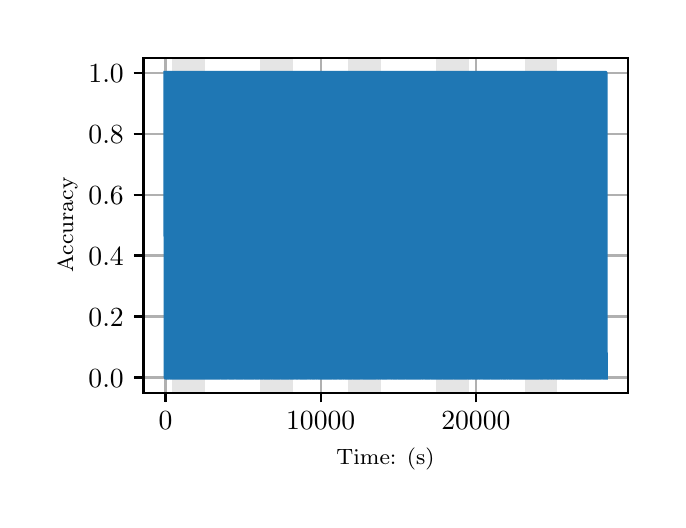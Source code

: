 \begingroup%
\makeatletter%
\begin{pgfpicture}%
\pgfpathrectangle{\pgfpointorigin}{\pgfqpoint{3.15in}{2.362in}}%
\pgfusepath{use as bounding box, clip}%
\begin{pgfscope}%
\pgfsetbuttcap%
\pgfsetmiterjoin%
\definecolor{currentfill}{rgb}{1.0,1.0,1.0}%
\pgfsetfillcolor{currentfill}%
\pgfsetlinewidth{0.0pt}%
\definecolor{currentstroke}{rgb}{1.0,1.0,1.0}%
\pgfsetstrokecolor{currentstroke}%
\pgfsetdash{}{0pt}%
\pgfpathmoveto{\pgfqpoint{0.0in}{0.0in}}%
\pgfpathlineto{\pgfqpoint{3.15in}{0.0in}}%
\pgfpathlineto{\pgfqpoint{3.15in}{2.362in}}%
\pgfpathlineto{\pgfqpoint{0.0in}{2.362in}}%
\pgfpathclose%
\pgfusepath{fill}%
\end{pgfscope}%
\begin{pgfscope}%
\pgfsetbuttcap%
\pgfsetmiterjoin%
\definecolor{currentfill}{rgb}{1.0,1.0,1.0}%
\pgfsetfillcolor{currentfill}%
\pgfsetlinewidth{0.0pt}%
\definecolor{currentstroke}{rgb}{0.0,0.0,0.0}%
\pgfsetstrokecolor{currentstroke}%
\pgfsetstrokeopacity{0.0}%
\pgfsetdash{}{0pt}%
\pgfpathmoveto{\pgfqpoint{0.579in}{0.537in}}%
\pgfpathlineto{\pgfqpoint{3.0in}{0.537in}}%
\pgfpathlineto{\pgfqpoint{3.0in}{2.212in}}%
\pgfpathlineto{\pgfqpoint{0.579in}{2.212in}}%
\pgfpathclose%
\pgfusepath{fill}%
\end{pgfscope}%
\begin{pgfscope}%
\pgfpathrectangle{\pgfqpoint{0.579in}{0.537in}}{\pgfqpoint{2.421in}{1.675in}}%
\pgfusepath{clip}%
\pgfsetbuttcap%
\pgfsetmiterjoin%
\definecolor{currentfill}{rgb}{0.502,0.502,0.502}%
\pgfsetfillcolor{currentfill}%
\pgfsetfillopacity{0.2}%
\pgfsetlinewidth{0.0pt}%
\definecolor{currentstroke}{rgb}{0.0,0.0,0.0}%
\pgfsetstrokecolor{currentstroke}%
\pgfsetstrokeopacity{0.2}%
\pgfsetdash{}{0pt}%
\pgfpathmoveto{\pgfqpoint{0.721in}{0.537in}}%
\pgfpathlineto{\pgfqpoint{0.721in}{2.212in}}%
\pgfpathlineto{\pgfqpoint{0.885in}{2.212in}}%
\pgfpathlineto{\pgfqpoint{0.885in}{0.537in}}%
\pgfpathclose%
\pgfusepath{fill}%
\end{pgfscope}%
\begin{pgfscope}%
\pgfpathrectangle{\pgfqpoint{0.579in}{0.537in}}{\pgfqpoint{2.421in}{1.675in}}%
\pgfusepath{clip}%
\pgfsetbuttcap%
\pgfsetmiterjoin%
\definecolor{currentfill}{rgb}{0.502,0.502,0.502}%
\pgfsetfillcolor{currentfill}%
\pgfsetfillopacity{0.2}%
\pgfsetlinewidth{0.0pt}%
\definecolor{currentstroke}{rgb}{0.0,0.0,0.0}%
\pgfsetstrokecolor{currentstroke}%
\pgfsetstrokeopacity{0.2}%
\pgfsetdash{}{0pt}%
\pgfpathmoveto{\pgfqpoint{1.162in}{0.537in}}%
\pgfpathlineto{\pgfqpoint{1.162in}{2.212in}}%
\pgfpathlineto{\pgfqpoint{1.326in}{2.212in}}%
\pgfpathlineto{\pgfqpoint{1.326in}{0.537in}}%
\pgfpathclose%
\pgfusepath{fill}%
\end{pgfscope}%
\begin{pgfscope}%
\pgfpathrectangle{\pgfqpoint{0.579in}{0.537in}}{\pgfqpoint{2.421in}{1.675in}}%
\pgfusepath{clip}%
\pgfsetbuttcap%
\pgfsetmiterjoin%
\definecolor{currentfill}{rgb}{0.502,0.502,0.502}%
\pgfsetfillcolor{currentfill}%
\pgfsetfillopacity{0.2}%
\pgfsetlinewidth{0.0pt}%
\definecolor{currentstroke}{rgb}{0.0,0.0,0.0}%
\pgfsetstrokecolor{currentstroke}%
\pgfsetstrokeopacity{0.2}%
\pgfsetdash{}{0pt}%
\pgfpathmoveto{\pgfqpoint{1.603in}{0.537in}}%
\pgfpathlineto{\pgfqpoint{1.603in}{2.212in}}%
\pgfpathlineto{\pgfqpoint{1.767in}{2.212in}}%
\pgfpathlineto{\pgfqpoint{1.767in}{0.537in}}%
\pgfpathclose%
\pgfusepath{fill}%
\end{pgfscope}%
\begin{pgfscope}%
\pgfpathrectangle{\pgfqpoint{0.579in}{0.537in}}{\pgfqpoint{2.421in}{1.675in}}%
\pgfusepath{clip}%
\pgfsetbuttcap%
\pgfsetmiterjoin%
\definecolor{currentfill}{rgb}{0.502,0.502,0.502}%
\pgfsetfillcolor{currentfill}%
\pgfsetfillopacity{0.2}%
\pgfsetlinewidth{0.0pt}%
\definecolor{currentstroke}{rgb}{0.0,0.0,0.0}%
\pgfsetstrokecolor{currentstroke}%
\pgfsetstrokeopacity{0.2}%
\pgfsetdash{}{0pt}%
\pgfpathmoveto{\pgfqpoint{2.044in}{0.537in}}%
\pgfpathlineto{\pgfqpoint{2.044in}{2.212in}}%
\pgfpathlineto{\pgfqpoint{2.208in}{2.212in}}%
\pgfpathlineto{\pgfqpoint{2.208in}{0.537in}}%
\pgfpathclose%
\pgfusepath{fill}%
\end{pgfscope}%
\begin{pgfscope}%
\pgfpathrectangle{\pgfqpoint{0.579in}{0.537in}}{\pgfqpoint{2.421in}{1.675in}}%
\pgfusepath{clip}%
\pgfsetbuttcap%
\pgfsetmiterjoin%
\definecolor{currentfill}{rgb}{0.502,0.502,0.502}%
\pgfsetfillcolor{currentfill}%
\pgfsetfillopacity{0.2}%
\pgfsetlinewidth{0.0pt}%
\definecolor{currentstroke}{rgb}{0.0,0.0,0.0}%
\pgfsetstrokecolor{currentstroke}%
\pgfsetstrokeopacity{0.2}%
\pgfsetdash{}{0pt}%
\pgfpathmoveto{\pgfqpoint{2.485in}{0.537in}}%
\pgfpathlineto{\pgfqpoint{2.485in}{2.212in}}%
\pgfpathlineto{\pgfqpoint{2.649in}{2.212in}}%
\pgfpathlineto{\pgfqpoint{2.649in}{0.537in}}%
\pgfpathclose%
\pgfusepath{fill}%
\end{pgfscope}%
\begin{pgfscope}%
\pgfpathrectangle{\pgfqpoint{0.579in}{0.537in}}{\pgfqpoint{2.421in}{1.675in}}%
\pgfusepath{clip}%
\pgfsetrectcap%
\pgfsetroundjoin%
\pgfsetlinewidth{0.803pt}%
\definecolor{currentstroke}{rgb}{0.69,0.69,0.69}%
\pgfsetstrokecolor{currentstroke}%
\pgfsetdash{}{0pt}%
\pgfpathmoveto{\pgfqpoint{0.689in}{0.537in}}%
\pgfpathlineto{\pgfqpoint{0.689in}{2.212in}}%
\pgfusepath{stroke}%
\end{pgfscope}%
\begin{pgfscope}%
\pgfsetbuttcap%
\pgfsetroundjoin%
\definecolor{currentfill}{rgb}{0.0,0.0,0.0}%
\pgfsetfillcolor{currentfill}%
\pgfsetlinewidth{0.803pt}%
\definecolor{currentstroke}{rgb}{0.0,0.0,0.0}%
\pgfsetstrokecolor{currentstroke}%
\pgfsetdash{}{0pt}%
\pgfsys@defobject{currentmarker}{\pgfqpoint{0.0in}{-0.049in}}{\pgfqpoint{0.0in}{0.0in}}{%
\pgfpathmoveto{\pgfqpoint{0.0in}{0.0in}}%
\pgfpathlineto{\pgfqpoint{0.0in}{-0.049in}}%
\pgfusepath{stroke,fill}%
}%
\begin{pgfscope}%
\pgfsys@transformshift{0.689in}{0.537in}%
\pgfsys@useobject{currentmarker}{}%
\end{pgfscope}%
\end{pgfscope}%
\begin{pgfscope}%
\definecolor{textcolor}{rgb}{0.0,0.0,0.0}%
\pgfsetstrokecolor{textcolor}%
\pgfsetfillcolor{textcolor}%
\pgftext[x=0.689in,y=0.44in,,top]{\color{textcolor}\rmfamily\fontsize{10.0}{12.0}\selectfont \(\displaystyle {0}\)}%
\end{pgfscope}%
\begin{pgfscope}%
\pgfpathrectangle{\pgfqpoint{0.579in}{0.537in}}{\pgfqpoint{2.421in}{1.675in}}%
\pgfusepath{clip}%
\pgfsetrectcap%
\pgfsetroundjoin%
\pgfsetlinewidth{0.803pt}%
\definecolor{currentstroke}{rgb}{0.69,0.69,0.69}%
\pgfsetstrokecolor{currentstroke}%
\pgfsetdash{}{0pt}%
\pgfpathmoveto{\pgfqpoint{1.465in}{0.537in}}%
\pgfpathlineto{\pgfqpoint{1.465in}{2.212in}}%
\pgfusepath{stroke}%
\end{pgfscope}%
\begin{pgfscope}%
\pgfsetbuttcap%
\pgfsetroundjoin%
\definecolor{currentfill}{rgb}{0.0,0.0,0.0}%
\pgfsetfillcolor{currentfill}%
\pgfsetlinewidth{0.803pt}%
\definecolor{currentstroke}{rgb}{0.0,0.0,0.0}%
\pgfsetstrokecolor{currentstroke}%
\pgfsetdash{}{0pt}%
\pgfsys@defobject{currentmarker}{\pgfqpoint{0.0in}{-0.049in}}{\pgfqpoint{0.0in}{0.0in}}{%
\pgfpathmoveto{\pgfqpoint{0.0in}{0.0in}}%
\pgfpathlineto{\pgfqpoint{0.0in}{-0.049in}}%
\pgfusepath{stroke,fill}%
}%
\begin{pgfscope}%
\pgfsys@transformshift{1.465in}{0.537in}%
\pgfsys@useobject{currentmarker}{}%
\end{pgfscope}%
\end{pgfscope}%
\begin{pgfscope}%
\definecolor{textcolor}{rgb}{0.0,0.0,0.0}%
\pgfsetstrokecolor{textcolor}%
\pgfsetfillcolor{textcolor}%
\pgftext[x=1.465in,y=0.44in,,top]{\color{textcolor}\rmfamily\fontsize{10.0}{12.0}\selectfont \(\displaystyle {10000}\)}%
\end{pgfscope}%
\begin{pgfscope}%
\pgfpathrectangle{\pgfqpoint{0.579in}{0.537in}}{\pgfqpoint{2.421in}{1.675in}}%
\pgfusepath{clip}%
\pgfsetrectcap%
\pgfsetroundjoin%
\pgfsetlinewidth{0.803pt}%
\definecolor{currentstroke}{rgb}{0.69,0.69,0.69}%
\pgfsetstrokecolor{currentstroke}%
\pgfsetdash{}{0pt}%
\pgfpathmoveto{\pgfqpoint{2.241in}{0.537in}}%
\pgfpathlineto{\pgfqpoint{2.241in}{2.212in}}%
\pgfusepath{stroke}%
\end{pgfscope}%
\begin{pgfscope}%
\pgfsetbuttcap%
\pgfsetroundjoin%
\definecolor{currentfill}{rgb}{0.0,0.0,0.0}%
\pgfsetfillcolor{currentfill}%
\pgfsetlinewidth{0.803pt}%
\definecolor{currentstroke}{rgb}{0.0,0.0,0.0}%
\pgfsetstrokecolor{currentstroke}%
\pgfsetdash{}{0pt}%
\pgfsys@defobject{currentmarker}{\pgfqpoint{0.0in}{-0.049in}}{\pgfqpoint{0.0in}{0.0in}}{%
\pgfpathmoveto{\pgfqpoint{0.0in}{0.0in}}%
\pgfpathlineto{\pgfqpoint{0.0in}{-0.049in}}%
\pgfusepath{stroke,fill}%
}%
\begin{pgfscope}%
\pgfsys@transformshift{2.241in}{0.537in}%
\pgfsys@useobject{currentmarker}{}%
\end{pgfscope}%
\end{pgfscope}%
\begin{pgfscope}%
\definecolor{textcolor}{rgb}{0.0,0.0,0.0}%
\pgfsetstrokecolor{textcolor}%
\pgfsetfillcolor{textcolor}%
\pgftext[x=2.241in,y=0.44in,,top]{\color{textcolor}\rmfamily\fontsize{10.0}{12.0}\selectfont \(\displaystyle {20000}\)}%
\end{pgfscope}%
\begin{pgfscope}%
\definecolor{textcolor}{rgb}{0.0,0.0,0.0}%
\pgfsetstrokecolor{textcolor}%
\pgfsetfillcolor{textcolor}%
\pgftext[x=1.789in,y=0.261in,,top]{\color{textcolor}\rmfamily\fontsize{8.0}{9.6}\selectfont Time: (s)}%
\end{pgfscope}%
\begin{pgfscope}%
\pgfpathrectangle{\pgfqpoint{0.579in}{0.537in}}{\pgfqpoint{2.421in}{1.675in}}%
\pgfusepath{clip}%
\pgfsetrectcap%
\pgfsetroundjoin%
\pgfsetlinewidth{0.803pt}%
\definecolor{currentstroke}{rgb}{0.69,0.69,0.69}%
\pgfsetstrokecolor{currentstroke}%
\pgfsetdash{}{0pt}%
\pgfpathmoveto{\pgfqpoint{0.579in}{0.613in}}%
\pgfpathlineto{\pgfqpoint{3.0in}{0.613in}}%
\pgfusepath{stroke}%
\end{pgfscope}%
\begin{pgfscope}%
\pgfsetbuttcap%
\pgfsetroundjoin%
\definecolor{currentfill}{rgb}{0.0,0.0,0.0}%
\pgfsetfillcolor{currentfill}%
\pgfsetlinewidth{0.803pt}%
\definecolor{currentstroke}{rgb}{0.0,0.0,0.0}%
\pgfsetstrokecolor{currentstroke}%
\pgfsetdash{}{0pt}%
\pgfsys@defobject{currentmarker}{\pgfqpoint{-0.049in}{0.0in}}{\pgfqpoint{-0.0in}{0.0in}}{%
\pgfpathmoveto{\pgfqpoint{-0.0in}{0.0in}}%
\pgfpathlineto{\pgfqpoint{-0.049in}{0.0in}}%
\pgfusepath{stroke,fill}%
}%
\begin{pgfscope}%
\pgfsys@transformshift{0.579in}{0.613in}%
\pgfsys@useobject{currentmarker}{}%
\end{pgfscope}%
\end{pgfscope}%
\begin{pgfscope}%
\definecolor{textcolor}{rgb}{0.0,0.0,0.0}%
\pgfsetstrokecolor{textcolor}%
\pgfsetfillcolor{textcolor}%
\pgftext[x=0.304in, y=0.565in, left, base]{\color{textcolor}\rmfamily\fontsize{10.0}{12.0}\selectfont \(\displaystyle {0.0}\)}%
\end{pgfscope}%
\begin{pgfscope}%
\pgfpathrectangle{\pgfqpoint{0.579in}{0.537in}}{\pgfqpoint{2.421in}{1.675in}}%
\pgfusepath{clip}%
\pgfsetrectcap%
\pgfsetroundjoin%
\pgfsetlinewidth{0.803pt}%
\definecolor{currentstroke}{rgb}{0.69,0.69,0.69}%
\pgfsetstrokecolor{currentstroke}%
\pgfsetdash{}{0pt}%
\pgfpathmoveto{\pgfqpoint{0.579in}{0.918in}}%
\pgfpathlineto{\pgfqpoint{3.0in}{0.918in}}%
\pgfusepath{stroke}%
\end{pgfscope}%
\begin{pgfscope}%
\pgfsetbuttcap%
\pgfsetroundjoin%
\definecolor{currentfill}{rgb}{0.0,0.0,0.0}%
\pgfsetfillcolor{currentfill}%
\pgfsetlinewidth{0.803pt}%
\definecolor{currentstroke}{rgb}{0.0,0.0,0.0}%
\pgfsetstrokecolor{currentstroke}%
\pgfsetdash{}{0pt}%
\pgfsys@defobject{currentmarker}{\pgfqpoint{-0.049in}{0.0in}}{\pgfqpoint{-0.0in}{0.0in}}{%
\pgfpathmoveto{\pgfqpoint{-0.0in}{0.0in}}%
\pgfpathlineto{\pgfqpoint{-0.049in}{0.0in}}%
\pgfusepath{stroke,fill}%
}%
\begin{pgfscope}%
\pgfsys@transformshift{0.579in}{0.918in}%
\pgfsys@useobject{currentmarker}{}%
\end{pgfscope}%
\end{pgfscope}%
\begin{pgfscope}%
\definecolor{textcolor}{rgb}{0.0,0.0,0.0}%
\pgfsetstrokecolor{textcolor}%
\pgfsetfillcolor{textcolor}%
\pgftext[x=0.304in, y=0.87in, left, base]{\color{textcolor}\rmfamily\fontsize{10.0}{12.0}\selectfont \(\displaystyle {0.2}\)}%
\end{pgfscope}%
\begin{pgfscope}%
\pgfpathrectangle{\pgfqpoint{0.579in}{0.537in}}{\pgfqpoint{2.421in}{1.675in}}%
\pgfusepath{clip}%
\pgfsetrectcap%
\pgfsetroundjoin%
\pgfsetlinewidth{0.803pt}%
\definecolor{currentstroke}{rgb}{0.69,0.69,0.69}%
\pgfsetstrokecolor{currentstroke}%
\pgfsetdash{}{0pt}%
\pgfpathmoveto{\pgfqpoint{0.579in}{1.223in}}%
\pgfpathlineto{\pgfqpoint{3.0in}{1.223in}}%
\pgfusepath{stroke}%
\end{pgfscope}%
\begin{pgfscope}%
\pgfsetbuttcap%
\pgfsetroundjoin%
\definecolor{currentfill}{rgb}{0.0,0.0,0.0}%
\pgfsetfillcolor{currentfill}%
\pgfsetlinewidth{0.803pt}%
\definecolor{currentstroke}{rgb}{0.0,0.0,0.0}%
\pgfsetstrokecolor{currentstroke}%
\pgfsetdash{}{0pt}%
\pgfsys@defobject{currentmarker}{\pgfqpoint{-0.049in}{0.0in}}{\pgfqpoint{-0.0in}{0.0in}}{%
\pgfpathmoveto{\pgfqpoint{-0.0in}{0.0in}}%
\pgfpathlineto{\pgfqpoint{-0.049in}{0.0in}}%
\pgfusepath{stroke,fill}%
}%
\begin{pgfscope}%
\pgfsys@transformshift{0.579in}{1.223in}%
\pgfsys@useobject{currentmarker}{}%
\end{pgfscope}%
\end{pgfscope}%
\begin{pgfscope}%
\definecolor{textcolor}{rgb}{0.0,0.0,0.0}%
\pgfsetstrokecolor{textcolor}%
\pgfsetfillcolor{textcolor}%
\pgftext[x=0.304in, y=1.174in, left, base]{\color{textcolor}\rmfamily\fontsize{10.0}{12.0}\selectfont \(\displaystyle {0.4}\)}%
\end{pgfscope}%
\begin{pgfscope}%
\pgfpathrectangle{\pgfqpoint{0.579in}{0.537in}}{\pgfqpoint{2.421in}{1.675in}}%
\pgfusepath{clip}%
\pgfsetrectcap%
\pgfsetroundjoin%
\pgfsetlinewidth{0.803pt}%
\definecolor{currentstroke}{rgb}{0.69,0.69,0.69}%
\pgfsetstrokecolor{currentstroke}%
\pgfsetdash{}{0pt}%
\pgfpathmoveto{\pgfqpoint{0.579in}{1.527in}}%
\pgfpathlineto{\pgfqpoint{3.0in}{1.527in}}%
\pgfusepath{stroke}%
\end{pgfscope}%
\begin{pgfscope}%
\pgfsetbuttcap%
\pgfsetroundjoin%
\definecolor{currentfill}{rgb}{0.0,0.0,0.0}%
\pgfsetfillcolor{currentfill}%
\pgfsetlinewidth{0.803pt}%
\definecolor{currentstroke}{rgb}{0.0,0.0,0.0}%
\pgfsetstrokecolor{currentstroke}%
\pgfsetdash{}{0pt}%
\pgfsys@defobject{currentmarker}{\pgfqpoint{-0.049in}{0.0in}}{\pgfqpoint{-0.0in}{0.0in}}{%
\pgfpathmoveto{\pgfqpoint{-0.0in}{0.0in}}%
\pgfpathlineto{\pgfqpoint{-0.049in}{0.0in}}%
\pgfusepath{stroke,fill}%
}%
\begin{pgfscope}%
\pgfsys@transformshift{0.579in}{1.527in}%
\pgfsys@useobject{currentmarker}{}%
\end{pgfscope}%
\end{pgfscope}%
\begin{pgfscope}%
\definecolor{textcolor}{rgb}{0.0,0.0,0.0}%
\pgfsetstrokecolor{textcolor}%
\pgfsetfillcolor{textcolor}%
\pgftext[x=0.304in, y=1.479in, left, base]{\color{textcolor}\rmfamily\fontsize{10.0}{12.0}\selectfont \(\displaystyle {0.6}\)}%
\end{pgfscope}%
\begin{pgfscope}%
\pgfpathrectangle{\pgfqpoint{0.579in}{0.537in}}{\pgfqpoint{2.421in}{1.675in}}%
\pgfusepath{clip}%
\pgfsetrectcap%
\pgfsetroundjoin%
\pgfsetlinewidth{0.803pt}%
\definecolor{currentstroke}{rgb}{0.69,0.69,0.69}%
\pgfsetstrokecolor{currentstroke}%
\pgfsetdash{}{0pt}%
\pgfpathmoveto{\pgfqpoint{0.579in}{1.832in}}%
\pgfpathlineto{\pgfqpoint{3.0in}{1.832in}}%
\pgfusepath{stroke}%
\end{pgfscope}%
\begin{pgfscope}%
\pgfsetbuttcap%
\pgfsetroundjoin%
\definecolor{currentfill}{rgb}{0.0,0.0,0.0}%
\pgfsetfillcolor{currentfill}%
\pgfsetlinewidth{0.803pt}%
\definecolor{currentstroke}{rgb}{0.0,0.0,0.0}%
\pgfsetstrokecolor{currentstroke}%
\pgfsetdash{}{0pt}%
\pgfsys@defobject{currentmarker}{\pgfqpoint{-0.049in}{0.0in}}{\pgfqpoint{-0.0in}{0.0in}}{%
\pgfpathmoveto{\pgfqpoint{-0.0in}{0.0in}}%
\pgfpathlineto{\pgfqpoint{-0.049in}{0.0in}}%
\pgfusepath{stroke,fill}%
}%
\begin{pgfscope}%
\pgfsys@transformshift{0.579in}{1.832in}%
\pgfsys@useobject{currentmarker}{}%
\end{pgfscope}%
\end{pgfscope}%
\begin{pgfscope}%
\definecolor{textcolor}{rgb}{0.0,0.0,0.0}%
\pgfsetstrokecolor{textcolor}%
\pgfsetfillcolor{textcolor}%
\pgftext[x=0.304in, y=1.783in, left, base]{\color{textcolor}\rmfamily\fontsize{10.0}{12.0}\selectfont \(\displaystyle {0.8}\)}%
\end{pgfscope}%
\begin{pgfscope}%
\pgfpathrectangle{\pgfqpoint{0.579in}{0.537in}}{\pgfqpoint{2.421in}{1.675in}}%
\pgfusepath{clip}%
\pgfsetrectcap%
\pgfsetroundjoin%
\pgfsetlinewidth{0.803pt}%
\definecolor{currentstroke}{rgb}{0.69,0.69,0.69}%
\pgfsetstrokecolor{currentstroke}%
\pgfsetdash{}{0pt}%
\pgfpathmoveto{\pgfqpoint{0.579in}{2.136in}}%
\pgfpathlineto{\pgfqpoint{3.0in}{2.136in}}%
\pgfusepath{stroke}%
\end{pgfscope}%
\begin{pgfscope}%
\pgfsetbuttcap%
\pgfsetroundjoin%
\definecolor{currentfill}{rgb}{0.0,0.0,0.0}%
\pgfsetfillcolor{currentfill}%
\pgfsetlinewidth{0.803pt}%
\definecolor{currentstroke}{rgb}{0.0,0.0,0.0}%
\pgfsetstrokecolor{currentstroke}%
\pgfsetdash{}{0pt}%
\pgfsys@defobject{currentmarker}{\pgfqpoint{-0.049in}{0.0in}}{\pgfqpoint{-0.0in}{0.0in}}{%
\pgfpathmoveto{\pgfqpoint{-0.0in}{0.0in}}%
\pgfpathlineto{\pgfqpoint{-0.049in}{0.0in}}%
\pgfusepath{stroke,fill}%
}%
\begin{pgfscope}%
\pgfsys@transformshift{0.579in}{2.136in}%
\pgfsys@useobject{currentmarker}{}%
\end{pgfscope}%
\end{pgfscope}%
\begin{pgfscope}%
\definecolor{textcolor}{rgb}{0.0,0.0,0.0}%
\pgfsetstrokecolor{textcolor}%
\pgfsetfillcolor{textcolor}%
\pgftext[x=0.304in, y=2.088in, left, base]{\color{textcolor}\rmfamily\fontsize{10.0}{12.0}\selectfont \(\displaystyle {1.0}\)}%
\end{pgfscope}%
\begin{pgfscope}%
\definecolor{textcolor}{rgb}{0.0,0.0,0.0}%
\pgfsetstrokecolor{textcolor}%
\pgfsetfillcolor{textcolor}%
\pgftext[x=0.249in,y=1.375in,,bottom,rotate=90.0]{\color{textcolor}\rmfamily\fontsize{8.0}{9.6}\selectfont Accuracy}%
\end{pgfscope}%
\begin{pgfscope}%
\pgfpathrectangle{\pgfqpoint{0.579in}{0.537in}}{\pgfqpoint{2.421in}{1.675in}}%
\pgfusepath{clip}%
\pgfsetrectcap%
\pgfsetroundjoin%
\pgfsetlinewidth{1.506pt}%
\definecolor{currentstroke}{rgb}{0.122,0.467,0.706}%
\pgfsetstrokecolor{currentstroke}%
\pgfsetdash{}{0pt}%
\pgfpathmoveto{\pgfqpoint{0.689in}{2.136in}}%
\pgfpathlineto{\pgfqpoint{0.69in}{0.613in}}%
\pgfpathlineto{\pgfqpoint{0.69in}{0.613in}}%
\pgfpathlineto{\pgfqpoint{0.691in}{2.136in}}%
\pgfpathlineto{\pgfqpoint{0.693in}{0.613in}}%
\pgfpathlineto{\pgfqpoint{0.693in}{0.613in}}%
\pgfpathlineto{\pgfqpoint{0.694in}{2.136in}}%
\pgfpathlineto{\pgfqpoint{0.694in}{2.136in}}%
\pgfpathlineto{\pgfqpoint{0.695in}{0.613in}}%
\pgfpathlineto{\pgfqpoint{0.695in}{2.136in}}%
\pgfpathlineto{\pgfqpoint{0.695in}{2.136in}}%
\pgfpathlineto{\pgfqpoint{0.696in}{0.613in}}%
\pgfpathlineto{\pgfqpoint{0.696in}{2.136in}}%
\pgfpathlineto{\pgfqpoint{0.697in}{2.136in}}%
\pgfpathlineto{\pgfqpoint{0.698in}{0.613in}}%
\pgfpathlineto{\pgfqpoint{0.698in}{0.613in}}%
\pgfpathlineto{\pgfqpoint{0.699in}{2.136in}}%
\pgfpathlineto{\pgfqpoint{0.699in}{0.613in}}%
\pgfpathlineto{\pgfqpoint{0.699in}{0.613in}}%
\pgfpathlineto{\pgfqpoint{0.7in}{2.136in}}%
\pgfpathlineto{\pgfqpoint{0.701in}{0.613in}}%
\pgfpathlineto{\pgfqpoint{0.701in}{0.613in}}%
\pgfpathlineto{\pgfqpoint{0.702in}{2.136in}}%
\pgfpathlineto{\pgfqpoint{0.702in}{0.613in}}%
\pgfpathlineto{\pgfqpoint{0.703in}{0.613in}}%
\pgfpathlineto{\pgfqpoint{0.704in}{2.136in}}%
\pgfpathlineto{\pgfqpoint{0.705in}{0.613in}}%
\pgfpathlineto{\pgfqpoint{0.705in}{0.613in}}%
\pgfpathlineto{\pgfqpoint{0.706in}{2.136in}}%
\pgfpathlineto{\pgfqpoint{0.707in}{2.136in}}%
\pgfpathlineto{\pgfqpoint{0.707in}{0.613in}}%
\pgfpathlineto{\pgfqpoint{0.708in}{2.136in}}%
\pgfpathlineto{\pgfqpoint{0.708in}{2.136in}}%
\pgfpathlineto{\pgfqpoint{0.71in}{0.613in}}%
\pgfpathlineto{\pgfqpoint{0.71in}{0.613in}}%
\pgfpathlineto{\pgfqpoint{0.711in}{2.136in}}%
\pgfpathlineto{\pgfqpoint{0.712in}{0.613in}}%
\pgfpathlineto{\pgfqpoint{0.713in}{2.136in}}%
\pgfpathlineto{\pgfqpoint{0.713in}{2.136in}}%
\pgfpathlineto{\pgfqpoint{0.714in}{0.613in}}%
\pgfpathlineto{\pgfqpoint{0.715in}{0.613in}}%
\pgfpathlineto{\pgfqpoint{0.716in}{2.136in}}%
\pgfpathlineto{\pgfqpoint{0.717in}{0.613in}}%
\pgfpathlineto{\pgfqpoint{0.717in}{2.136in}}%
\pgfpathlineto{\pgfqpoint{0.717in}{2.136in}}%
\pgfpathlineto{\pgfqpoint{0.718in}{0.613in}}%
\pgfpathlineto{\pgfqpoint{0.718in}{2.136in}}%
\pgfpathlineto{\pgfqpoint{0.718in}{2.136in}}%
\pgfpathlineto{\pgfqpoint{0.719in}{0.613in}}%
\pgfpathlineto{\pgfqpoint{0.719in}{2.136in}}%
\pgfpathlineto{\pgfqpoint{0.719in}{2.136in}}%
\pgfpathlineto{\pgfqpoint{0.72in}{0.613in}}%
\pgfpathlineto{\pgfqpoint{0.72in}{2.136in}}%
\pgfpathlineto{\pgfqpoint{0.72in}{2.136in}}%
\pgfpathlineto{\pgfqpoint{0.722in}{0.613in}}%
\pgfpathlineto{\pgfqpoint{0.722in}{0.613in}}%
\pgfpathlineto{\pgfqpoint{0.723in}{2.136in}}%
\pgfpathlineto{\pgfqpoint{0.724in}{0.613in}}%
\pgfpathlineto{\pgfqpoint{0.725in}{2.136in}}%
\pgfpathlineto{\pgfqpoint{0.726in}{0.613in}}%
\pgfpathlineto{\pgfqpoint{0.727in}{2.136in}}%
\pgfpathlineto{\pgfqpoint{0.727in}{0.613in}}%
\pgfpathlineto{\pgfqpoint{0.728in}{0.613in}}%
\pgfpathlineto{\pgfqpoint{0.729in}{2.136in}}%
\pgfpathlineto{\pgfqpoint{0.73in}{0.613in}}%
\pgfpathlineto{\pgfqpoint{0.731in}{2.136in}}%
\pgfpathlineto{\pgfqpoint{0.732in}{0.613in}}%
\pgfpathlineto{\pgfqpoint{0.732in}{2.136in}}%
\pgfpathlineto{\pgfqpoint{0.732in}{2.136in}}%
\pgfpathlineto{\pgfqpoint{0.733in}{0.613in}}%
\pgfpathlineto{\pgfqpoint{0.734in}{2.136in}}%
\pgfpathlineto{\pgfqpoint{0.735in}{0.613in}}%
\pgfpathlineto{\pgfqpoint{0.736in}{2.136in}}%
\pgfpathlineto{\pgfqpoint{0.736in}{2.136in}}%
\pgfpathlineto{\pgfqpoint{0.737in}{0.613in}}%
\pgfpathlineto{\pgfqpoint{0.738in}{2.136in}}%
\pgfpathlineto{\pgfqpoint{0.738in}{0.613in}}%
\pgfpathlineto{\pgfqpoint{0.738in}{0.613in}}%
\pgfpathlineto{\pgfqpoint{0.739in}{2.136in}}%
\pgfpathlineto{\pgfqpoint{0.74in}{0.613in}}%
\pgfpathlineto{\pgfqpoint{0.741in}{0.613in}}%
\pgfpathlineto{\pgfqpoint{0.742in}{2.136in}}%
\pgfpathlineto{\pgfqpoint{0.743in}{0.613in}}%
\pgfpathlineto{\pgfqpoint{0.743in}{0.613in}}%
\pgfpathlineto{\pgfqpoint{0.744in}{2.136in}}%
\pgfpathlineto{\pgfqpoint{0.745in}{0.613in}}%
\pgfpathlineto{\pgfqpoint{0.745in}{0.613in}}%
\pgfpathlineto{\pgfqpoint{0.747in}{2.136in}}%
\pgfpathlineto{\pgfqpoint{0.748in}{0.613in}}%
\pgfpathlineto{\pgfqpoint{0.748in}{2.136in}}%
\pgfpathlineto{\pgfqpoint{0.748in}{2.136in}}%
\pgfpathlineto{\pgfqpoint{0.749in}{0.613in}}%
\pgfpathlineto{\pgfqpoint{0.749in}{2.136in}}%
\pgfpathlineto{\pgfqpoint{0.749in}{2.136in}}%
\pgfpathlineto{\pgfqpoint{0.75in}{0.613in}}%
\pgfpathlineto{\pgfqpoint{0.751in}{2.136in}}%
\pgfpathlineto{\pgfqpoint{0.752in}{0.613in}}%
\pgfpathlineto{\pgfqpoint{0.752in}{2.136in}}%
\pgfpathlineto{\pgfqpoint{0.752in}{2.136in}}%
\pgfpathlineto{\pgfqpoint{0.754in}{0.613in}}%
\pgfpathlineto{\pgfqpoint{0.755in}{2.136in}}%
\pgfpathlineto{\pgfqpoint{0.756in}{0.613in}}%
\pgfpathlineto{\pgfqpoint{0.756in}{0.613in}}%
\pgfpathlineto{\pgfqpoint{0.757in}{2.136in}}%
\pgfpathlineto{\pgfqpoint{0.758in}{0.613in}}%
\pgfpathlineto{\pgfqpoint{0.758in}{0.613in}}%
\pgfpathlineto{\pgfqpoint{0.759in}{2.136in}}%
\pgfpathlineto{\pgfqpoint{0.761in}{0.613in}}%
\pgfpathlineto{\pgfqpoint{0.761in}{0.613in}}%
\pgfpathlineto{\pgfqpoint{0.762in}{2.136in}}%
\pgfpathlineto{\pgfqpoint{0.763in}{0.613in}}%
\pgfpathlineto{\pgfqpoint{0.764in}{2.136in}}%
\pgfpathlineto{\pgfqpoint{0.765in}{0.613in}}%
\pgfpathlineto{\pgfqpoint{0.765in}{0.613in}}%
\pgfpathlineto{\pgfqpoint{0.766in}{2.136in}}%
\pgfpathlineto{\pgfqpoint{0.766in}{0.613in}}%
\pgfpathlineto{\pgfqpoint{0.766in}{0.613in}}%
\pgfpathlineto{\pgfqpoint{0.768in}{2.136in}}%
\pgfpathlineto{\pgfqpoint{0.769in}{0.613in}}%
\pgfpathlineto{\pgfqpoint{0.77in}{2.136in}}%
\pgfpathlineto{\pgfqpoint{0.771in}{0.613in}}%
\pgfpathlineto{\pgfqpoint{0.771in}{0.613in}}%
\pgfpathlineto{\pgfqpoint{0.772in}{2.136in}}%
\pgfpathlineto{\pgfqpoint{0.772in}{0.613in}}%
\pgfpathlineto{\pgfqpoint{0.772in}{0.613in}}%
\pgfpathlineto{\pgfqpoint{0.773in}{2.136in}}%
\pgfpathlineto{\pgfqpoint{0.774in}{0.613in}}%
\pgfpathlineto{\pgfqpoint{0.774in}{0.613in}}%
\pgfpathlineto{\pgfqpoint{0.775in}{2.136in}}%
\pgfpathlineto{\pgfqpoint{0.775in}{0.613in}}%
\pgfpathlineto{\pgfqpoint{0.775in}{0.613in}}%
\pgfpathlineto{\pgfqpoint{0.776in}{2.136in}}%
\pgfpathlineto{\pgfqpoint{0.776in}{2.136in}}%
\pgfpathlineto{\pgfqpoint{0.777in}{0.613in}}%
\pgfpathlineto{\pgfqpoint{0.777in}{0.613in}}%
\pgfpathlineto{\pgfqpoint{0.778in}{2.136in}}%
\pgfpathlineto{\pgfqpoint{0.779in}{0.613in}}%
\pgfpathlineto{\pgfqpoint{0.779in}{0.613in}}%
\pgfpathlineto{\pgfqpoint{0.78in}{2.136in}}%
\pgfpathlineto{\pgfqpoint{0.781in}{0.613in}}%
\pgfpathlineto{\pgfqpoint{0.781in}{0.613in}}%
\pgfpathlineto{\pgfqpoint{0.782in}{2.136in}}%
\pgfpathlineto{\pgfqpoint{0.783in}{0.613in}}%
\pgfpathlineto{\pgfqpoint{0.784in}{2.136in}}%
\pgfpathlineto{\pgfqpoint{0.786in}{0.613in}}%
\pgfpathlineto{\pgfqpoint{0.787in}{2.136in}}%
\pgfpathlineto{\pgfqpoint{0.788in}{0.613in}}%
\pgfpathlineto{\pgfqpoint{0.789in}{2.136in}}%
\pgfpathlineto{\pgfqpoint{0.789in}{2.136in}}%
\pgfpathlineto{\pgfqpoint{0.79in}{0.613in}}%
\pgfpathlineto{\pgfqpoint{0.79in}{2.136in}}%
\pgfpathlineto{\pgfqpoint{0.79in}{2.136in}}%
\pgfpathlineto{\pgfqpoint{0.791in}{0.613in}}%
\pgfpathlineto{\pgfqpoint{0.793in}{2.136in}}%
\pgfpathlineto{\pgfqpoint{0.794in}{0.613in}}%
\pgfpathlineto{\pgfqpoint{0.795in}{2.136in}}%
\pgfpathlineto{\pgfqpoint{0.796in}{0.613in}}%
\pgfpathlineto{\pgfqpoint{0.797in}{2.136in}}%
\pgfpathlineto{\pgfqpoint{0.798in}{0.613in}}%
\pgfpathlineto{\pgfqpoint{0.799in}{2.136in}}%
\pgfpathlineto{\pgfqpoint{0.8in}{0.613in}}%
\pgfpathlineto{\pgfqpoint{0.801in}{2.136in}}%
\pgfpathlineto{\pgfqpoint{0.801in}{2.136in}}%
\pgfpathlineto{\pgfqpoint{0.802in}{0.613in}}%
\pgfpathlineto{\pgfqpoint{0.803in}{2.136in}}%
\pgfpathlineto{\pgfqpoint{0.803in}{0.613in}}%
\pgfpathlineto{\pgfqpoint{0.803in}{0.613in}}%
\pgfpathlineto{\pgfqpoint{0.804in}{2.136in}}%
\pgfpathlineto{\pgfqpoint{0.805in}{0.613in}}%
\pgfpathlineto{\pgfqpoint{0.806in}{0.613in}}%
\pgfpathlineto{\pgfqpoint{0.807in}{2.136in}}%
\pgfpathlineto{\pgfqpoint{0.807in}{2.136in}}%
\pgfpathlineto{\pgfqpoint{0.808in}{0.613in}}%
\pgfpathlineto{\pgfqpoint{0.809in}{2.136in}}%
\pgfpathlineto{\pgfqpoint{0.809in}{0.613in}}%
\pgfpathlineto{\pgfqpoint{0.809in}{0.613in}}%
\pgfpathlineto{\pgfqpoint{0.81in}{2.136in}}%
\pgfpathlineto{\pgfqpoint{0.81in}{0.613in}}%
\pgfpathlineto{\pgfqpoint{0.81in}{0.613in}}%
\pgfpathlineto{\pgfqpoint{0.811in}{2.136in}}%
\pgfpathlineto{\pgfqpoint{0.812in}{0.613in}}%
\pgfpathlineto{\pgfqpoint{0.812in}{0.613in}}%
\pgfpathlineto{\pgfqpoint{0.813in}{2.136in}}%
\pgfpathlineto{\pgfqpoint{0.813in}{2.136in}}%
\pgfpathlineto{\pgfqpoint{0.814in}{0.613in}}%
\pgfpathlineto{\pgfqpoint{0.814in}{0.613in}}%
\pgfpathlineto{\pgfqpoint{0.815in}{2.136in}}%
\pgfpathlineto{\pgfqpoint{0.815in}{0.613in}}%
\pgfpathlineto{\pgfqpoint{0.816in}{0.613in}}%
\pgfpathlineto{\pgfqpoint{0.817in}{2.136in}}%
\pgfpathlineto{\pgfqpoint{0.818in}{0.613in}}%
\pgfpathlineto{\pgfqpoint{0.819in}{2.136in}}%
\pgfpathlineto{\pgfqpoint{0.819in}{0.613in}}%
\pgfpathlineto{\pgfqpoint{0.819in}{0.613in}}%
\pgfpathlineto{\pgfqpoint{0.82in}{2.136in}}%
\pgfpathlineto{\pgfqpoint{0.821in}{0.613in}}%
\pgfpathlineto{\pgfqpoint{0.821in}{0.613in}}%
\pgfpathlineto{\pgfqpoint{0.822in}{2.136in}}%
\pgfpathlineto{\pgfqpoint{0.822in}{0.613in}}%
\pgfpathlineto{\pgfqpoint{0.823in}{0.613in}}%
\pgfpathlineto{\pgfqpoint{0.824in}{2.136in}}%
\pgfpathlineto{\pgfqpoint{0.825in}{0.613in}}%
\pgfpathlineto{\pgfqpoint{0.826in}{2.136in}}%
\pgfpathlineto{\pgfqpoint{0.826in}{2.136in}}%
\pgfpathlineto{\pgfqpoint{0.828in}{0.613in}}%
\pgfpathlineto{\pgfqpoint{0.828in}{0.613in}}%
\pgfpathlineto{\pgfqpoint{0.829in}{2.136in}}%
\pgfpathlineto{\pgfqpoint{0.83in}{0.613in}}%
\pgfpathlineto{\pgfqpoint{0.831in}{2.136in}}%
\pgfpathlineto{\pgfqpoint{0.831in}{0.613in}}%
\pgfpathlineto{\pgfqpoint{0.831in}{0.613in}}%
\pgfpathlineto{\pgfqpoint{0.832in}{2.136in}}%
\pgfpathlineto{\pgfqpoint{0.833in}{0.613in}}%
\pgfpathlineto{\pgfqpoint{0.834in}{2.136in}}%
\pgfpathlineto{\pgfqpoint{0.834in}{0.613in}}%
\pgfpathlineto{\pgfqpoint{0.834in}{0.613in}}%
\pgfpathlineto{\pgfqpoint{0.836in}{2.136in}}%
\pgfpathlineto{\pgfqpoint{0.836in}{2.136in}}%
\pgfpathlineto{\pgfqpoint{0.837in}{0.613in}}%
\pgfpathlineto{\pgfqpoint{0.837in}{0.613in}}%
\pgfpathlineto{\pgfqpoint{0.838in}{2.136in}}%
\pgfpathlineto{\pgfqpoint{0.838in}{0.613in}}%
\pgfpathlineto{\pgfqpoint{0.838in}{0.613in}}%
\pgfpathlineto{\pgfqpoint{0.84in}{2.136in}}%
\pgfpathlineto{\pgfqpoint{0.841in}{0.613in}}%
\pgfpathlineto{\pgfqpoint{0.842in}{2.136in}}%
\pgfpathlineto{\pgfqpoint{0.842in}{0.613in}}%
\pgfpathlineto{\pgfqpoint{0.842in}{0.613in}}%
\pgfpathlineto{\pgfqpoint{0.843in}{2.136in}}%
\pgfpathlineto{\pgfqpoint{0.844in}{0.613in}}%
\pgfpathlineto{\pgfqpoint{0.845in}{2.136in}}%
\pgfpathlineto{\pgfqpoint{0.846in}{0.613in}}%
\pgfpathlineto{\pgfqpoint{0.848in}{2.136in}}%
\pgfpathlineto{\pgfqpoint{0.848in}{2.136in}}%
\pgfpathlineto{\pgfqpoint{0.849in}{0.613in}}%
\pgfpathlineto{\pgfqpoint{0.85in}{2.136in}}%
\pgfpathlineto{\pgfqpoint{0.851in}{0.613in}}%
\pgfpathlineto{\pgfqpoint{0.852in}{2.136in}}%
\pgfpathlineto{\pgfqpoint{0.853in}{0.613in}}%
\pgfpathlineto{\pgfqpoint{0.853in}{2.136in}}%
\pgfpathlineto{\pgfqpoint{0.853in}{2.136in}}%
\pgfpathlineto{\pgfqpoint{0.855in}{0.613in}}%
\pgfpathlineto{\pgfqpoint{0.855in}{0.613in}}%
\pgfpathlineto{\pgfqpoint{0.856in}{2.136in}}%
\pgfpathlineto{\pgfqpoint{0.856in}{2.136in}}%
\pgfpathlineto{\pgfqpoint{0.857in}{0.613in}}%
\pgfpathlineto{\pgfqpoint{0.858in}{2.136in}}%
\pgfpathlineto{\pgfqpoint{0.859in}{0.613in}}%
\pgfpathlineto{\pgfqpoint{0.859in}{2.136in}}%
\pgfpathlineto{\pgfqpoint{0.859in}{2.136in}}%
\pgfpathlineto{\pgfqpoint{0.86in}{0.613in}}%
\pgfpathlineto{\pgfqpoint{0.861in}{0.613in}}%
\pgfpathlineto{\pgfqpoint{0.862in}{2.136in}}%
\pgfpathlineto{\pgfqpoint{0.863in}{0.613in}}%
\pgfpathlineto{\pgfqpoint{0.864in}{2.136in}}%
\pgfpathlineto{\pgfqpoint{0.865in}{0.613in}}%
\pgfpathlineto{\pgfqpoint{0.865in}{0.613in}}%
\pgfpathlineto{\pgfqpoint{0.866in}{2.136in}}%
\pgfpathlineto{\pgfqpoint{0.867in}{0.613in}}%
\pgfpathlineto{\pgfqpoint{0.868in}{0.613in}}%
\pgfpathlineto{\pgfqpoint{0.869in}{2.136in}}%
\pgfpathlineto{\pgfqpoint{0.869in}{2.136in}}%
\pgfpathlineto{\pgfqpoint{0.87in}{0.613in}}%
\pgfpathlineto{\pgfqpoint{0.871in}{2.136in}}%
\pgfpathlineto{\pgfqpoint{0.872in}{0.613in}}%
\pgfpathlineto{\pgfqpoint{0.873in}{2.136in}}%
\pgfpathlineto{\pgfqpoint{0.873in}{2.136in}}%
\pgfpathlineto{\pgfqpoint{0.874in}{0.613in}}%
\pgfpathlineto{\pgfqpoint{0.874in}{2.136in}}%
\pgfpathlineto{\pgfqpoint{0.875in}{2.136in}}%
\pgfpathlineto{\pgfqpoint{0.876in}{0.613in}}%
\pgfpathlineto{\pgfqpoint{0.877in}{2.136in}}%
\pgfpathlineto{\pgfqpoint{0.877in}{2.136in}}%
\pgfpathlineto{\pgfqpoint{0.878in}{0.613in}}%
\pgfpathlineto{\pgfqpoint{0.878in}{2.136in}}%
\pgfpathlineto{\pgfqpoint{0.878in}{2.136in}}%
\pgfpathlineto{\pgfqpoint{0.88in}{0.613in}}%
\pgfpathlineto{\pgfqpoint{0.881in}{2.136in}}%
\pgfpathlineto{\pgfqpoint{0.882in}{0.613in}}%
\pgfpathlineto{\pgfqpoint{0.882in}{2.136in}}%
\pgfpathlineto{\pgfqpoint{0.882in}{2.136in}}%
\pgfpathlineto{\pgfqpoint{0.883in}{0.613in}}%
\pgfpathlineto{\pgfqpoint{0.884in}{2.136in}}%
\pgfpathlineto{\pgfqpoint{0.884in}{2.136in}}%
\pgfpathlineto{\pgfqpoint{0.886in}{0.613in}}%
\pgfpathlineto{\pgfqpoint{0.887in}{2.136in}}%
\pgfpathlineto{\pgfqpoint{0.887in}{2.136in}}%
\pgfpathlineto{\pgfqpoint{0.888in}{0.613in}}%
\pgfpathlineto{\pgfqpoint{0.889in}{2.136in}}%
\pgfpathlineto{\pgfqpoint{0.89in}{2.136in}}%
\pgfpathlineto{\pgfqpoint{0.891in}{0.613in}}%
\pgfpathlineto{\pgfqpoint{0.891in}{0.613in}}%
\pgfpathlineto{\pgfqpoint{0.892in}{2.136in}}%
\pgfpathlineto{\pgfqpoint{0.893in}{0.613in}}%
\pgfpathlineto{\pgfqpoint{0.893in}{0.613in}}%
\pgfpathlineto{\pgfqpoint{0.894in}{2.136in}}%
\pgfpathlineto{\pgfqpoint{0.894in}{2.136in}}%
\pgfpathlineto{\pgfqpoint{0.896in}{0.613in}}%
\pgfpathlineto{\pgfqpoint{0.896in}{0.613in}}%
\pgfpathlineto{\pgfqpoint{0.897in}{2.136in}}%
\pgfpathlineto{\pgfqpoint{0.897in}{2.136in}}%
\pgfpathlineto{\pgfqpoint{0.898in}{0.613in}}%
\pgfpathlineto{\pgfqpoint{0.9in}{2.136in}}%
\pgfpathlineto{\pgfqpoint{0.901in}{0.613in}}%
\pgfpathlineto{\pgfqpoint{0.902in}{2.136in}}%
\pgfpathlineto{\pgfqpoint{0.903in}{0.613in}}%
\pgfpathlineto{\pgfqpoint{0.903in}{2.136in}}%
\pgfpathlineto{\pgfqpoint{0.903in}{2.136in}}%
\pgfpathlineto{\pgfqpoint{0.904in}{0.613in}}%
\pgfpathlineto{\pgfqpoint{0.905in}{2.136in}}%
\pgfpathlineto{\pgfqpoint{0.905in}{2.136in}}%
\pgfpathlineto{\pgfqpoint{0.906in}{0.613in}}%
\pgfpathlineto{\pgfqpoint{0.907in}{2.136in}}%
\pgfpathlineto{\pgfqpoint{0.909in}{0.613in}}%
\pgfpathlineto{\pgfqpoint{0.91in}{2.136in}}%
\pgfpathlineto{\pgfqpoint{0.911in}{0.613in}}%
\pgfpathlineto{\pgfqpoint{0.912in}{2.136in}}%
\pgfpathlineto{\pgfqpoint{0.913in}{0.613in}}%
\pgfpathlineto{\pgfqpoint{0.914in}{2.136in}}%
\pgfpathlineto{\pgfqpoint{0.914in}{0.613in}}%
\pgfpathlineto{\pgfqpoint{0.914in}{0.613in}}%
\pgfpathlineto{\pgfqpoint{0.916in}{2.136in}}%
\pgfpathlineto{\pgfqpoint{0.917in}{0.613in}}%
\pgfpathlineto{\pgfqpoint{0.917in}{2.136in}}%
\pgfpathlineto{\pgfqpoint{0.917in}{2.136in}}%
\pgfpathlineto{\pgfqpoint{0.918in}{0.613in}}%
\pgfpathlineto{\pgfqpoint{0.918in}{0.613in}}%
\pgfpathlineto{\pgfqpoint{0.919in}{2.136in}}%
\pgfpathlineto{\pgfqpoint{0.919in}{0.613in}}%
\pgfpathlineto{\pgfqpoint{0.919in}{0.613in}}%
\pgfpathlineto{\pgfqpoint{0.921in}{2.136in}}%
\pgfpathlineto{\pgfqpoint{0.922in}{0.613in}}%
\pgfpathlineto{\pgfqpoint{0.922in}{0.613in}}%
\pgfpathlineto{\pgfqpoint{0.923in}{2.136in}}%
\pgfpathlineto{\pgfqpoint{0.924in}{0.613in}}%
\pgfpathlineto{\pgfqpoint{0.925in}{2.136in}}%
\pgfpathlineto{\pgfqpoint{0.926in}{0.613in}}%
\pgfpathlineto{\pgfqpoint{0.927in}{0.613in}}%
\pgfpathlineto{\pgfqpoint{0.927in}{2.136in}}%
\pgfpathlineto{\pgfqpoint{0.928in}{0.613in}}%
\pgfpathlineto{\pgfqpoint{0.928in}{0.613in}}%
\pgfpathlineto{\pgfqpoint{0.929in}{2.136in}}%
\pgfpathlineto{\pgfqpoint{0.93in}{0.613in}}%
\pgfpathlineto{\pgfqpoint{0.93in}{0.613in}}%
\pgfpathlineto{\pgfqpoint{0.932in}{2.136in}}%
\pgfpathlineto{\pgfqpoint{0.933in}{0.613in}}%
\pgfpathlineto{\pgfqpoint{0.933in}{2.136in}}%
\pgfpathlineto{\pgfqpoint{0.933in}{2.136in}}%
\pgfpathlineto{\pgfqpoint{0.934in}{0.613in}}%
\pgfpathlineto{\pgfqpoint{0.934in}{0.613in}}%
\pgfpathlineto{\pgfqpoint{0.935in}{2.136in}}%
\pgfpathlineto{\pgfqpoint{0.935in}{2.136in}}%
\pgfpathlineto{\pgfqpoint{0.936in}{0.613in}}%
\pgfpathlineto{\pgfqpoint{0.938in}{2.136in}}%
\pgfpathlineto{\pgfqpoint{0.938in}{2.136in}}%
\pgfpathlineto{\pgfqpoint{0.939in}{0.613in}}%
\pgfpathlineto{\pgfqpoint{0.94in}{2.136in}}%
\pgfpathlineto{\pgfqpoint{0.94in}{2.136in}}%
\pgfpathlineto{\pgfqpoint{0.941in}{0.613in}}%
\pgfpathlineto{\pgfqpoint{0.942in}{2.136in}}%
\pgfpathlineto{\pgfqpoint{0.942in}{0.613in}}%
\pgfpathlineto{\pgfqpoint{0.943in}{0.613in}}%
\pgfpathlineto{\pgfqpoint{0.944in}{2.136in}}%
\pgfpathlineto{\pgfqpoint{0.944in}{0.613in}}%
\pgfpathlineto{\pgfqpoint{0.944in}{0.613in}}%
\pgfpathlineto{\pgfqpoint{0.945in}{2.136in}}%
\pgfpathlineto{\pgfqpoint{0.946in}{0.613in}}%
\pgfpathlineto{\pgfqpoint{0.947in}{2.136in}}%
\pgfpathlineto{\pgfqpoint{0.948in}{0.613in}}%
\pgfpathlineto{\pgfqpoint{0.948in}{2.136in}}%
\pgfpathlineto{\pgfqpoint{0.948in}{2.136in}}%
\pgfpathlineto{\pgfqpoint{0.95in}{0.613in}}%
\pgfpathlineto{\pgfqpoint{0.951in}{2.136in}}%
\pgfpathlineto{\pgfqpoint{0.951in}{2.136in}}%
\pgfpathlineto{\pgfqpoint{0.952in}{0.613in}}%
\pgfpathlineto{\pgfqpoint{0.952in}{2.136in}}%
\pgfpathlineto{\pgfqpoint{0.952in}{2.136in}}%
\pgfpathlineto{\pgfqpoint{0.953in}{0.613in}}%
\pgfpathlineto{\pgfqpoint{0.954in}{2.136in}}%
\pgfpathlineto{\pgfqpoint{0.954in}{0.613in}}%
\pgfpathlineto{\pgfqpoint{0.954in}{0.613in}}%
\pgfpathlineto{\pgfqpoint{0.955in}{2.136in}}%
\pgfpathlineto{\pgfqpoint{0.956in}{2.136in}}%
\pgfpathlineto{\pgfqpoint{0.957in}{0.613in}}%
\pgfpathlineto{\pgfqpoint{0.957in}{0.613in}}%
\pgfpathlineto{\pgfqpoint{0.958in}{2.136in}}%
\pgfpathlineto{\pgfqpoint{0.958in}{0.613in}}%
\pgfpathlineto{\pgfqpoint{0.958in}{0.613in}}%
\pgfpathlineto{\pgfqpoint{0.959in}{2.136in}}%
\pgfpathlineto{\pgfqpoint{0.96in}{2.136in}}%
\pgfpathlineto{\pgfqpoint{0.961in}{0.613in}}%
\pgfpathlineto{\pgfqpoint{0.962in}{2.136in}}%
\pgfpathlineto{\pgfqpoint{0.963in}{0.613in}}%
\pgfpathlineto{\pgfqpoint{0.964in}{2.136in}}%
\pgfpathlineto{\pgfqpoint{0.966in}{0.613in}}%
\pgfpathlineto{\pgfqpoint{0.967in}{2.136in}}%
\pgfpathlineto{\pgfqpoint{0.968in}{0.613in}}%
\pgfpathlineto{\pgfqpoint{0.969in}{2.136in}}%
\pgfpathlineto{\pgfqpoint{0.97in}{0.613in}}%
\pgfpathlineto{\pgfqpoint{0.971in}{2.136in}}%
\pgfpathlineto{\pgfqpoint{0.971in}{2.136in}}%
\pgfpathlineto{\pgfqpoint{0.973in}{0.613in}}%
\pgfpathlineto{\pgfqpoint{0.974in}{2.136in}}%
\pgfpathlineto{\pgfqpoint{0.975in}{0.613in}}%
\pgfpathlineto{\pgfqpoint{0.975in}{2.136in}}%
\pgfpathlineto{\pgfqpoint{0.975in}{2.136in}}%
\pgfpathlineto{\pgfqpoint{0.976in}{0.613in}}%
\pgfpathlineto{\pgfqpoint{0.976in}{2.136in}}%
\pgfpathlineto{\pgfqpoint{0.976in}{2.136in}}%
\pgfpathlineto{\pgfqpoint{0.977in}{0.613in}}%
\pgfpathlineto{\pgfqpoint{0.977in}{2.136in}}%
\pgfpathlineto{\pgfqpoint{0.978in}{2.136in}}%
\pgfpathlineto{\pgfqpoint{0.978in}{0.613in}}%
\pgfpathlineto{\pgfqpoint{0.979in}{2.136in}}%
\pgfpathlineto{\pgfqpoint{0.979in}{2.136in}}%
\pgfpathlineto{\pgfqpoint{0.98in}{0.613in}}%
\pgfpathlineto{\pgfqpoint{0.98in}{0.613in}}%
\pgfpathlineto{\pgfqpoint{0.981in}{2.136in}}%
\pgfpathlineto{\pgfqpoint{0.981in}{2.136in}}%
\pgfpathlineto{\pgfqpoint{0.982in}{0.613in}}%
\pgfpathlineto{\pgfqpoint{0.982in}{2.136in}}%
\pgfpathlineto{\pgfqpoint{0.982in}{2.136in}}%
\pgfpathlineto{\pgfqpoint{0.984in}{0.613in}}%
\pgfpathlineto{\pgfqpoint{0.984in}{2.136in}}%
\pgfpathlineto{\pgfqpoint{0.984in}{2.136in}}%
\pgfpathlineto{\pgfqpoint{0.985in}{0.613in}}%
\pgfpathlineto{\pgfqpoint{0.985in}{0.613in}}%
\pgfpathlineto{\pgfqpoint{0.986in}{2.136in}}%
\pgfpathlineto{\pgfqpoint{0.987in}{0.613in}}%
\pgfpathlineto{\pgfqpoint{0.988in}{0.613in}}%
\pgfpathlineto{\pgfqpoint{0.989in}{2.136in}}%
\pgfpathlineto{\pgfqpoint{0.989in}{2.136in}}%
\pgfpathlineto{\pgfqpoint{0.99in}{0.613in}}%
\pgfpathlineto{\pgfqpoint{0.99in}{2.136in}}%
\pgfpathlineto{\pgfqpoint{0.99in}{2.136in}}%
\pgfpathlineto{\pgfqpoint{0.991in}{0.613in}}%
\pgfpathlineto{\pgfqpoint{0.993in}{2.136in}}%
\pgfpathlineto{\pgfqpoint{0.993in}{2.136in}}%
\pgfpathlineto{\pgfqpoint{0.994in}{0.613in}}%
\pgfpathlineto{\pgfqpoint{0.994in}{2.136in}}%
\pgfpathlineto{\pgfqpoint{0.994in}{2.136in}}%
\pgfpathlineto{\pgfqpoint{0.995in}{0.613in}}%
\pgfpathlineto{\pgfqpoint{0.996in}{2.136in}}%
\pgfpathlineto{\pgfqpoint{0.997in}{0.613in}}%
\pgfpathlineto{\pgfqpoint{0.998in}{2.136in}}%
\pgfpathlineto{\pgfqpoint{0.998in}{0.613in}}%
\pgfpathlineto{\pgfqpoint{0.998in}{0.613in}}%
\pgfpathlineto{\pgfqpoint{1.0in}{2.136in}}%
\pgfpathlineto{\pgfqpoint{1.0in}{2.136in}}%
\pgfpathlineto{\pgfqpoint{1.001in}{0.613in}}%
\pgfpathlineto{\pgfqpoint{1.001in}{2.136in}}%
\pgfpathlineto{\pgfqpoint{1.001in}{2.136in}}%
\pgfpathlineto{\pgfqpoint{1.002in}{0.613in}}%
\pgfpathlineto{\pgfqpoint{1.004in}{2.136in}}%
\pgfpathlineto{\pgfqpoint{1.005in}{0.613in}}%
\pgfpathlineto{\pgfqpoint{1.006in}{2.136in}}%
\pgfpathlineto{\pgfqpoint{1.007in}{0.613in}}%
\pgfpathlineto{\pgfqpoint{1.007in}{2.136in}}%
\pgfpathlineto{\pgfqpoint{1.007in}{2.136in}}%
\pgfpathlineto{\pgfqpoint{1.008in}{0.613in}}%
\pgfpathlineto{\pgfqpoint{1.009in}{2.136in}}%
\pgfpathlineto{\pgfqpoint{1.01in}{0.613in}}%
\pgfpathlineto{\pgfqpoint{1.01in}{0.613in}}%
\pgfpathlineto{\pgfqpoint{1.011in}{2.136in}}%
\pgfpathlineto{\pgfqpoint{1.012in}{0.613in}}%
\pgfpathlineto{\pgfqpoint{1.013in}{2.136in}}%
\pgfpathlineto{\pgfqpoint{1.014in}{0.613in}}%
\pgfpathlineto{\pgfqpoint{1.015in}{2.136in}}%
\pgfpathlineto{\pgfqpoint{1.017in}{0.613in}}%
\pgfpathlineto{\pgfqpoint{1.018in}{2.136in}}%
\pgfpathlineto{\pgfqpoint{1.018in}{2.136in}}%
\pgfpathlineto{\pgfqpoint{1.019in}{0.613in}}%
\pgfpathlineto{\pgfqpoint{1.019in}{2.136in}}%
\pgfpathlineto{\pgfqpoint{1.019in}{2.136in}}%
\pgfpathlineto{\pgfqpoint{1.02in}{0.613in}}%
\pgfpathlineto{\pgfqpoint{1.022in}{2.136in}}%
\pgfpathlineto{\pgfqpoint{1.023in}{0.613in}}%
\pgfpathlineto{\pgfqpoint{1.024in}{2.136in}}%
\pgfpathlineto{\pgfqpoint{1.025in}{0.613in}}%
\pgfpathlineto{\pgfqpoint{1.025in}{2.136in}}%
\pgfpathlineto{\pgfqpoint{1.025in}{2.136in}}%
\pgfpathlineto{\pgfqpoint{1.026in}{0.613in}}%
\pgfpathlineto{\pgfqpoint{1.026in}{0.613in}}%
\pgfpathlineto{\pgfqpoint{1.027in}{2.136in}}%
\pgfpathlineto{\pgfqpoint{1.029in}{0.613in}}%
\pgfpathlineto{\pgfqpoint{1.029in}{2.136in}}%
\pgfpathlineto{\pgfqpoint{1.03in}{0.613in}}%
\pgfpathlineto{\pgfqpoint{1.03in}{0.613in}}%
\pgfpathlineto{\pgfqpoint{1.031in}{2.136in}}%
\pgfpathlineto{\pgfqpoint{1.031in}{2.136in}}%
\pgfpathlineto{\pgfqpoint{1.032in}{0.613in}}%
\pgfpathlineto{\pgfqpoint{1.033in}{2.136in}}%
\pgfpathlineto{\pgfqpoint{1.035in}{0.613in}}%
\pgfpathlineto{\pgfqpoint{1.036in}{2.136in}}%
\pgfpathlineto{\pgfqpoint{1.036in}{2.136in}}%
\pgfpathlineto{\pgfqpoint{1.037in}{0.613in}}%
\pgfpathlineto{\pgfqpoint{1.038in}{2.136in}}%
\pgfpathlineto{\pgfqpoint{1.038in}{2.136in}}%
\pgfpathlineto{\pgfqpoint{1.04in}{0.613in}}%
\pgfpathlineto{\pgfqpoint{1.041in}{2.136in}}%
\pgfpathlineto{\pgfqpoint{1.041in}{2.136in}}%
\pgfpathlineto{\pgfqpoint{1.042in}{0.613in}}%
\pgfpathlineto{\pgfqpoint{1.043in}{2.136in}}%
\pgfpathlineto{\pgfqpoint{1.044in}{0.613in}}%
\pgfpathlineto{\pgfqpoint{1.044in}{0.613in}}%
\pgfpathlineto{\pgfqpoint{1.045in}{2.136in}}%
\pgfpathlineto{\pgfqpoint{1.045in}{0.613in}}%
\pgfpathlineto{\pgfqpoint{1.046in}{0.613in}}%
\pgfpathlineto{\pgfqpoint{1.047in}{2.136in}}%
\pgfpathlineto{\pgfqpoint{1.047in}{2.136in}}%
\pgfpathlineto{\pgfqpoint{1.048in}{0.613in}}%
\pgfpathlineto{\pgfqpoint{1.048in}{2.136in}}%
\pgfpathlineto{\pgfqpoint{1.048in}{2.136in}}%
\pgfpathlineto{\pgfqpoint{1.049in}{0.613in}}%
\pgfpathlineto{\pgfqpoint{1.05in}{2.136in}}%
\pgfpathlineto{\pgfqpoint{1.05in}{0.613in}}%
\pgfpathlineto{\pgfqpoint{1.05in}{0.613in}}%
\pgfpathlineto{\pgfqpoint{1.052in}{2.136in}}%
\pgfpathlineto{\pgfqpoint{1.053in}{0.613in}}%
\pgfpathlineto{\pgfqpoint{1.053in}{0.613in}}%
\pgfpathlineto{\pgfqpoint{1.054in}{2.136in}}%
\pgfpathlineto{\pgfqpoint{1.054in}{2.136in}}%
\pgfpathlineto{\pgfqpoint{1.055in}{0.613in}}%
\pgfpathlineto{\pgfqpoint{1.056in}{2.136in}}%
\pgfpathlineto{\pgfqpoint{1.056in}{2.136in}}%
\pgfpathlineto{\pgfqpoint{1.057in}{0.613in}}%
\pgfpathlineto{\pgfqpoint{1.057in}{2.136in}}%
\pgfpathlineto{\pgfqpoint{1.057in}{2.136in}}%
\pgfpathlineto{\pgfqpoint{1.058in}{0.613in}}%
\pgfpathlineto{\pgfqpoint{1.059in}{2.136in}}%
\pgfpathlineto{\pgfqpoint{1.06in}{0.613in}}%
\pgfpathlineto{\pgfqpoint{1.061in}{2.136in}}%
\pgfpathlineto{\pgfqpoint{1.062in}{0.613in}}%
\pgfpathlineto{\pgfqpoint{1.063in}{0.613in}}%
\pgfpathlineto{\pgfqpoint{1.064in}{2.136in}}%
\pgfpathlineto{\pgfqpoint{1.065in}{0.613in}}%
\pgfpathlineto{\pgfqpoint{1.065in}{0.613in}}%
\pgfpathlineto{\pgfqpoint{1.066in}{2.136in}}%
\pgfpathlineto{\pgfqpoint{1.068in}{0.613in}}%
\pgfpathlineto{\pgfqpoint{1.068in}{0.613in}}%
\pgfpathlineto{\pgfqpoint{1.069in}{2.136in}}%
\pgfpathlineto{\pgfqpoint{1.069in}{0.613in}}%
\pgfpathlineto{\pgfqpoint{1.069in}{0.613in}}%
\pgfpathlineto{\pgfqpoint{1.07in}{2.136in}}%
\pgfpathlineto{\pgfqpoint{1.071in}{0.613in}}%
\pgfpathlineto{\pgfqpoint{1.071in}{2.136in}}%
\pgfpathlineto{\pgfqpoint{1.071in}{2.136in}}%
\pgfpathlineto{\pgfqpoint{1.072in}{0.613in}}%
\pgfpathlineto{\pgfqpoint{1.074in}{2.136in}}%
\pgfpathlineto{\pgfqpoint{1.074in}{0.613in}}%
\pgfpathlineto{\pgfqpoint{1.075in}{2.136in}}%
\pgfpathlineto{\pgfqpoint{1.075in}{2.136in}}%
\pgfpathlineto{\pgfqpoint{1.076in}{0.613in}}%
\pgfpathlineto{\pgfqpoint{1.076in}{0.613in}}%
\pgfpathlineto{\pgfqpoint{1.077in}{2.136in}}%
\pgfpathlineto{\pgfqpoint{1.077in}{0.613in}}%
\pgfpathlineto{\pgfqpoint{1.077in}{0.613in}}%
\pgfpathlineto{\pgfqpoint{1.079in}{2.136in}}%
\pgfpathlineto{\pgfqpoint{1.08in}{0.613in}}%
\pgfpathlineto{\pgfqpoint{1.081in}{2.136in}}%
\pgfpathlineto{\pgfqpoint{1.081in}{2.136in}}%
\pgfpathlineto{\pgfqpoint{1.082in}{0.613in}}%
\pgfpathlineto{\pgfqpoint{1.083in}{2.136in}}%
\pgfpathlineto{\pgfqpoint{1.084in}{0.613in}}%
\pgfpathlineto{\pgfqpoint{1.085in}{0.613in}}%
\pgfpathlineto{\pgfqpoint{1.086in}{2.136in}}%
\pgfpathlineto{\pgfqpoint{1.087in}{0.613in}}%
\pgfpathlineto{\pgfqpoint{1.088in}{2.136in}}%
\pgfpathlineto{\pgfqpoint{1.088in}{0.613in}}%
\pgfpathlineto{\pgfqpoint{1.088in}{0.613in}}%
\pgfpathlineto{\pgfqpoint{1.089in}{2.136in}}%
\pgfpathlineto{\pgfqpoint{1.09in}{0.613in}}%
\pgfpathlineto{\pgfqpoint{1.09in}{2.136in}}%
\pgfpathlineto{\pgfqpoint{1.091in}{2.136in}}%
\pgfpathlineto{\pgfqpoint{1.092in}{0.613in}}%
\pgfpathlineto{\pgfqpoint{1.093in}{2.136in}}%
\pgfpathlineto{\pgfqpoint{1.094in}{0.613in}}%
\pgfpathlineto{\pgfqpoint{1.095in}{2.136in}}%
\pgfpathlineto{\pgfqpoint{1.096in}{0.613in}}%
\pgfpathlineto{\pgfqpoint{1.097in}{2.136in}}%
\pgfpathlineto{\pgfqpoint{1.098in}{0.613in}}%
\pgfpathlineto{\pgfqpoint{1.099in}{2.136in}}%
\pgfpathlineto{\pgfqpoint{1.1in}{0.613in}}%
\pgfpathlineto{\pgfqpoint{1.1in}{0.613in}}%
\pgfpathlineto{\pgfqpoint{1.101in}{2.136in}}%
\pgfpathlineto{\pgfqpoint{1.101in}{0.613in}}%
\pgfpathlineto{\pgfqpoint{1.101in}{0.613in}}%
\pgfpathlineto{\pgfqpoint{1.102in}{2.136in}}%
\pgfpathlineto{\pgfqpoint{1.102in}{2.136in}}%
\pgfpathlineto{\pgfqpoint{1.103in}{0.613in}}%
\pgfpathlineto{\pgfqpoint{1.103in}{2.136in}}%
\pgfpathlineto{\pgfqpoint{1.103in}{2.136in}}%
\pgfpathlineto{\pgfqpoint{1.104in}{0.613in}}%
\pgfpathlineto{\pgfqpoint{1.104in}{2.136in}}%
\pgfpathlineto{\pgfqpoint{1.104in}{2.136in}}%
\pgfpathlineto{\pgfqpoint{1.106in}{0.613in}}%
\pgfpathlineto{\pgfqpoint{1.106in}{0.613in}}%
\pgfpathlineto{\pgfqpoint{1.107in}{2.136in}}%
\pgfpathlineto{\pgfqpoint{1.107in}{2.136in}}%
\pgfpathlineto{\pgfqpoint{1.108in}{0.613in}}%
\pgfpathlineto{\pgfqpoint{1.109in}{2.136in}}%
\pgfpathlineto{\pgfqpoint{1.109in}{0.613in}}%
\pgfpathlineto{\pgfqpoint{1.109in}{0.613in}}%
\pgfpathlineto{\pgfqpoint{1.111in}{2.136in}}%
\pgfpathlineto{\pgfqpoint{1.112in}{0.613in}}%
\pgfpathlineto{\pgfqpoint{1.113in}{2.136in}}%
\pgfpathlineto{\pgfqpoint{1.113in}{0.613in}}%
\pgfpathlineto{\pgfqpoint{1.113in}{0.613in}}%
\pgfpathlineto{\pgfqpoint{1.114in}{2.136in}}%
\pgfpathlineto{\pgfqpoint{1.114in}{2.136in}}%
\pgfpathlineto{\pgfqpoint{1.115in}{0.613in}}%
\pgfpathlineto{\pgfqpoint{1.115in}{2.136in}}%
\pgfpathlineto{\pgfqpoint{1.116in}{2.136in}}%
\pgfpathlineto{\pgfqpoint{1.117in}{0.613in}}%
\pgfpathlineto{\pgfqpoint{1.118in}{2.136in}}%
\pgfpathlineto{\pgfqpoint{1.118in}{0.613in}}%
\pgfpathlineto{\pgfqpoint{1.119in}{2.136in}}%
\pgfpathlineto{\pgfqpoint{1.119in}{2.136in}}%
\pgfpathlineto{\pgfqpoint{1.12in}{0.613in}}%
\pgfpathlineto{\pgfqpoint{1.121in}{2.136in}}%
\pgfpathlineto{\pgfqpoint{1.122in}{0.613in}}%
\pgfpathlineto{\pgfqpoint{1.122in}{2.136in}}%
\pgfpathlineto{\pgfqpoint{1.123in}{2.136in}}%
\pgfpathlineto{\pgfqpoint{1.124in}{0.613in}}%
\pgfpathlineto{\pgfqpoint{1.124in}{0.613in}}%
\pgfpathlineto{\pgfqpoint{1.125in}{2.136in}}%
\pgfpathlineto{\pgfqpoint{1.126in}{0.613in}}%
\pgfpathlineto{\pgfqpoint{1.127in}{2.136in}}%
\pgfpathlineto{\pgfqpoint{1.127in}{0.613in}}%
\pgfpathlineto{\pgfqpoint{1.128in}{0.613in}}%
\pgfpathlineto{\pgfqpoint{1.129in}{2.136in}}%
\pgfpathlineto{\pgfqpoint{1.13in}{0.613in}}%
\pgfpathlineto{\pgfqpoint{1.13in}{2.136in}}%
\pgfpathlineto{\pgfqpoint{1.13in}{2.136in}}%
\pgfpathlineto{\pgfqpoint{1.131in}{0.613in}}%
\pgfpathlineto{\pgfqpoint{1.131in}{2.136in}}%
\pgfpathlineto{\pgfqpoint{1.131in}{2.136in}}%
\pgfpathlineto{\pgfqpoint{1.132in}{0.613in}}%
\pgfpathlineto{\pgfqpoint{1.134in}{2.136in}}%
\pgfpathlineto{\pgfqpoint{1.135in}{0.613in}}%
\pgfpathlineto{\pgfqpoint{1.136in}{2.136in}}%
\pgfpathlineto{\pgfqpoint{1.137in}{0.613in}}%
\pgfpathlineto{\pgfqpoint{1.137in}{2.136in}}%
\pgfpathlineto{\pgfqpoint{1.137in}{2.136in}}%
\pgfpathlineto{\pgfqpoint{1.138in}{0.613in}}%
\pgfpathlineto{\pgfqpoint{1.138in}{2.136in}}%
\pgfpathlineto{\pgfqpoint{1.138in}{2.136in}}%
\pgfpathlineto{\pgfqpoint{1.139in}{0.613in}}%
\pgfpathlineto{\pgfqpoint{1.139in}{0.613in}}%
\pgfpathlineto{\pgfqpoint{1.141in}{2.136in}}%
\pgfpathlineto{\pgfqpoint{1.141in}{0.613in}}%
\pgfpathlineto{\pgfqpoint{1.142in}{2.136in}}%
\pgfpathlineto{\pgfqpoint{1.142in}{2.136in}}%
\pgfpathlineto{\pgfqpoint{1.143in}{0.613in}}%
\pgfpathlineto{\pgfqpoint{1.143in}{0.613in}}%
\pgfpathlineto{\pgfqpoint{1.144in}{2.136in}}%
\pgfpathlineto{\pgfqpoint{1.145in}{0.613in}}%
\pgfpathlineto{\pgfqpoint{1.146in}{0.613in}}%
\pgfpathlineto{\pgfqpoint{1.147in}{2.136in}}%
\pgfpathlineto{\pgfqpoint{1.147in}{2.136in}}%
\pgfpathlineto{\pgfqpoint{1.148in}{0.613in}}%
\pgfpathlineto{\pgfqpoint{1.149in}{2.136in}}%
\pgfpathlineto{\pgfqpoint{1.149in}{0.613in}}%
\pgfpathlineto{\pgfqpoint{1.149in}{0.613in}}%
\pgfpathlineto{\pgfqpoint{1.15in}{2.136in}}%
\pgfpathlineto{\pgfqpoint{1.152in}{0.613in}}%
\pgfpathlineto{\pgfqpoint{1.153in}{2.136in}}%
\pgfpathlineto{\pgfqpoint{1.154in}{0.613in}}%
\pgfpathlineto{\pgfqpoint{1.155in}{2.136in}}%
\pgfpathlineto{\pgfqpoint{1.155in}{2.136in}}%
\pgfpathlineto{\pgfqpoint{1.156in}{0.613in}}%
\pgfpathlineto{\pgfqpoint{1.156in}{2.136in}}%
\pgfpathlineto{\pgfqpoint{1.156in}{2.136in}}%
\pgfpathlineto{\pgfqpoint{1.157in}{0.613in}}%
\pgfpathlineto{\pgfqpoint{1.159in}{2.136in}}%
\pgfpathlineto{\pgfqpoint{1.16in}{0.613in}}%
\pgfpathlineto{\pgfqpoint{1.161in}{2.136in}}%
\pgfpathlineto{\pgfqpoint{1.162in}{0.613in}}%
\pgfpathlineto{\pgfqpoint{1.163in}{2.136in}}%
\pgfpathlineto{\pgfqpoint{1.164in}{0.613in}}%
\pgfpathlineto{\pgfqpoint{1.164in}{2.136in}}%
\pgfpathlineto{\pgfqpoint{1.164in}{2.136in}}%
\pgfpathlineto{\pgfqpoint{1.166in}{0.613in}}%
\pgfpathlineto{\pgfqpoint{1.166in}{0.613in}}%
\pgfpathlineto{\pgfqpoint{1.167in}{2.136in}}%
\pgfpathlineto{\pgfqpoint{1.168in}{0.613in}}%
\pgfpathlineto{\pgfqpoint{1.169in}{2.136in}}%
\pgfpathlineto{\pgfqpoint{1.169in}{2.136in}}%
\pgfpathlineto{\pgfqpoint{1.17in}{0.613in}}%
\pgfpathlineto{\pgfqpoint{1.171in}{2.136in}}%
\pgfpathlineto{\pgfqpoint{1.173in}{0.613in}}%
\pgfpathlineto{\pgfqpoint{1.173in}{0.613in}}%
\pgfpathlineto{\pgfqpoint{1.174in}{2.136in}}%
\pgfpathlineto{\pgfqpoint{1.175in}{0.613in}}%
\pgfpathlineto{\pgfqpoint{1.176in}{2.136in}}%
\pgfpathlineto{\pgfqpoint{1.177in}{0.613in}}%
\pgfpathlineto{\pgfqpoint{1.177in}{0.613in}}%
\pgfpathlineto{\pgfqpoint{1.179in}{2.136in}}%
\pgfpathlineto{\pgfqpoint{1.18in}{0.613in}}%
\pgfpathlineto{\pgfqpoint{1.181in}{2.136in}}%
\pgfpathlineto{\pgfqpoint{1.182in}{0.613in}}%
\pgfpathlineto{\pgfqpoint{1.182in}{0.613in}}%
\pgfpathlineto{\pgfqpoint{1.183in}{2.136in}}%
\pgfpathlineto{\pgfqpoint{1.184in}{0.613in}}%
\pgfpathlineto{\pgfqpoint{1.184in}{0.613in}}%
\pgfpathlineto{\pgfqpoint{1.186in}{2.136in}}%
\pgfpathlineto{\pgfqpoint{1.186in}{2.136in}}%
\pgfpathlineto{\pgfqpoint{1.187in}{0.613in}}%
\pgfpathlineto{\pgfqpoint{1.187in}{0.613in}}%
\pgfpathlineto{\pgfqpoint{1.188in}{2.136in}}%
\pgfpathlineto{\pgfqpoint{1.189in}{0.613in}}%
\pgfpathlineto{\pgfqpoint{1.19in}{2.136in}}%
\pgfpathlineto{\pgfqpoint{1.19in}{0.613in}}%
\pgfpathlineto{\pgfqpoint{1.19in}{0.613in}}%
\pgfpathlineto{\pgfqpoint{1.192in}{2.136in}}%
\pgfpathlineto{\pgfqpoint{1.193in}{0.613in}}%
\pgfpathlineto{\pgfqpoint{1.194in}{2.136in}}%
\pgfpathlineto{\pgfqpoint{1.194in}{0.613in}}%
\pgfpathlineto{\pgfqpoint{1.194in}{0.613in}}%
\pgfpathlineto{\pgfqpoint{1.195in}{2.136in}}%
\pgfpathlineto{\pgfqpoint{1.195in}{2.136in}}%
\pgfpathlineto{\pgfqpoint{1.196in}{0.613in}}%
\pgfpathlineto{\pgfqpoint{1.196in}{0.613in}}%
\pgfpathlineto{\pgfqpoint{1.198in}{2.136in}}%
\pgfpathlineto{\pgfqpoint{1.198in}{2.136in}}%
\pgfpathlineto{\pgfqpoint{1.199in}{0.613in}}%
\pgfpathlineto{\pgfqpoint{1.199in}{0.613in}}%
\pgfpathlineto{\pgfqpoint{1.2in}{2.136in}}%
\pgfpathlineto{\pgfqpoint{1.201in}{0.613in}}%
\pgfpathlineto{\pgfqpoint{1.201in}{0.613in}}%
\pgfpathlineto{\pgfqpoint{1.203in}{2.136in}}%
\pgfpathlineto{\pgfqpoint{1.203in}{2.136in}}%
\pgfpathlineto{\pgfqpoint{1.204in}{0.613in}}%
\pgfpathlineto{\pgfqpoint{1.204in}{0.613in}}%
\pgfpathlineto{\pgfqpoint{1.205in}{2.136in}}%
\pgfpathlineto{\pgfqpoint{1.206in}{0.613in}}%
\pgfpathlineto{\pgfqpoint{1.207in}{2.136in}}%
\pgfpathlineto{\pgfqpoint{1.207in}{0.613in}}%
\pgfpathlineto{\pgfqpoint{1.207in}{0.613in}}%
\pgfpathlineto{\pgfqpoint{1.208in}{2.136in}}%
\pgfpathlineto{\pgfqpoint{1.209in}{0.613in}}%
\pgfpathlineto{\pgfqpoint{1.21in}{2.136in}}%
\pgfpathlineto{\pgfqpoint{1.21in}{2.136in}}%
\pgfpathlineto{\pgfqpoint{1.211in}{0.613in}}%
\pgfpathlineto{\pgfqpoint{1.211in}{2.136in}}%
\pgfpathlineto{\pgfqpoint{1.211in}{2.136in}}%
\pgfpathlineto{\pgfqpoint{1.212in}{0.613in}}%
\pgfpathlineto{\pgfqpoint{1.213in}{2.136in}}%
\pgfpathlineto{\pgfqpoint{1.213in}{2.136in}}%
\pgfpathlineto{\pgfqpoint{1.215in}{0.613in}}%
\pgfpathlineto{\pgfqpoint{1.216in}{2.136in}}%
\pgfpathlineto{\pgfqpoint{1.216in}{2.136in}}%
\pgfpathlineto{\pgfqpoint{1.217in}{0.613in}}%
\pgfpathlineto{\pgfqpoint{1.218in}{2.136in}}%
\pgfpathlineto{\pgfqpoint{1.219in}{0.613in}}%
\pgfpathlineto{\pgfqpoint{1.22in}{2.136in}}%
\pgfpathlineto{\pgfqpoint{1.221in}{0.613in}}%
\pgfpathlineto{\pgfqpoint{1.222in}{2.136in}}%
\pgfpathlineto{\pgfqpoint{1.222in}{0.613in}}%
\pgfpathlineto{\pgfqpoint{1.222in}{0.613in}}%
\pgfpathlineto{\pgfqpoint{1.223in}{2.136in}}%
\pgfpathlineto{\pgfqpoint{1.225in}{0.613in}}%
\pgfpathlineto{\pgfqpoint{1.225in}{2.136in}}%
\pgfpathlineto{\pgfqpoint{1.226in}{0.613in}}%
\pgfpathlineto{\pgfqpoint{1.226in}{0.613in}}%
\pgfpathlineto{\pgfqpoint{1.227in}{2.136in}}%
\pgfpathlineto{\pgfqpoint{1.228in}{0.613in}}%
\pgfpathlineto{\pgfqpoint{1.229in}{2.136in}}%
\pgfpathlineto{\pgfqpoint{1.23in}{0.613in}}%
\pgfpathlineto{\pgfqpoint{1.23in}{2.136in}}%
\pgfpathlineto{\pgfqpoint{1.231in}{2.136in}}%
\pgfpathlineto{\pgfqpoint{1.232in}{0.613in}}%
\pgfpathlineto{\pgfqpoint{1.232in}{0.613in}}%
\pgfpathlineto{\pgfqpoint{1.233in}{2.136in}}%
\pgfpathlineto{\pgfqpoint{1.233in}{2.136in}}%
\pgfpathlineto{\pgfqpoint{1.234in}{0.613in}}%
\pgfpathlineto{\pgfqpoint{1.235in}{2.136in}}%
\pgfpathlineto{\pgfqpoint{1.236in}{2.136in}}%
\pgfpathlineto{\pgfqpoint{1.237in}{0.613in}}%
\pgfpathlineto{\pgfqpoint{1.237in}{0.613in}}%
\pgfpathlineto{\pgfqpoint{1.238in}{2.136in}}%
\pgfpathlineto{\pgfqpoint{1.239in}{0.613in}}%
\pgfpathlineto{\pgfqpoint{1.24in}{2.136in}}%
\pgfpathlineto{\pgfqpoint{1.24in}{2.136in}}%
\pgfpathlineto{\pgfqpoint{1.242in}{0.613in}}%
\pgfpathlineto{\pgfqpoint{1.243in}{2.136in}}%
\pgfpathlineto{\pgfqpoint{1.244in}{0.613in}}%
\pgfpathlineto{\pgfqpoint{1.244in}{2.136in}}%
\pgfpathlineto{\pgfqpoint{1.244in}{2.136in}}%
\pgfpathlineto{\pgfqpoint{1.245in}{0.613in}}%
\pgfpathlineto{\pgfqpoint{1.246in}{2.136in}}%
\pgfpathlineto{\pgfqpoint{1.246in}{2.136in}}%
\pgfpathlineto{\pgfqpoint{1.248in}{0.613in}}%
\pgfpathlineto{\pgfqpoint{1.249in}{2.136in}}%
\pgfpathlineto{\pgfqpoint{1.249in}{2.136in}}%
\pgfpathlineto{\pgfqpoint{1.25in}{0.613in}}%
\pgfpathlineto{\pgfqpoint{1.25in}{0.613in}}%
\pgfpathlineto{\pgfqpoint{1.251in}{2.136in}}%
\pgfpathlineto{\pgfqpoint{1.251in}{2.136in}}%
\pgfpathlineto{\pgfqpoint{1.253in}{0.613in}}%
\pgfpathlineto{\pgfqpoint{1.253in}{0.613in}}%
\pgfpathlineto{\pgfqpoint{1.254in}{2.136in}}%
\pgfpathlineto{\pgfqpoint{1.254in}{2.136in}}%
\pgfpathlineto{\pgfqpoint{1.255in}{0.613in}}%
\pgfpathlineto{\pgfqpoint{1.256in}{2.136in}}%
\pgfpathlineto{\pgfqpoint{1.256in}{0.613in}}%
\pgfpathlineto{\pgfqpoint{1.256in}{0.613in}}%
\pgfpathlineto{\pgfqpoint{1.258in}{2.136in}}%
\pgfpathlineto{\pgfqpoint{1.259in}{0.613in}}%
\pgfpathlineto{\pgfqpoint{1.259in}{2.136in}}%
\pgfpathlineto{\pgfqpoint{1.26in}{0.613in}}%
\pgfpathlineto{\pgfqpoint{1.26in}{0.613in}}%
\pgfpathlineto{\pgfqpoint{1.261in}{2.136in}}%
\pgfpathlineto{\pgfqpoint{1.262in}{0.613in}}%
\pgfpathlineto{\pgfqpoint{1.263in}{2.136in}}%
\pgfpathlineto{\pgfqpoint{1.263in}{2.136in}}%
\pgfpathlineto{\pgfqpoint{1.265in}{0.613in}}%
\pgfpathlineto{\pgfqpoint{1.266in}{2.136in}}%
\pgfpathlineto{\pgfqpoint{1.267in}{0.613in}}%
\pgfpathlineto{\pgfqpoint{1.267in}{2.136in}}%
\pgfpathlineto{\pgfqpoint{1.267in}{2.136in}}%
\pgfpathlineto{\pgfqpoint{1.268in}{0.613in}}%
\pgfpathlineto{\pgfqpoint{1.268in}{2.136in}}%
\pgfpathlineto{\pgfqpoint{1.268in}{2.136in}}%
\pgfpathlineto{\pgfqpoint{1.269in}{0.613in}}%
\pgfpathlineto{\pgfqpoint{1.269in}{0.613in}}%
\pgfpathlineto{\pgfqpoint{1.27in}{2.136in}}%
\pgfpathlineto{\pgfqpoint{1.272in}{0.613in}}%
\pgfpathlineto{\pgfqpoint{1.273in}{2.136in}}%
\pgfpathlineto{\pgfqpoint{1.273in}{0.613in}}%
\pgfpathlineto{\pgfqpoint{1.273in}{0.613in}}%
\pgfpathlineto{\pgfqpoint{1.274in}{2.136in}}%
\pgfpathlineto{\pgfqpoint{1.275in}{0.613in}}%
\pgfpathlineto{\pgfqpoint{1.276in}{2.136in}}%
\pgfpathlineto{\pgfqpoint{1.277in}{0.613in}}%
\pgfpathlineto{\pgfqpoint{1.277in}{2.136in}}%
\pgfpathlineto{\pgfqpoint{1.277in}{2.136in}}%
\pgfpathlineto{\pgfqpoint{1.278in}{0.613in}}%
\pgfpathlineto{\pgfqpoint{1.278in}{2.136in}}%
\pgfpathlineto{\pgfqpoint{1.278in}{2.136in}}%
\pgfpathlineto{\pgfqpoint{1.279in}{0.613in}}%
\pgfpathlineto{\pgfqpoint{1.279in}{2.136in}}%
\pgfpathlineto{\pgfqpoint{1.28in}{2.136in}}%
\pgfpathlineto{\pgfqpoint{1.281in}{0.613in}}%
\pgfpathlineto{\pgfqpoint{1.281in}{0.613in}}%
\pgfpathlineto{\pgfqpoint{1.282in}{2.136in}}%
\pgfpathlineto{\pgfqpoint{1.283in}{0.613in}}%
\pgfpathlineto{\pgfqpoint{1.284in}{2.136in}}%
\pgfpathlineto{\pgfqpoint{1.285in}{0.613in}}%
\pgfpathlineto{\pgfqpoint{1.286in}{2.136in}}%
\pgfpathlineto{\pgfqpoint{1.286in}{0.613in}}%
\pgfpathlineto{\pgfqpoint{1.286in}{0.613in}}%
\pgfpathlineto{\pgfqpoint{1.287in}{2.136in}}%
\pgfpathlineto{\pgfqpoint{1.288in}{0.613in}}%
\pgfpathlineto{\pgfqpoint{1.288in}{0.613in}}%
\pgfpathlineto{\pgfqpoint{1.289in}{2.136in}}%
\pgfpathlineto{\pgfqpoint{1.289in}{0.613in}}%
\pgfpathlineto{\pgfqpoint{1.289in}{0.613in}}%
\pgfpathlineto{\pgfqpoint{1.29in}{2.136in}}%
\pgfpathlineto{\pgfqpoint{1.29in}{0.613in}}%
\pgfpathlineto{\pgfqpoint{1.29in}{0.613in}}%
\pgfpathlineto{\pgfqpoint{1.291in}{2.136in}}%
\pgfpathlineto{\pgfqpoint{1.292in}{0.613in}}%
\pgfpathlineto{\pgfqpoint{1.293in}{2.136in}}%
\pgfpathlineto{\pgfqpoint{1.293in}{0.613in}}%
\pgfpathlineto{\pgfqpoint{1.293in}{0.613in}}%
\pgfpathlineto{\pgfqpoint{1.294in}{2.136in}}%
\pgfpathlineto{\pgfqpoint{1.295in}{0.613in}}%
\pgfpathlineto{\pgfqpoint{1.295in}{0.613in}}%
\pgfpathlineto{\pgfqpoint{1.296in}{2.136in}}%
\pgfpathlineto{\pgfqpoint{1.296in}{2.136in}}%
\pgfpathlineto{\pgfqpoint{1.297in}{0.613in}}%
\pgfpathlineto{\pgfqpoint{1.297in}{0.613in}}%
\pgfpathlineto{\pgfqpoint{1.298in}{2.136in}}%
\pgfpathlineto{\pgfqpoint{1.299in}{0.613in}}%
\pgfpathlineto{\pgfqpoint{1.299in}{2.136in}}%
\pgfpathlineto{\pgfqpoint{1.3in}{2.136in}}%
\pgfpathlineto{\pgfqpoint{1.301in}{0.613in}}%
\pgfpathlineto{\pgfqpoint{1.301in}{2.136in}}%
\pgfpathlineto{\pgfqpoint{1.301in}{2.136in}}%
\pgfpathlineto{\pgfqpoint{1.302in}{0.613in}}%
\pgfpathlineto{\pgfqpoint{1.303in}{2.136in}}%
\pgfpathlineto{\pgfqpoint{1.303in}{2.136in}}%
\pgfpathlineto{\pgfqpoint{1.304in}{0.613in}}%
\pgfpathlineto{\pgfqpoint{1.305in}{2.136in}}%
\pgfpathlineto{\pgfqpoint{1.305in}{2.136in}}%
\pgfpathlineto{\pgfqpoint{1.306in}{0.613in}}%
\pgfpathlineto{\pgfqpoint{1.306in}{0.613in}}%
\pgfpathlineto{\pgfqpoint{1.307in}{2.136in}}%
\pgfpathlineto{\pgfqpoint{1.307in}{2.136in}}%
\pgfpathlineto{\pgfqpoint{1.308in}{0.613in}}%
\pgfpathlineto{\pgfqpoint{1.308in}{0.613in}}%
\pgfpathlineto{\pgfqpoint{1.31in}{2.136in}}%
\pgfpathlineto{\pgfqpoint{1.31in}{2.136in}}%
\pgfpathlineto{\pgfqpoint{1.311in}{0.613in}}%
\pgfpathlineto{\pgfqpoint{1.311in}{0.613in}}%
\pgfpathlineto{\pgfqpoint{1.312in}{2.136in}}%
\pgfpathlineto{\pgfqpoint{1.313in}{0.613in}}%
\pgfpathlineto{\pgfqpoint{1.314in}{2.136in}}%
\pgfpathlineto{\pgfqpoint{1.314in}{0.613in}}%
\pgfpathlineto{\pgfqpoint{1.315in}{0.613in}}%
\pgfpathlineto{\pgfqpoint{1.316in}{2.136in}}%
\pgfpathlineto{\pgfqpoint{1.317in}{0.613in}}%
\pgfpathlineto{\pgfqpoint{1.317in}{2.136in}}%
\pgfpathlineto{\pgfqpoint{1.317in}{2.136in}}%
\pgfpathlineto{\pgfqpoint{1.318in}{0.613in}}%
\pgfpathlineto{\pgfqpoint{1.319in}{2.136in}}%
\pgfpathlineto{\pgfqpoint{1.319in}{0.613in}}%
\pgfpathlineto{\pgfqpoint{1.319in}{0.613in}}%
\pgfpathlineto{\pgfqpoint{1.32in}{2.136in}}%
\pgfpathlineto{\pgfqpoint{1.32in}{2.136in}}%
\pgfpathlineto{\pgfqpoint{1.321in}{0.613in}}%
\pgfpathlineto{\pgfqpoint{1.322in}{2.136in}}%
\pgfpathlineto{\pgfqpoint{1.322in}{2.136in}}%
\pgfpathlineto{\pgfqpoint{1.323in}{0.613in}}%
\pgfpathlineto{\pgfqpoint{1.323in}{0.613in}}%
\pgfpathlineto{\pgfqpoint{1.324in}{2.136in}}%
\pgfpathlineto{\pgfqpoint{1.324in}{2.136in}}%
\pgfpathlineto{\pgfqpoint{1.325in}{0.613in}}%
\pgfpathlineto{\pgfqpoint{1.327in}{2.136in}}%
\pgfpathlineto{\pgfqpoint{1.328in}{0.613in}}%
\pgfpathlineto{\pgfqpoint{1.329in}{2.136in}}%
\pgfpathlineto{\pgfqpoint{1.33in}{0.613in}}%
\pgfpathlineto{\pgfqpoint{1.33in}{0.613in}}%
\pgfpathlineto{\pgfqpoint{1.331in}{2.136in}}%
\pgfpathlineto{\pgfqpoint{1.331in}{2.136in}}%
\pgfpathlineto{\pgfqpoint{1.332in}{0.613in}}%
\pgfpathlineto{\pgfqpoint{1.333in}{2.136in}}%
\pgfpathlineto{\pgfqpoint{1.335in}{0.613in}}%
\pgfpathlineto{\pgfqpoint{1.336in}{2.136in}}%
\pgfpathlineto{\pgfqpoint{1.337in}{0.613in}}%
\pgfpathlineto{\pgfqpoint{1.337in}{0.613in}}%
\pgfpathlineto{\pgfqpoint{1.338in}{2.136in}}%
\pgfpathlineto{\pgfqpoint{1.338in}{2.136in}}%
\pgfpathlineto{\pgfqpoint{1.34in}{0.613in}}%
\pgfpathlineto{\pgfqpoint{1.341in}{2.136in}}%
\pgfpathlineto{\pgfqpoint{1.342in}{0.613in}}%
\pgfpathlineto{\pgfqpoint{1.343in}{2.136in}}%
\pgfpathlineto{\pgfqpoint{1.344in}{0.613in}}%
\pgfpathlineto{\pgfqpoint{1.345in}{2.136in}}%
\pgfpathlineto{\pgfqpoint{1.346in}{0.613in}}%
\pgfpathlineto{\pgfqpoint{1.346in}{2.136in}}%
\pgfpathlineto{\pgfqpoint{1.346in}{2.136in}}%
\pgfpathlineto{\pgfqpoint{1.347in}{0.613in}}%
\pgfpathlineto{\pgfqpoint{1.348in}{0.613in}}%
\pgfpathlineto{\pgfqpoint{1.349in}{2.136in}}%
\pgfpathlineto{\pgfqpoint{1.349in}{2.136in}}%
\pgfpathlineto{\pgfqpoint{1.35in}{0.613in}}%
\pgfpathlineto{\pgfqpoint{1.351in}{2.136in}}%
\pgfpathlineto{\pgfqpoint{1.351in}{2.136in}}%
\pgfpathlineto{\pgfqpoint{1.352in}{0.613in}}%
\pgfpathlineto{\pgfqpoint{1.353in}{2.136in}}%
\pgfpathlineto{\pgfqpoint{1.355in}{0.613in}}%
\pgfpathlineto{\pgfqpoint{1.356in}{2.136in}}%
\pgfpathlineto{\pgfqpoint{1.356in}{2.136in}}%
\pgfpathlineto{\pgfqpoint{1.357in}{0.613in}}%
\pgfpathlineto{\pgfqpoint{1.358in}{2.136in}}%
\pgfpathlineto{\pgfqpoint{1.36in}{0.613in}}%
\pgfpathlineto{\pgfqpoint{1.36in}{0.613in}}%
\pgfpathlineto{\pgfqpoint{1.361in}{2.136in}}%
\pgfpathlineto{\pgfqpoint{1.362in}{0.613in}}%
\pgfpathlineto{\pgfqpoint{1.362in}{0.613in}}%
\pgfpathlineto{\pgfqpoint{1.363in}{2.136in}}%
\pgfpathlineto{\pgfqpoint{1.363in}{0.613in}}%
\pgfpathlineto{\pgfqpoint{1.363in}{0.613in}}%
\pgfpathlineto{\pgfqpoint{1.364in}{2.136in}}%
\pgfpathlineto{\pgfqpoint{1.365in}{2.136in}}%
\pgfpathlineto{\pgfqpoint{1.366in}{0.613in}}%
\pgfpathlineto{\pgfqpoint{1.367in}{2.136in}}%
\pgfpathlineto{\pgfqpoint{1.368in}{0.613in}}%
\pgfpathlineto{\pgfqpoint{1.368in}{0.613in}}%
\pgfpathlineto{\pgfqpoint{1.369in}{2.136in}}%
\pgfpathlineto{\pgfqpoint{1.37in}{0.613in}}%
\pgfpathlineto{\pgfqpoint{1.371in}{2.136in}}%
\pgfpathlineto{\pgfqpoint{1.372in}{2.136in}}%
\pgfpathlineto{\pgfqpoint{1.373in}{0.613in}}%
\pgfpathlineto{\pgfqpoint{1.374in}{2.136in}}%
\pgfpathlineto{\pgfqpoint{1.375in}{0.613in}}%
\pgfpathlineto{\pgfqpoint{1.376in}{2.136in}}%
\pgfpathlineto{\pgfqpoint{1.377in}{0.613in}}%
\pgfpathlineto{\pgfqpoint{1.377in}{2.136in}}%
\pgfpathlineto{\pgfqpoint{1.377in}{2.136in}}%
\pgfpathlineto{\pgfqpoint{1.379in}{0.613in}}%
\pgfpathlineto{\pgfqpoint{1.38in}{2.136in}}%
\pgfpathlineto{\pgfqpoint{1.38in}{2.136in}}%
\pgfpathlineto{\pgfqpoint{1.381in}{0.613in}}%
\pgfpathlineto{\pgfqpoint{1.381in}{0.613in}}%
\pgfpathlineto{\pgfqpoint{1.382in}{2.136in}}%
\pgfpathlineto{\pgfqpoint{1.382in}{2.136in}}%
\pgfpathlineto{\pgfqpoint{1.384in}{0.613in}}%
\pgfpathlineto{\pgfqpoint{1.385in}{2.136in}}%
\pgfpathlineto{\pgfqpoint{1.385in}{2.136in}}%
\pgfpathlineto{\pgfqpoint{1.386in}{0.613in}}%
\pgfpathlineto{\pgfqpoint{1.387in}{2.136in}}%
\pgfpathlineto{\pgfqpoint{1.388in}{0.613in}}%
\pgfpathlineto{\pgfqpoint{1.389in}{0.613in}}%
\pgfpathlineto{\pgfqpoint{1.39in}{2.136in}}%
\pgfpathlineto{\pgfqpoint{1.39in}{0.613in}}%
\pgfpathlineto{\pgfqpoint{1.39in}{0.613in}}%
\pgfpathlineto{\pgfqpoint{1.391in}{2.136in}}%
\pgfpathlineto{\pgfqpoint{1.391in}{0.613in}}%
\pgfpathlineto{\pgfqpoint{1.391in}{0.613in}}%
\pgfpathlineto{\pgfqpoint{1.393in}{2.136in}}%
\pgfpathlineto{\pgfqpoint{1.394in}{0.613in}}%
\pgfpathlineto{\pgfqpoint{1.395in}{2.136in}}%
\pgfpathlineto{\pgfqpoint{1.396in}{0.613in}}%
\pgfpathlineto{\pgfqpoint{1.397in}{2.136in}}%
\pgfpathlineto{\pgfqpoint{1.397in}{2.136in}}%
\pgfpathlineto{\pgfqpoint{1.398in}{0.613in}}%
\pgfpathlineto{\pgfqpoint{1.399in}{2.136in}}%
\pgfpathlineto{\pgfqpoint{1.401in}{0.613in}}%
\pgfpathlineto{\pgfqpoint{1.401in}{0.613in}}%
\pgfpathlineto{\pgfqpoint{1.402in}{2.136in}}%
\pgfpathlineto{\pgfqpoint{1.402in}{0.613in}}%
\pgfpathlineto{\pgfqpoint{1.402in}{0.613in}}%
\pgfpathlineto{\pgfqpoint{1.403in}{2.136in}}%
\pgfpathlineto{\pgfqpoint{1.403in}{2.136in}}%
\pgfpathlineto{\pgfqpoint{1.405in}{0.613in}}%
\pgfpathlineto{\pgfqpoint{1.406in}{2.136in}}%
\pgfpathlineto{\pgfqpoint{1.406in}{2.136in}}%
\pgfpathlineto{\pgfqpoint{1.407in}{0.613in}}%
\pgfpathlineto{\pgfqpoint{1.407in}{0.613in}}%
\pgfpathlineto{\pgfqpoint{1.408in}{2.136in}}%
\pgfpathlineto{\pgfqpoint{1.408in}{2.136in}}%
\pgfpathlineto{\pgfqpoint{1.41in}{0.613in}}%
\pgfpathlineto{\pgfqpoint{1.41in}{0.613in}}%
\pgfpathlineto{\pgfqpoint{1.411in}{2.136in}}%
\pgfpathlineto{\pgfqpoint{1.411in}{0.613in}}%
\pgfpathlineto{\pgfqpoint{1.411in}{0.613in}}%
\pgfpathlineto{\pgfqpoint{1.412in}{2.136in}}%
\pgfpathlineto{\pgfqpoint{1.412in}{2.136in}}%
\pgfpathlineto{\pgfqpoint{1.413in}{0.613in}}%
\pgfpathlineto{\pgfqpoint{1.413in}{2.136in}}%
\pgfpathlineto{\pgfqpoint{1.414in}{2.136in}}%
\pgfpathlineto{\pgfqpoint{1.415in}{0.613in}}%
\pgfpathlineto{\pgfqpoint{1.416in}{2.136in}}%
\pgfpathlineto{\pgfqpoint{1.416in}{2.136in}}%
\pgfpathlineto{\pgfqpoint{1.417in}{0.613in}}%
\pgfpathlineto{\pgfqpoint{1.417in}{0.613in}}%
\pgfpathlineto{\pgfqpoint{1.418in}{2.136in}}%
\pgfpathlineto{\pgfqpoint{1.419in}{2.136in}}%
\pgfpathlineto{\pgfqpoint{1.42in}{0.613in}}%
\pgfpathlineto{\pgfqpoint{1.42in}{2.136in}}%
\pgfpathlineto{\pgfqpoint{1.42in}{2.136in}}%
\pgfpathlineto{\pgfqpoint{1.421in}{0.613in}}%
\pgfpathlineto{\pgfqpoint{1.422in}{2.136in}}%
\pgfpathlineto{\pgfqpoint{1.422in}{2.136in}}%
\pgfpathlineto{\pgfqpoint{1.423in}{0.613in}}%
\pgfpathlineto{\pgfqpoint{1.424in}{2.136in}}%
\pgfpathlineto{\pgfqpoint{1.425in}{0.613in}}%
\pgfpathlineto{\pgfqpoint{1.426in}{2.136in}}%
\pgfpathlineto{\pgfqpoint{1.426in}{2.136in}}%
\pgfpathlineto{\pgfqpoint{1.427in}{0.613in}}%
\pgfpathlineto{\pgfqpoint{1.428in}{2.136in}}%
\pgfpathlineto{\pgfqpoint{1.428in}{2.136in}}%
\pgfpathlineto{\pgfqpoint{1.429in}{0.613in}}%
\pgfpathlineto{\pgfqpoint{1.43in}{2.136in}}%
\pgfpathlineto{\pgfqpoint{1.431in}{0.613in}}%
\pgfpathlineto{\pgfqpoint{1.432in}{2.136in}}%
\pgfpathlineto{\pgfqpoint{1.433in}{0.613in}}%
\pgfpathlineto{\pgfqpoint{1.434in}{2.136in}}%
\pgfpathlineto{\pgfqpoint{1.434in}{2.136in}}%
\pgfpathlineto{\pgfqpoint{1.435in}{0.613in}}%
\pgfpathlineto{\pgfqpoint{1.436in}{2.136in}}%
\pgfpathlineto{\pgfqpoint{1.436in}{0.613in}}%
\pgfpathlineto{\pgfqpoint{1.436in}{0.613in}}%
\pgfpathlineto{\pgfqpoint{1.437in}{2.136in}}%
\pgfpathlineto{\pgfqpoint{1.437in}{0.613in}}%
\pgfpathlineto{\pgfqpoint{1.437in}{0.613in}}%
\pgfpathlineto{\pgfqpoint{1.438in}{2.136in}}%
\pgfpathlineto{\pgfqpoint{1.438in}{2.136in}}%
\pgfpathlineto{\pgfqpoint{1.44in}{0.613in}}%
\pgfpathlineto{\pgfqpoint{1.44in}{0.613in}}%
\pgfpathlineto{\pgfqpoint{1.441in}{2.136in}}%
\pgfpathlineto{\pgfqpoint{1.441in}{2.136in}}%
\pgfpathlineto{\pgfqpoint{1.442in}{0.613in}}%
\pgfpathlineto{\pgfqpoint{1.442in}{2.136in}}%
\pgfpathlineto{\pgfqpoint{1.442in}{2.136in}}%
\pgfpathlineto{\pgfqpoint{1.443in}{0.613in}}%
\pgfpathlineto{\pgfqpoint{1.444in}{0.613in}}%
\pgfpathlineto{\pgfqpoint{1.445in}{2.136in}}%
\pgfpathlineto{\pgfqpoint{1.446in}{0.613in}}%
\pgfpathlineto{\pgfqpoint{1.447in}{2.136in}}%
\pgfpathlineto{\pgfqpoint{1.447in}{2.136in}}%
\pgfpathlineto{\pgfqpoint{1.448in}{0.613in}}%
\pgfpathlineto{\pgfqpoint{1.45in}{2.136in}}%
\pgfpathlineto{\pgfqpoint{1.451in}{0.613in}}%
\pgfpathlineto{\pgfqpoint{1.452in}{2.136in}}%
\pgfpathlineto{\pgfqpoint{1.453in}{0.613in}}%
\pgfpathlineto{\pgfqpoint{1.453in}{2.136in}}%
\pgfpathlineto{\pgfqpoint{1.453in}{2.136in}}%
\pgfpathlineto{\pgfqpoint{1.454in}{0.613in}}%
\pgfpathlineto{\pgfqpoint{1.454in}{0.613in}}%
\pgfpathlineto{\pgfqpoint{1.456in}{2.136in}}%
\pgfpathlineto{\pgfqpoint{1.457in}{0.613in}}%
\pgfpathlineto{\pgfqpoint{1.458in}{2.136in}}%
\pgfpathlineto{\pgfqpoint{1.459in}{0.613in}}%
\pgfpathlineto{\pgfqpoint{1.46in}{2.136in}}%
\pgfpathlineto{\pgfqpoint{1.46in}{2.136in}}%
\pgfpathlineto{\pgfqpoint{1.461in}{0.613in}}%
\pgfpathlineto{\pgfqpoint{1.461in}{2.136in}}%
\pgfpathlineto{\pgfqpoint{1.462in}{2.136in}}%
\pgfpathlineto{\pgfqpoint{1.463in}{0.613in}}%
\pgfpathlineto{\pgfqpoint{1.463in}{0.613in}}%
\pgfpathlineto{\pgfqpoint{1.464in}{2.136in}}%
\pgfpathlineto{\pgfqpoint{1.465in}{0.613in}}%
\pgfpathlineto{\pgfqpoint{1.466in}{2.136in}}%
\pgfpathlineto{\pgfqpoint{1.466in}{0.613in}}%
\pgfpathlineto{\pgfqpoint{1.466in}{0.613in}}%
\pgfpathlineto{\pgfqpoint{1.467in}{2.136in}}%
\pgfpathlineto{\pgfqpoint{1.467in}{0.613in}}%
\pgfpathlineto{\pgfqpoint{1.468in}{0.613in}}%
\pgfpathlineto{\pgfqpoint{1.468in}{2.136in}}%
\pgfpathlineto{\pgfqpoint{1.469in}{0.613in}}%
\pgfpathlineto{\pgfqpoint{1.469in}{0.613in}}%
\pgfpathlineto{\pgfqpoint{1.47in}{2.136in}}%
\pgfpathlineto{\pgfqpoint{1.471in}{0.613in}}%
\pgfpathlineto{\pgfqpoint{1.472in}{2.136in}}%
\pgfpathlineto{\pgfqpoint{1.473in}{0.613in}}%
\pgfpathlineto{\pgfqpoint{1.473in}{2.136in}}%
\pgfpathlineto{\pgfqpoint{1.474in}{2.136in}}%
\pgfpathlineto{\pgfqpoint{1.475in}{0.613in}}%
\pgfpathlineto{\pgfqpoint{1.476in}{2.136in}}%
\pgfpathlineto{\pgfqpoint{1.476in}{0.613in}}%
\pgfpathlineto{\pgfqpoint{1.476in}{0.613in}}%
\pgfpathlineto{\pgfqpoint{1.477in}{2.136in}}%
\pgfpathlineto{\pgfqpoint{1.478in}{0.613in}}%
\pgfpathlineto{\pgfqpoint{1.478in}{2.136in}}%
\pgfpathlineto{\pgfqpoint{1.478in}{2.136in}}%
\pgfpathlineto{\pgfqpoint{1.479in}{0.613in}}%
\pgfpathlineto{\pgfqpoint{1.48in}{0.613in}}%
\pgfpathlineto{\pgfqpoint{1.481in}{2.136in}}%
\pgfpathlineto{\pgfqpoint{1.482in}{0.613in}}%
\pgfpathlineto{\pgfqpoint{1.483in}{2.136in}}%
\pgfpathlineto{\pgfqpoint{1.484in}{0.613in}}%
\pgfpathlineto{\pgfqpoint{1.485in}{2.136in}}%
\pgfpathlineto{\pgfqpoint{1.486in}{0.613in}}%
\pgfpathlineto{\pgfqpoint{1.487in}{2.136in}}%
\pgfpathlineto{\pgfqpoint{1.489in}{0.613in}}%
\pgfpathlineto{\pgfqpoint{1.49in}{2.136in}}%
\pgfpathlineto{\pgfqpoint{1.49in}{0.613in}}%
\pgfpathlineto{\pgfqpoint{1.49in}{0.613in}}%
\pgfpathlineto{\pgfqpoint{1.491in}{2.136in}}%
\pgfpathlineto{\pgfqpoint{1.491in}{0.613in}}%
\pgfpathlineto{\pgfqpoint{1.491in}{0.613in}}%
\pgfpathlineto{\pgfqpoint{1.492in}{2.136in}}%
\pgfpathlineto{\pgfqpoint{1.493in}{0.613in}}%
\pgfpathlineto{\pgfqpoint{1.493in}{2.136in}}%
\pgfpathlineto{\pgfqpoint{1.493in}{2.136in}}%
\pgfpathlineto{\pgfqpoint{1.494in}{0.613in}}%
\pgfpathlineto{\pgfqpoint{1.494in}{2.136in}}%
\pgfpathlineto{\pgfqpoint{1.494in}{2.136in}}%
\pgfpathlineto{\pgfqpoint{1.496in}{0.613in}}%
\pgfpathlineto{\pgfqpoint{1.497in}{2.136in}}%
\pgfpathlineto{\pgfqpoint{1.498in}{0.613in}}%
\pgfpathlineto{\pgfqpoint{1.498in}{0.613in}}%
\pgfpathlineto{\pgfqpoint{1.499in}{2.136in}}%
\pgfpathlineto{\pgfqpoint{1.499in}{0.613in}}%
\pgfpathlineto{\pgfqpoint{1.499in}{0.613in}}%
\pgfpathlineto{\pgfqpoint{1.5in}{2.136in}}%
\pgfpathlineto{\pgfqpoint{1.502in}{0.613in}}%
\pgfpathlineto{\pgfqpoint{1.503in}{2.136in}}%
\pgfpathlineto{\pgfqpoint{1.503in}{2.136in}}%
\pgfpathlineto{\pgfqpoint{1.504in}{0.613in}}%
\pgfpathlineto{\pgfqpoint{1.504in}{2.136in}}%
\pgfpathlineto{\pgfqpoint{1.504in}{2.136in}}%
\pgfpathlineto{\pgfqpoint{1.505in}{0.613in}}%
\pgfpathlineto{\pgfqpoint{1.506in}{0.613in}}%
\pgfpathlineto{\pgfqpoint{1.507in}{2.136in}}%
\pgfpathlineto{\pgfqpoint{1.507in}{2.136in}}%
\pgfpathlineto{\pgfqpoint{1.508in}{0.613in}}%
\pgfpathlineto{\pgfqpoint{1.509in}{2.136in}}%
\pgfpathlineto{\pgfqpoint{1.51in}{0.613in}}%
\pgfpathlineto{\pgfqpoint{1.51in}{0.613in}}%
\pgfpathlineto{\pgfqpoint{1.511in}{2.136in}}%
\pgfpathlineto{\pgfqpoint{1.513in}{0.613in}}%
\pgfpathlineto{\pgfqpoint{1.513in}{0.613in}}%
\pgfpathlineto{\pgfqpoint{1.514in}{2.136in}}%
\pgfpathlineto{\pgfqpoint{1.514in}{0.613in}}%
\pgfpathlineto{\pgfqpoint{1.514in}{0.613in}}%
\pgfpathlineto{\pgfqpoint{1.515in}{2.136in}}%
\pgfpathlineto{\pgfqpoint{1.515in}{2.136in}}%
\pgfpathlineto{\pgfqpoint{1.516in}{0.613in}}%
\pgfpathlineto{\pgfqpoint{1.518in}{2.136in}}%
\pgfpathlineto{\pgfqpoint{1.519in}{0.613in}}%
\pgfpathlineto{\pgfqpoint{1.52in}{2.136in}}%
\pgfpathlineto{\pgfqpoint{1.521in}{0.613in}}%
\pgfpathlineto{\pgfqpoint{1.522in}{2.136in}}%
\pgfpathlineto{\pgfqpoint{1.522in}{0.613in}}%
\pgfpathlineto{\pgfqpoint{1.522in}{0.613in}}%
\pgfpathlineto{\pgfqpoint{1.523in}{2.136in}}%
\pgfpathlineto{\pgfqpoint{1.525in}{0.613in}}%
\pgfpathlineto{\pgfqpoint{1.526in}{2.136in}}%
\pgfpathlineto{\pgfqpoint{1.526in}{2.136in}}%
\pgfpathlineto{\pgfqpoint{1.527in}{0.613in}}%
\pgfpathlineto{\pgfqpoint{1.528in}{2.136in}}%
\pgfpathlineto{\pgfqpoint{1.529in}{0.613in}}%
\pgfpathlineto{\pgfqpoint{1.53in}{2.136in}}%
\pgfpathlineto{\pgfqpoint{1.53in}{2.136in}}%
\pgfpathlineto{\pgfqpoint{1.531in}{0.613in}}%
\pgfpathlineto{\pgfqpoint{1.533in}{2.136in}}%
\pgfpathlineto{\pgfqpoint{1.534in}{0.613in}}%
\pgfpathlineto{\pgfqpoint{1.535in}{2.136in}}%
\pgfpathlineto{\pgfqpoint{1.535in}{0.613in}}%
\pgfpathlineto{\pgfqpoint{1.535in}{0.613in}}%
\pgfpathlineto{\pgfqpoint{1.536in}{2.136in}}%
\pgfpathlineto{\pgfqpoint{1.536in}{0.613in}}%
\pgfpathlineto{\pgfqpoint{1.536in}{0.613in}}%
\pgfpathlineto{\pgfqpoint{1.537in}{2.136in}}%
\pgfpathlineto{\pgfqpoint{1.539in}{0.613in}}%
\pgfpathlineto{\pgfqpoint{1.539in}{2.136in}}%
\pgfpathlineto{\pgfqpoint{1.539in}{2.136in}}%
\pgfpathlineto{\pgfqpoint{1.54in}{0.613in}}%
\pgfpathlineto{\pgfqpoint{1.54in}{2.136in}}%
\pgfpathlineto{\pgfqpoint{1.54in}{2.136in}}%
\pgfpathlineto{\pgfqpoint{1.541in}{0.613in}}%
\pgfpathlineto{\pgfqpoint{1.542in}{2.136in}}%
\pgfpathlineto{\pgfqpoint{1.542in}{0.613in}}%
\pgfpathlineto{\pgfqpoint{1.542in}{0.613in}}%
\pgfpathlineto{\pgfqpoint{1.543in}{2.136in}}%
\pgfpathlineto{\pgfqpoint{1.543in}{0.613in}}%
\pgfpathlineto{\pgfqpoint{1.544in}{0.613in}}%
\pgfpathlineto{\pgfqpoint{1.545in}{2.136in}}%
\pgfpathlineto{\pgfqpoint{1.545in}{0.613in}}%
\pgfpathlineto{\pgfqpoint{1.545in}{0.613in}}%
\pgfpathlineto{\pgfqpoint{1.546in}{2.136in}}%
\pgfpathlineto{\pgfqpoint{1.547in}{0.613in}}%
\pgfpathlineto{\pgfqpoint{1.548in}{2.136in}}%
\pgfpathlineto{\pgfqpoint{1.549in}{2.136in}}%
\pgfpathlineto{\pgfqpoint{1.55in}{0.613in}}%
\pgfpathlineto{\pgfqpoint{1.551in}{2.136in}}%
\pgfpathlineto{\pgfqpoint{1.551in}{0.613in}}%
\pgfpathlineto{\pgfqpoint{1.551in}{0.613in}}%
\pgfpathlineto{\pgfqpoint{1.552in}{2.136in}}%
\pgfpathlineto{\pgfqpoint{1.553in}{0.613in}}%
\pgfpathlineto{\pgfqpoint{1.553in}{0.613in}}%
\pgfpathlineto{\pgfqpoint{1.555in}{2.136in}}%
\pgfpathlineto{\pgfqpoint{1.556in}{0.613in}}%
\pgfpathlineto{\pgfqpoint{1.557in}{2.136in}}%
\pgfpathlineto{\pgfqpoint{1.557in}{0.613in}}%
\pgfpathlineto{\pgfqpoint{1.557in}{0.613in}}%
\pgfpathlineto{\pgfqpoint{1.558in}{2.136in}}%
\pgfpathlineto{\pgfqpoint{1.559in}{0.613in}}%
\pgfpathlineto{\pgfqpoint{1.559in}{2.136in}}%
\pgfpathlineto{\pgfqpoint{1.559in}{2.136in}}%
\pgfpathlineto{\pgfqpoint{1.56in}{0.613in}}%
\pgfpathlineto{\pgfqpoint{1.562in}{2.136in}}%
\pgfpathlineto{\pgfqpoint{1.563in}{0.613in}}%
\pgfpathlineto{\pgfqpoint{1.563in}{2.136in}}%
\pgfpathlineto{\pgfqpoint{1.563in}{2.136in}}%
\pgfpathlineto{\pgfqpoint{1.564in}{0.613in}}%
\pgfpathlineto{\pgfqpoint{1.565in}{2.136in}}%
\pgfpathlineto{\pgfqpoint{1.565in}{2.136in}}%
\pgfpathlineto{\pgfqpoint{1.566in}{0.613in}}%
\pgfpathlineto{\pgfqpoint{1.566in}{0.613in}}%
\pgfpathlineto{\pgfqpoint{1.568in}{2.136in}}%
\pgfpathlineto{\pgfqpoint{1.568in}{2.136in}}%
\pgfpathlineto{\pgfqpoint{1.569in}{0.613in}}%
\pgfpathlineto{\pgfqpoint{1.569in}{0.613in}}%
\pgfpathlineto{\pgfqpoint{1.571in}{2.136in}}%
\pgfpathlineto{\pgfqpoint{1.571in}{0.613in}}%
\pgfpathlineto{\pgfqpoint{1.572in}{2.136in}}%
\pgfpathlineto{\pgfqpoint{1.572in}{2.136in}}%
\pgfpathlineto{\pgfqpoint{1.573in}{0.613in}}%
\pgfpathlineto{\pgfqpoint{1.574in}{2.136in}}%
\pgfpathlineto{\pgfqpoint{1.575in}{2.136in}}%
\pgfpathlineto{\pgfqpoint{1.576in}{0.613in}}%
\pgfpathlineto{\pgfqpoint{1.577in}{2.136in}}%
\pgfpathlineto{\pgfqpoint{1.578in}{0.613in}}%
\pgfpathlineto{\pgfqpoint{1.578in}{0.613in}}%
\pgfpathlineto{\pgfqpoint{1.579in}{2.136in}}%
\pgfpathlineto{\pgfqpoint{1.579in}{2.136in}}%
\pgfpathlineto{\pgfqpoint{1.58in}{0.613in}}%
\pgfpathlineto{\pgfqpoint{1.581in}{2.136in}}%
\pgfpathlineto{\pgfqpoint{1.581in}{2.136in}}%
\pgfpathlineto{\pgfqpoint{1.582in}{0.613in}}%
\pgfpathlineto{\pgfqpoint{1.583in}{2.136in}}%
\pgfpathlineto{\pgfqpoint{1.583in}{2.136in}}%
\pgfpathlineto{\pgfqpoint{1.585in}{0.613in}}%
\pgfpathlineto{\pgfqpoint{1.586in}{2.136in}}%
\pgfpathlineto{\pgfqpoint{1.586in}{0.613in}}%
\pgfpathlineto{\pgfqpoint{1.586in}{0.613in}}%
\pgfpathlineto{\pgfqpoint{1.586in}{2.136in}}%
\pgfpathlineto{\pgfqpoint{1.587in}{0.613in}}%
\pgfpathlineto{\pgfqpoint{1.587in}{0.613in}}%
\pgfpathlineto{\pgfqpoint{1.588in}{2.136in}}%
\pgfpathlineto{\pgfqpoint{1.589in}{0.613in}}%
\pgfpathlineto{\pgfqpoint{1.59in}{2.136in}}%
\pgfpathlineto{\pgfqpoint{1.592in}{0.613in}}%
\pgfpathlineto{\pgfqpoint{1.592in}{0.613in}}%
\pgfpathlineto{\pgfqpoint{1.593in}{2.136in}}%
\pgfpathlineto{\pgfqpoint{1.593in}{2.136in}}%
\pgfpathlineto{\pgfqpoint{1.594in}{0.613in}}%
\pgfpathlineto{\pgfqpoint{1.594in}{0.613in}}%
\pgfpathlineto{\pgfqpoint{1.595in}{2.136in}}%
\pgfpathlineto{\pgfqpoint{1.597in}{0.613in}}%
\pgfpathlineto{\pgfqpoint{1.598in}{2.136in}}%
\pgfpathlineto{\pgfqpoint{1.599in}{0.613in}}%
\pgfpathlineto{\pgfqpoint{1.6in}{2.136in}}%
\pgfpathlineto{\pgfqpoint{1.601in}{0.613in}}%
\pgfpathlineto{\pgfqpoint{1.601in}{0.613in}}%
\pgfpathlineto{\pgfqpoint{1.602in}{2.136in}}%
\pgfpathlineto{\pgfqpoint{1.602in}{2.136in}}%
\pgfpathlineto{\pgfqpoint{1.604in}{0.613in}}%
\pgfpathlineto{\pgfqpoint{1.605in}{2.136in}}%
\pgfpathlineto{\pgfqpoint{1.605in}{2.136in}}%
\pgfpathlineto{\pgfqpoint{1.606in}{0.613in}}%
\pgfpathlineto{\pgfqpoint{1.607in}{2.136in}}%
\pgfpathlineto{\pgfqpoint{1.608in}{0.613in}}%
\pgfpathlineto{\pgfqpoint{1.609in}{2.136in}}%
\pgfpathlineto{\pgfqpoint{1.61in}{0.613in}}%
\pgfpathlineto{\pgfqpoint{1.61in}{2.136in}}%
\pgfpathlineto{\pgfqpoint{1.611in}{2.136in}}%
\pgfpathlineto{\pgfqpoint{1.611in}{0.613in}}%
\pgfpathlineto{\pgfqpoint{1.612in}{2.136in}}%
\pgfpathlineto{\pgfqpoint{1.612in}{2.136in}}%
\pgfpathlineto{\pgfqpoint{1.613in}{0.613in}}%
\pgfpathlineto{\pgfqpoint{1.614in}{0.613in}}%
\pgfpathlineto{\pgfqpoint{1.615in}{2.136in}}%
\pgfpathlineto{\pgfqpoint{1.615in}{0.613in}}%
\pgfpathlineto{\pgfqpoint{1.615in}{0.613in}}%
\pgfpathlineto{\pgfqpoint{1.616in}{2.136in}}%
\pgfpathlineto{\pgfqpoint{1.617in}{0.613in}}%
\pgfpathlineto{\pgfqpoint{1.618in}{2.136in}}%
\pgfpathlineto{\pgfqpoint{1.618in}{2.136in}}%
\pgfpathlineto{\pgfqpoint{1.619in}{0.613in}}%
\pgfpathlineto{\pgfqpoint{1.62in}{0.613in}}%
\pgfpathlineto{\pgfqpoint{1.621in}{2.136in}}%
\pgfpathlineto{\pgfqpoint{1.622in}{0.613in}}%
\pgfpathlineto{\pgfqpoint{1.622in}{0.613in}}%
\pgfpathlineto{\pgfqpoint{1.623in}{2.136in}}%
\pgfpathlineto{\pgfqpoint{1.624in}{2.136in}}%
\pgfpathlineto{\pgfqpoint{1.625in}{0.613in}}%
\pgfpathlineto{\pgfqpoint{1.626in}{2.136in}}%
\pgfpathlineto{\pgfqpoint{1.626in}{0.613in}}%
\pgfpathlineto{\pgfqpoint{1.626in}{0.613in}}%
\pgfpathlineto{\pgfqpoint{1.627in}{2.136in}}%
\pgfpathlineto{\pgfqpoint{1.628in}{0.613in}}%
\pgfpathlineto{\pgfqpoint{1.629in}{2.136in}}%
\pgfpathlineto{\pgfqpoint{1.629in}{0.613in}}%
\pgfpathlineto{\pgfqpoint{1.63in}{0.613in}}%
\pgfpathlineto{\pgfqpoint{1.631in}{2.136in}}%
\pgfpathlineto{\pgfqpoint{1.632in}{0.613in}}%
\pgfpathlineto{\pgfqpoint{1.632in}{0.613in}}%
\pgfpathlineto{\pgfqpoint{1.633in}{2.136in}}%
\pgfpathlineto{\pgfqpoint{1.634in}{0.613in}}%
\pgfpathlineto{\pgfqpoint{1.636in}{2.136in}}%
\pgfpathlineto{\pgfqpoint{1.637in}{0.613in}}%
\pgfpathlineto{\pgfqpoint{1.638in}{2.136in}}%
\pgfpathlineto{\pgfqpoint{1.638in}{0.613in}}%
\pgfpathlineto{\pgfqpoint{1.638in}{0.613in}}%
\pgfpathlineto{\pgfqpoint{1.639in}{2.136in}}%
\pgfpathlineto{\pgfqpoint{1.64in}{0.613in}}%
\pgfpathlineto{\pgfqpoint{1.64in}{0.613in}}%
\pgfpathlineto{\pgfqpoint{1.641in}{2.136in}}%
\pgfpathlineto{\pgfqpoint{1.642in}{0.613in}}%
\pgfpathlineto{\pgfqpoint{1.642in}{0.613in}}%
\pgfpathlineto{\pgfqpoint{1.643in}{2.136in}}%
\pgfpathlineto{\pgfqpoint{1.643in}{0.613in}}%
\pgfpathlineto{\pgfqpoint{1.643in}{0.613in}}%
\pgfpathlineto{\pgfqpoint{1.644in}{2.136in}}%
\pgfpathlineto{\pgfqpoint{1.644in}{0.613in}}%
\pgfpathlineto{\pgfqpoint{1.644in}{0.613in}}%
\pgfpathlineto{\pgfqpoint{1.645in}{2.136in}}%
\pgfpathlineto{\pgfqpoint{1.646in}{2.136in}}%
\pgfpathlineto{\pgfqpoint{1.647in}{0.613in}}%
\pgfpathlineto{\pgfqpoint{1.647in}{2.136in}}%
\pgfpathlineto{\pgfqpoint{1.647in}{2.136in}}%
\pgfpathlineto{\pgfqpoint{1.648in}{0.613in}}%
\pgfpathlineto{\pgfqpoint{1.649in}{2.136in}}%
\pgfpathlineto{\pgfqpoint{1.649in}{2.136in}}%
\pgfpathlineto{\pgfqpoint{1.65in}{0.613in}}%
\pgfpathlineto{\pgfqpoint{1.65in}{2.136in}}%
\pgfpathlineto{\pgfqpoint{1.65in}{2.136in}}%
\pgfpathlineto{\pgfqpoint{1.652in}{0.613in}}%
\pgfpathlineto{\pgfqpoint{1.652in}{0.613in}}%
\pgfpathlineto{\pgfqpoint{1.653in}{2.136in}}%
\pgfpathlineto{\pgfqpoint{1.653in}{0.613in}}%
\pgfpathlineto{\pgfqpoint{1.653in}{0.613in}}%
\pgfpathlineto{\pgfqpoint{1.654in}{2.136in}}%
\pgfpathlineto{\pgfqpoint{1.655in}{0.613in}}%
\pgfpathlineto{\pgfqpoint{1.656in}{2.136in}}%
\pgfpathlineto{\pgfqpoint{1.657in}{0.613in}}%
\pgfpathlineto{\pgfqpoint{1.659in}{2.136in}}%
\pgfpathlineto{\pgfqpoint{1.659in}{0.613in}}%
\pgfpathlineto{\pgfqpoint{1.66in}{2.136in}}%
\pgfpathlineto{\pgfqpoint{1.66in}{2.136in}}%
\pgfpathlineto{\pgfqpoint{1.661in}{0.613in}}%
\pgfpathlineto{\pgfqpoint{1.661in}{2.136in}}%
\pgfpathlineto{\pgfqpoint{1.661in}{2.136in}}%
\pgfpathlineto{\pgfqpoint{1.662in}{0.613in}}%
\pgfpathlineto{\pgfqpoint{1.663in}{2.136in}}%
\pgfpathlineto{\pgfqpoint{1.665in}{0.613in}}%
\pgfpathlineto{\pgfqpoint{1.665in}{0.613in}}%
\pgfpathlineto{\pgfqpoint{1.666in}{2.136in}}%
\pgfpathlineto{\pgfqpoint{1.666in}{2.136in}}%
\pgfpathlineto{\pgfqpoint{1.667in}{0.613in}}%
\pgfpathlineto{\pgfqpoint{1.668in}{2.136in}}%
\pgfpathlineto{\pgfqpoint{1.669in}{2.136in}}%
\pgfpathlineto{\pgfqpoint{1.67in}{0.613in}}%
\pgfpathlineto{\pgfqpoint{1.671in}{2.136in}}%
\pgfpathlineto{\pgfqpoint{1.672in}{0.613in}}%
\pgfpathlineto{\pgfqpoint{1.672in}{0.613in}}%
\pgfpathlineto{\pgfqpoint{1.673in}{2.136in}}%
\pgfpathlineto{\pgfqpoint{1.673in}{0.613in}}%
\pgfpathlineto{\pgfqpoint{1.673in}{0.613in}}%
\pgfpathlineto{\pgfqpoint{1.675in}{2.136in}}%
\pgfpathlineto{\pgfqpoint{1.676in}{0.613in}}%
\pgfpathlineto{\pgfqpoint{1.676in}{2.136in}}%
\pgfpathlineto{\pgfqpoint{1.676in}{2.136in}}%
\pgfpathlineto{\pgfqpoint{1.677in}{0.613in}}%
\pgfpathlineto{\pgfqpoint{1.677in}{0.613in}}%
\pgfpathlineto{\pgfqpoint{1.679in}{2.136in}}%
\pgfpathlineto{\pgfqpoint{1.679in}{0.613in}}%
\pgfpathlineto{\pgfqpoint{1.68in}{2.136in}}%
\pgfpathlineto{\pgfqpoint{1.68in}{2.136in}}%
\pgfpathlineto{\pgfqpoint{1.681in}{0.613in}}%
\pgfpathlineto{\pgfqpoint{1.682in}{2.136in}}%
\pgfpathlineto{\pgfqpoint{1.682in}{0.613in}}%
\pgfpathlineto{\pgfqpoint{1.682in}{0.613in}}%
\pgfpathlineto{\pgfqpoint{1.683in}{2.136in}}%
\pgfpathlineto{\pgfqpoint{1.683in}{2.136in}}%
\pgfpathlineto{\pgfqpoint{1.684in}{0.613in}}%
\pgfpathlineto{\pgfqpoint{1.685in}{2.136in}}%
\pgfpathlineto{\pgfqpoint{1.685in}{0.613in}}%
\pgfpathlineto{\pgfqpoint{1.686in}{0.613in}}%
\pgfpathlineto{\pgfqpoint{1.687in}{2.136in}}%
\pgfpathlineto{\pgfqpoint{1.688in}{0.613in}}%
\pgfpathlineto{\pgfqpoint{1.689in}{2.136in}}%
\pgfpathlineto{\pgfqpoint{1.689in}{0.613in}}%
\pgfpathlineto{\pgfqpoint{1.689in}{0.613in}}%
\pgfpathlineto{\pgfqpoint{1.69in}{2.136in}}%
\pgfpathlineto{\pgfqpoint{1.691in}{0.613in}}%
\pgfpathlineto{\pgfqpoint{1.691in}{0.613in}}%
\pgfpathlineto{\pgfqpoint{1.692in}{2.136in}}%
\pgfpathlineto{\pgfqpoint{1.694in}{0.613in}}%
\pgfpathlineto{\pgfqpoint{1.695in}{2.136in}}%
\pgfpathlineto{\pgfqpoint{1.696in}{0.613in}}%
\pgfpathlineto{\pgfqpoint{1.696in}{0.613in}}%
\pgfpathlineto{\pgfqpoint{1.697in}{2.136in}}%
\pgfpathlineto{\pgfqpoint{1.698in}{0.613in}}%
\pgfpathlineto{\pgfqpoint{1.699in}{2.136in}}%
\pgfpathlineto{\pgfqpoint{1.699in}{2.136in}}%
\pgfpathlineto{\pgfqpoint{1.7in}{0.613in}}%
\pgfpathlineto{\pgfqpoint{1.7in}{0.613in}}%
\pgfpathlineto{\pgfqpoint{1.702in}{2.136in}}%
\pgfpathlineto{\pgfqpoint{1.702in}{0.613in}}%
\pgfpathlineto{\pgfqpoint{1.703in}{2.136in}}%
\pgfpathlineto{\pgfqpoint{1.703in}{2.136in}}%
\pgfpathlineto{\pgfqpoint{1.704in}{0.613in}}%
\pgfpathlineto{\pgfqpoint{1.705in}{2.136in}}%
\pgfpathlineto{\pgfqpoint{1.705in}{2.136in}}%
\pgfpathlineto{\pgfqpoint{1.706in}{0.613in}}%
\pgfpathlineto{\pgfqpoint{1.708in}{2.136in}}%
\pgfpathlineto{\pgfqpoint{1.708in}{2.136in}}%
\pgfpathlineto{\pgfqpoint{1.709in}{0.613in}}%
\pgfpathlineto{\pgfqpoint{1.709in}{2.136in}}%
\pgfpathlineto{\pgfqpoint{1.709in}{2.136in}}%
\pgfpathlineto{\pgfqpoint{1.71in}{0.613in}}%
\pgfpathlineto{\pgfqpoint{1.711in}{2.136in}}%
\pgfpathlineto{\pgfqpoint{1.711in}{0.613in}}%
\pgfpathlineto{\pgfqpoint{1.712in}{0.613in}}%
\pgfpathlineto{\pgfqpoint{1.713in}{2.136in}}%
\pgfpathlineto{\pgfqpoint{1.713in}{0.613in}}%
\pgfpathlineto{\pgfqpoint{1.713in}{0.613in}}%
\pgfpathlineto{\pgfqpoint{1.714in}{2.136in}}%
\pgfpathlineto{\pgfqpoint{1.715in}{0.613in}}%
\pgfpathlineto{\pgfqpoint{1.715in}{2.136in}}%
\pgfpathlineto{\pgfqpoint{1.715in}{2.136in}}%
\pgfpathlineto{\pgfqpoint{1.716in}{0.613in}}%
\pgfpathlineto{\pgfqpoint{1.716in}{2.136in}}%
\pgfpathlineto{\pgfqpoint{1.717in}{2.136in}}%
\pgfpathlineto{\pgfqpoint{1.718in}{0.613in}}%
\pgfpathlineto{\pgfqpoint{1.719in}{2.136in}}%
\pgfpathlineto{\pgfqpoint{1.72in}{0.613in}}%
\pgfpathlineto{\pgfqpoint{1.72in}{2.136in}}%
\pgfpathlineto{\pgfqpoint{1.72in}{2.136in}}%
\pgfpathlineto{\pgfqpoint{1.721in}{0.613in}}%
\pgfpathlineto{\pgfqpoint{1.721in}{2.136in}}%
\pgfpathlineto{\pgfqpoint{1.722in}{2.136in}}%
\pgfpathlineto{\pgfqpoint{1.723in}{0.613in}}%
\pgfpathlineto{\pgfqpoint{1.723in}{2.136in}}%
\pgfpathlineto{\pgfqpoint{1.723in}{2.136in}}%
\pgfpathlineto{\pgfqpoint{1.724in}{0.613in}}%
\pgfpathlineto{\pgfqpoint{1.725in}{2.136in}}%
\pgfpathlineto{\pgfqpoint{1.725in}{0.613in}}%
\pgfpathlineto{\pgfqpoint{1.725in}{0.613in}}%
\pgfpathlineto{\pgfqpoint{1.726in}{2.136in}}%
\pgfpathlineto{\pgfqpoint{1.727in}{0.613in}}%
\pgfpathlineto{\pgfqpoint{1.727in}{2.136in}}%
\pgfpathlineto{\pgfqpoint{1.728in}{2.136in}}%
\pgfpathlineto{\pgfqpoint{1.729in}{0.613in}}%
\pgfpathlineto{\pgfqpoint{1.729in}{0.613in}}%
\pgfpathlineto{\pgfqpoint{1.73in}{2.136in}}%
\pgfpathlineto{\pgfqpoint{1.731in}{0.613in}}%
\pgfpathlineto{\pgfqpoint{1.731in}{0.613in}}%
\pgfpathlineto{\pgfqpoint{1.733in}{2.136in}}%
\pgfpathlineto{\pgfqpoint{1.734in}{0.613in}}%
\pgfpathlineto{\pgfqpoint{1.734in}{0.613in}}%
\pgfpathlineto{\pgfqpoint{1.735in}{2.136in}}%
\pgfpathlineto{\pgfqpoint{1.735in}{2.136in}}%
\pgfpathlineto{\pgfqpoint{1.736in}{0.613in}}%
\pgfpathlineto{\pgfqpoint{1.737in}{2.136in}}%
\pgfpathlineto{\pgfqpoint{1.737in}{0.613in}}%
\pgfpathlineto{\pgfqpoint{1.737in}{0.613in}}%
\pgfpathlineto{\pgfqpoint{1.738in}{2.136in}}%
\pgfpathlineto{\pgfqpoint{1.739in}{0.613in}}%
\pgfpathlineto{\pgfqpoint{1.739in}{0.613in}}%
\pgfpathlineto{\pgfqpoint{1.74in}{2.136in}}%
\pgfpathlineto{\pgfqpoint{1.74in}{2.136in}}%
\pgfpathlineto{\pgfqpoint{1.741in}{0.613in}}%
\pgfpathlineto{\pgfqpoint{1.742in}{2.136in}}%
\pgfpathlineto{\pgfqpoint{1.742in}{2.136in}}%
\pgfpathlineto{\pgfqpoint{1.743in}{0.613in}}%
\pgfpathlineto{\pgfqpoint{1.744in}{2.136in}}%
\pgfpathlineto{\pgfqpoint{1.745in}{2.136in}}%
\pgfpathlineto{\pgfqpoint{1.746in}{0.613in}}%
\pgfpathlineto{\pgfqpoint{1.747in}{2.136in}}%
\pgfpathlineto{\pgfqpoint{1.747in}{2.136in}}%
\pgfpathlineto{\pgfqpoint{1.748in}{0.613in}}%
\pgfpathlineto{\pgfqpoint{1.748in}{0.613in}}%
\pgfpathlineto{\pgfqpoint{1.749in}{2.136in}}%
\pgfpathlineto{\pgfqpoint{1.75in}{2.136in}}%
\pgfpathlineto{\pgfqpoint{1.751in}{0.613in}}%
\pgfpathlineto{\pgfqpoint{1.751in}{0.613in}}%
\pgfpathlineto{\pgfqpoint{1.752in}{2.136in}}%
\pgfpathlineto{\pgfqpoint{1.753in}{0.613in}}%
\pgfpathlineto{\pgfqpoint{1.754in}{0.613in}}%
\pgfpathlineto{\pgfqpoint{1.755in}{2.136in}}%
\pgfpathlineto{\pgfqpoint{1.755in}{0.613in}}%
\pgfpathlineto{\pgfqpoint{1.755in}{0.613in}}%
\pgfpathlineto{\pgfqpoint{1.756in}{2.136in}}%
\pgfpathlineto{\pgfqpoint{1.757in}{0.613in}}%
\pgfpathlineto{\pgfqpoint{1.757in}{0.613in}}%
\pgfpathlineto{\pgfqpoint{1.759in}{2.136in}}%
\pgfpathlineto{\pgfqpoint{1.76in}{0.613in}}%
\pgfpathlineto{\pgfqpoint{1.761in}{2.136in}}%
\pgfpathlineto{\pgfqpoint{1.762in}{0.613in}}%
\pgfpathlineto{\pgfqpoint{1.763in}{2.136in}}%
\pgfpathlineto{\pgfqpoint{1.764in}{0.613in}}%
\pgfpathlineto{\pgfqpoint{1.765in}{0.613in}}%
\pgfpathlineto{\pgfqpoint{1.766in}{2.136in}}%
\pgfpathlineto{\pgfqpoint{1.767in}{0.613in}}%
\pgfpathlineto{\pgfqpoint{1.767in}{2.136in}}%
\pgfpathlineto{\pgfqpoint{1.767in}{2.136in}}%
\pgfpathlineto{\pgfqpoint{1.768in}{0.613in}}%
\pgfpathlineto{\pgfqpoint{1.768in}{0.613in}}%
\pgfpathlineto{\pgfqpoint{1.77in}{2.136in}}%
\pgfpathlineto{\pgfqpoint{1.77in}{2.136in}}%
\pgfpathlineto{\pgfqpoint{1.771in}{0.613in}}%
\pgfpathlineto{\pgfqpoint{1.772in}{2.136in}}%
\pgfpathlineto{\pgfqpoint{1.772in}{2.136in}}%
\pgfpathlineto{\pgfqpoint{1.774in}{0.613in}}%
\pgfpathlineto{\pgfqpoint{1.775in}{2.136in}}%
\pgfpathlineto{\pgfqpoint{1.775in}{0.613in}}%
\pgfpathlineto{\pgfqpoint{1.775in}{0.613in}}%
\pgfpathlineto{\pgfqpoint{1.776in}{2.136in}}%
\pgfpathlineto{\pgfqpoint{1.776in}{0.613in}}%
\pgfpathlineto{\pgfqpoint{1.776in}{0.613in}}%
\pgfpathlineto{\pgfqpoint{1.777in}{2.136in}}%
\pgfpathlineto{\pgfqpoint{1.778in}{0.613in}}%
\pgfpathlineto{\pgfqpoint{1.778in}{2.136in}}%
\pgfpathlineto{\pgfqpoint{1.778in}{2.136in}}%
\pgfpathlineto{\pgfqpoint{1.779in}{0.613in}}%
\pgfpathlineto{\pgfqpoint{1.781in}{2.136in}}%
\pgfpathlineto{\pgfqpoint{1.782in}{0.613in}}%
\pgfpathlineto{\pgfqpoint{1.782in}{2.136in}}%
\pgfpathlineto{\pgfqpoint{1.782in}{2.136in}}%
\pgfpathlineto{\pgfqpoint{1.783in}{0.613in}}%
\pgfpathlineto{\pgfqpoint{1.784in}{2.136in}}%
\pgfpathlineto{\pgfqpoint{1.784in}{0.613in}}%
\pgfpathlineto{\pgfqpoint{1.784in}{0.613in}}%
\pgfpathlineto{\pgfqpoint{1.785in}{2.136in}}%
\pgfpathlineto{\pgfqpoint{1.786in}{0.613in}}%
\pgfpathlineto{\pgfqpoint{1.786in}{2.136in}}%
\pgfpathlineto{\pgfqpoint{1.787in}{2.136in}}%
\pgfpathlineto{\pgfqpoint{1.788in}{0.613in}}%
\pgfpathlineto{\pgfqpoint{1.788in}{2.136in}}%
\pgfpathlineto{\pgfqpoint{1.788in}{2.136in}}%
\pgfpathlineto{\pgfqpoint{1.789in}{0.613in}}%
\pgfpathlineto{\pgfqpoint{1.79in}{2.136in}}%
\pgfpathlineto{\pgfqpoint{1.79in}{2.136in}}%
\pgfpathlineto{\pgfqpoint{1.791in}{0.613in}}%
\pgfpathlineto{\pgfqpoint{1.792in}{2.136in}}%
\pgfpathlineto{\pgfqpoint{1.793in}{2.136in}}%
\pgfpathlineto{\pgfqpoint{1.794in}{0.613in}}%
\pgfpathlineto{\pgfqpoint{1.795in}{2.136in}}%
\pgfpathlineto{\pgfqpoint{1.796in}{0.613in}}%
\pgfpathlineto{\pgfqpoint{1.796in}{2.136in}}%
\pgfpathlineto{\pgfqpoint{1.796in}{2.136in}}%
\pgfpathlineto{\pgfqpoint{1.797in}{0.613in}}%
\pgfpathlineto{\pgfqpoint{1.799in}{2.136in}}%
\pgfpathlineto{\pgfqpoint{1.799in}{2.136in}}%
\pgfpathlineto{\pgfqpoint{1.8in}{0.613in}}%
\pgfpathlineto{\pgfqpoint{1.801in}{2.136in}}%
\pgfpathlineto{\pgfqpoint{1.802in}{0.613in}}%
\pgfpathlineto{\pgfqpoint{1.802in}{0.613in}}%
\pgfpathlineto{\pgfqpoint{1.804in}{2.136in}}%
\pgfpathlineto{\pgfqpoint{1.804in}{2.136in}}%
\pgfpathlineto{\pgfqpoint{1.805in}{0.613in}}%
\pgfpathlineto{\pgfqpoint{1.805in}{0.613in}}%
\pgfpathlineto{\pgfqpoint{1.806in}{2.136in}}%
\pgfpathlineto{\pgfqpoint{1.807in}{0.613in}}%
\pgfpathlineto{\pgfqpoint{1.808in}{2.136in}}%
\pgfpathlineto{\pgfqpoint{1.809in}{2.136in}}%
\pgfpathlineto{\pgfqpoint{1.81in}{0.613in}}%
\pgfpathlineto{\pgfqpoint{1.81in}{0.613in}}%
\pgfpathlineto{\pgfqpoint{1.811in}{2.136in}}%
\pgfpathlineto{\pgfqpoint{1.811in}{0.613in}}%
\pgfpathlineto{\pgfqpoint{1.811in}{0.613in}}%
\pgfpathlineto{\pgfqpoint{1.812in}{2.136in}}%
\pgfpathlineto{\pgfqpoint{1.812in}{0.613in}}%
\pgfpathlineto{\pgfqpoint{1.812in}{0.613in}}%
\pgfpathlineto{\pgfqpoint{1.814in}{2.136in}}%
\pgfpathlineto{\pgfqpoint{1.815in}{0.613in}}%
\pgfpathlineto{\pgfqpoint{1.816in}{2.136in}}%
\pgfpathlineto{\pgfqpoint{1.816in}{2.136in}}%
\pgfpathlineto{\pgfqpoint{1.817in}{0.613in}}%
\pgfpathlineto{\pgfqpoint{1.817in}{2.136in}}%
\pgfpathlineto{\pgfqpoint{1.817in}{2.136in}}%
\pgfpathlineto{\pgfqpoint{1.818in}{0.613in}}%
\pgfpathlineto{\pgfqpoint{1.818in}{0.613in}}%
\pgfpathlineto{\pgfqpoint{1.82in}{2.136in}}%
\pgfpathlineto{\pgfqpoint{1.82in}{0.613in}}%
\pgfpathlineto{\pgfqpoint{1.821in}{2.136in}}%
\pgfpathlineto{\pgfqpoint{1.821in}{2.136in}}%
\pgfpathlineto{\pgfqpoint{1.822in}{0.613in}}%
\pgfpathlineto{\pgfqpoint{1.822in}{2.136in}}%
\pgfpathlineto{\pgfqpoint{1.822in}{2.136in}}%
\pgfpathlineto{\pgfqpoint{1.823in}{0.613in}}%
\pgfpathlineto{\pgfqpoint{1.823in}{0.613in}}%
\pgfpathlineto{\pgfqpoint{1.825in}{2.136in}}%
\pgfpathlineto{\pgfqpoint{1.825in}{2.136in}}%
\pgfpathlineto{\pgfqpoint{1.826in}{0.613in}}%
\pgfpathlineto{\pgfqpoint{1.827in}{2.136in}}%
\pgfpathlineto{\pgfqpoint{1.828in}{0.613in}}%
\pgfpathlineto{\pgfqpoint{1.828in}{2.136in}}%
\pgfpathlineto{\pgfqpoint{1.829in}{2.136in}}%
\pgfpathlineto{\pgfqpoint{1.83in}{0.613in}}%
\pgfpathlineto{\pgfqpoint{1.83in}{2.136in}}%
\pgfpathlineto{\pgfqpoint{1.83in}{2.136in}}%
\pgfpathlineto{\pgfqpoint{1.831in}{0.613in}}%
\pgfpathlineto{\pgfqpoint{1.831in}{2.136in}}%
\pgfpathlineto{\pgfqpoint{1.831in}{2.136in}}%
\pgfpathlineto{\pgfqpoint{1.832in}{0.613in}}%
\pgfpathlineto{\pgfqpoint{1.832in}{2.136in}}%
\pgfpathlineto{\pgfqpoint{1.832in}{2.136in}}%
\pgfpathlineto{\pgfqpoint{1.834in}{0.613in}}%
\pgfpathlineto{\pgfqpoint{1.835in}{2.136in}}%
\pgfpathlineto{\pgfqpoint{1.836in}{0.613in}}%
\pgfpathlineto{\pgfqpoint{1.836in}{0.613in}}%
\pgfpathlineto{\pgfqpoint{1.837in}{2.136in}}%
\pgfpathlineto{\pgfqpoint{1.838in}{0.613in}}%
\pgfpathlineto{\pgfqpoint{1.838in}{0.613in}}%
\pgfpathlineto{\pgfqpoint{1.839in}{2.136in}}%
\pgfpathlineto{\pgfqpoint{1.839in}{0.613in}}%
\pgfpathlineto{\pgfqpoint{1.84in}{0.613in}}%
\pgfpathlineto{\pgfqpoint{1.841in}{2.136in}}%
\pgfpathlineto{\pgfqpoint{1.842in}{0.613in}}%
\pgfpathlineto{\pgfqpoint{1.842in}{2.136in}}%
\pgfpathlineto{\pgfqpoint{1.842in}{2.136in}}%
\pgfpathlineto{\pgfqpoint{1.843in}{0.613in}}%
\pgfpathlineto{\pgfqpoint{1.843in}{0.613in}}%
\pgfpathlineto{\pgfqpoint{1.845in}{2.136in}}%
\pgfpathlineto{\pgfqpoint{1.845in}{2.136in}}%
\pgfpathlineto{\pgfqpoint{1.846in}{0.613in}}%
\pgfpathlineto{\pgfqpoint{1.846in}{0.613in}}%
\pgfpathlineto{\pgfqpoint{1.847in}{2.136in}}%
\pgfpathlineto{\pgfqpoint{1.848in}{0.613in}}%
\pgfpathlineto{\pgfqpoint{1.849in}{2.136in}}%
\pgfpathlineto{\pgfqpoint{1.85in}{2.136in}}%
\pgfpathlineto{\pgfqpoint{1.851in}{0.613in}}%
\pgfpathlineto{\pgfqpoint{1.852in}{2.136in}}%
\pgfpathlineto{\pgfqpoint{1.853in}{0.613in}}%
\pgfpathlineto{\pgfqpoint{1.854in}{2.136in}}%
\pgfpathlineto{\pgfqpoint{1.855in}{0.613in}}%
\pgfpathlineto{\pgfqpoint{1.855in}{2.136in}}%
\pgfpathlineto{\pgfqpoint{1.855in}{2.136in}}%
\pgfpathlineto{\pgfqpoint{1.857in}{0.613in}}%
\pgfpathlineto{\pgfqpoint{1.857in}{0.613in}}%
\pgfpathlineto{\pgfqpoint{1.858in}{2.136in}}%
\pgfpathlineto{\pgfqpoint{1.859in}{0.613in}}%
\pgfpathlineto{\pgfqpoint{1.859in}{2.136in}}%
\pgfpathlineto{\pgfqpoint{1.859in}{2.136in}}%
\pgfpathlineto{\pgfqpoint{1.86in}{0.613in}}%
\pgfpathlineto{\pgfqpoint{1.86in}{2.136in}}%
\pgfpathlineto{\pgfqpoint{1.86in}{2.136in}}%
\pgfpathlineto{\pgfqpoint{1.861in}{0.613in}}%
\pgfpathlineto{\pgfqpoint{1.861in}{2.136in}}%
\pgfpathlineto{\pgfqpoint{1.862in}{2.136in}}%
\pgfpathlineto{\pgfqpoint{1.863in}{0.613in}}%
\pgfpathlineto{\pgfqpoint{1.864in}{2.136in}}%
\pgfpathlineto{\pgfqpoint{1.865in}{0.613in}}%
\pgfpathlineto{\pgfqpoint{1.866in}{2.136in}}%
\pgfpathlineto{\pgfqpoint{1.866in}{2.136in}}%
\pgfpathlineto{\pgfqpoint{1.867in}{0.613in}}%
\pgfpathlineto{\pgfqpoint{1.869in}{2.136in}}%
\pgfpathlineto{\pgfqpoint{1.869in}{0.613in}}%
\pgfpathlineto{\pgfqpoint{1.87in}{2.136in}}%
\pgfpathlineto{\pgfqpoint{1.87in}{2.136in}}%
\pgfpathlineto{\pgfqpoint{1.871in}{0.613in}}%
\pgfpathlineto{\pgfqpoint{1.871in}{2.136in}}%
\pgfpathlineto{\pgfqpoint{1.871in}{2.136in}}%
\pgfpathlineto{\pgfqpoint{1.872in}{0.613in}}%
\pgfpathlineto{\pgfqpoint{1.872in}{0.613in}}%
\pgfpathlineto{\pgfqpoint{1.873in}{2.136in}}%
\pgfpathlineto{\pgfqpoint{1.874in}{0.613in}}%
\pgfpathlineto{\pgfqpoint{1.875in}{2.136in}}%
\pgfpathlineto{\pgfqpoint{1.876in}{2.136in}}%
\pgfpathlineto{\pgfqpoint{1.877in}{0.613in}}%
\pgfpathlineto{\pgfqpoint{1.878in}{2.136in}}%
\pgfpathlineto{\pgfqpoint{1.879in}{0.613in}}%
\pgfpathlineto{\pgfqpoint{1.88in}{2.136in}}%
\pgfpathlineto{\pgfqpoint{1.88in}{2.136in}}%
\pgfpathlineto{\pgfqpoint{1.881in}{0.613in}}%
\pgfpathlineto{\pgfqpoint{1.881in}{2.136in}}%
\pgfpathlineto{\pgfqpoint{1.882in}{2.136in}}%
\pgfpathlineto{\pgfqpoint{1.883in}{0.613in}}%
\pgfpathlineto{\pgfqpoint{1.883in}{0.613in}}%
\pgfpathlineto{\pgfqpoint{1.884in}{2.136in}}%
\pgfpathlineto{\pgfqpoint{1.885in}{0.613in}}%
\pgfpathlineto{\pgfqpoint{1.886in}{2.136in}}%
\pgfpathlineto{\pgfqpoint{1.887in}{0.613in}}%
\pgfpathlineto{\pgfqpoint{1.887in}{0.613in}}%
\pgfpathlineto{\pgfqpoint{1.889in}{2.136in}}%
\pgfpathlineto{\pgfqpoint{1.89in}{0.613in}}%
\pgfpathlineto{\pgfqpoint{1.891in}{2.136in}}%
\pgfpathlineto{\pgfqpoint{1.892in}{0.613in}}%
\pgfpathlineto{\pgfqpoint{1.893in}{2.136in}}%
\pgfpathlineto{\pgfqpoint{1.894in}{0.613in}}%
\pgfpathlineto{\pgfqpoint{1.895in}{2.136in}}%
\pgfpathlineto{\pgfqpoint{1.895in}{0.613in}}%
\pgfpathlineto{\pgfqpoint{1.895in}{0.613in}}%
\pgfpathlineto{\pgfqpoint{1.897in}{2.136in}}%
\pgfpathlineto{\pgfqpoint{1.898in}{0.613in}}%
\pgfpathlineto{\pgfqpoint{1.899in}{2.136in}}%
\pgfpathlineto{\pgfqpoint{1.9in}{0.613in}}%
\pgfpathlineto{\pgfqpoint{1.9in}{2.136in}}%
\pgfpathlineto{\pgfqpoint{1.9in}{2.136in}}%
\pgfpathlineto{\pgfqpoint{1.901in}{0.613in}}%
\pgfpathlineto{\pgfqpoint{1.902in}{2.136in}}%
\pgfpathlineto{\pgfqpoint{1.902in}{2.136in}}%
\pgfpathlineto{\pgfqpoint{1.904in}{0.613in}}%
\pgfpathlineto{\pgfqpoint{1.904in}{0.613in}}%
\pgfpathlineto{\pgfqpoint{1.905in}{2.136in}}%
\pgfpathlineto{\pgfqpoint{1.906in}{0.613in}}%
\pgfpathlineto{\pgfqpoint{1.907in}{2.136in}}%
\pgfpathlineto{\pgfqpoint{1.907in}{2.136in}}%
\pgfpathlineto{\pgfqpoint{1.908in}{0.613in}}%
\pgfpathlineto{\pgfqpoint{1.909in}{0.613in}}%
\pgfpathlineto{\pgfqpoint{1.91in}{2.136in}}%
\pgfpathlineto{\pgfqpoint{1.911in}{0.613in}}%
\pgfpathlineto{\pgfqpoint{1.912in}{2.136in}}%
\pgfpathlineto{\pgfqpoint{1.912in}{0.613in}}%
\pgfpathlineto{\pgfqpoint{1.912in}{0.613in}}%
\pgfpathlineto{\pgfqpoint{1.913in}{2.136in}}%
\pgfpathlineto{\pgfqpoint{1.914in}{0.613in}}%
\pgfpathlineto{\pgfqpoint{1.914in}{2.136in}}%
\pgfpathlineto{\pgfqpoint{1.914in}{2.136in}}%
\pgfpathlineto{\pgfqpoint{1.915in}{0.613in}}%
\pgfpathlineto{\pgfqpoint{1.915in}{0.613in}}%
\pgfpathlineto{\pgfqpoint{1.917in}{2.136in}}%
\pgfpathlineto{\pgfqpoint{1.918in}{0.613in}}%
\pgfpathlineto{\pgfqpoint{1.919in}{2.136in}}%
\pgfpathlineto{\pgfqpoint{1.919in}{2.136in}}%
\pgfpathlineto{\pgfqpoint{1.92in}{0.613in}}%
\pgfpathlineto{\pgfqpoint{1.92in}{0.613in}}%
\pgfpathlineto{\pgfqpoint{1.922in}{2.136in}}%
\pgfpathlineto{\pgfqpoint{1.923in}{0.613in}}%
\pgfpathlineto{\pgfqpoint{1.923in}{2.136in}}%
\pgfpathlineto{\pgfqpoint{1.924in}{0.613in}}%
\pgfpathlineto{\pgfqpoint{1.924in}{0.613in}}%
\pgfpathlineto{\pgfqpoint{1.925in}{2.136in}}%
\pgfpathlineto{\pgfqpoint{1.925in}{2.136in}}%
\pgfpathlineto{\pgfqpoint{1.926in}{0.613in}}%
\pgfpathlineto{\pgfqpoint{1.927in}{0.613in}}%
\pgfpathlineto{\pgfqpoint{1.928in}{2.136in}}%
\pgfpathlineto{\pgfqpoint{1.929in}{0.613in}}%
\pgfpathlineto{\pgfqpoint{1.93in}{2.136in}}%
\pgfpathlineto{\pgfqpoint{1.931in}{0.613in}}%
\pgfpathlineto{\pgfqpoint{1.932in}{0.613in}}%
\pgfpathlineto{\pgfqpoint{1.933in}{2.136in}}%
\pgfpathlineto{\pgfqpoint{1.934in}{0.613in}}%
\pgfpathlineto{\pgfqpoint{1.935in}{2.136in}}%
\pgfpathlineto{\pgfqpoint{1.936in}{0.613in}}%
\pgfpathlineto{\pgfqpoint{1.936in}{2.136in}}%
\pgfpathlineto{\pgfqpoint{1.936in}{2.136in}}%
\pgfpathlineto{\pgfqpoint{1.937in}{0.613in}}%
\pgfpathlineto{\pgfqpoint{1.937in}{2.136in}}%
\pgfpathlineto{\pgfqpoint{1.938in}{2.136in}}%
\pgfpathlineto{\pgfqpoint{1.939in}{0.613in}}%
\pgfpathlineto{\pgfqpoint{1.94in}{2.136in}}%
\pgfpathlineto{\pgfqpoint{1.94in}{0.613in}}%
\pgfpathlineto{\pgfqpoint{1.94in}{0.613in}}%
\pgfpathlineto{\pgfqpoint{1.941in}{2.136in}}%
\pgfpathlineto{\pgfqpoint{1.941in}{2.136in}}%
\pgfpathlineto{\pgfqpoint{1.942in}{0.613in}}%
\pgfpathlineto{\pgfqpoint{1.942in}{2.136in}}%
\pgfpathlineto{\pgfqpoint{1.942in}{2.136in}}%
\pgfpathlineto{\pgfqpoint{1.943in}{0.613in}}%
\pgfpathlineto{\pgfqpoint{1.943in}{2.136in}}%
\pgfpathlineto{\pgfqpoint{1.944in}{2.136in}}%
\pgfpathlineto{\pgfqpoint{1.945in}{0.613in}}%
\pgfpathlineto{\pgfqpoint{1.945in}{0.613in}}%
\pgfpathlineto{\pgfqpoint{1.946in}{2.136in}}%
\pgfpathlineto{\pgfqpoint{1.946in}{0.613in}}%
\pgfpathlineto{\pgfqpoint{1.947in}{0.613in}}%
\pgfpathlineto{\pgfqpoint{1.948in}{2.136in}}%
\pgfpathlineto{\pgfqpoint{1.949in}{0.613in}}%
\pgfpathlineto{\pgfqpoint{1.95in}{2.136in}}%
\pgfpathlineto{\pgfqpoint{1.951in}{0.613in}}%
\pgfpathlineto{\pgfqpoint{1.951in}{2.136in}}%
\pgfpathlineto{\pgfqpoint{1.951in}{2.136in}}%
\pgfpathlineto{\pgfqpoint{1.952in}{0.613in}}%
\pgfpathlineto{\pgfqpoint{1.953in}{2.136in}}%
\pgfpathlineto{\pgfqpoint{1.954in}{0.613in}}%
\pgfpathlineto{\pgfqpoint{1.954in}{2.136in}}%
\pgfpathlineto{\pgfqpoint{1.955in}{2.136in}}%
\pgfpathlineto{\pgfqpoint{1.956in}{0.613in}}%
\pgfpathlineto{\pgfqpoint{1.957in}{2.136in}}%
\pgfpathlineto{\pgfqpoint{1.958in}{0.613in}}%
\pgfpathlineto{\pgfqpoint{1.958in}{0.613in}}%
\pgfpathlineto{\pgfqpoint{1.959in}{2.136in}}%
\pgfpathlineto{\pgfqpoint{1.96in}{0.613in}}%
\pgfpathlineto{\pgfqpoint{1.961in}{2.136in}}%
\pgfpathlineto{\pgfqpoint{1.962in}{0.613in}}%
\pgfpathlineto{\pgfqpoint{1.962in}{0.613in}}%
\pgfpathlineto{\pgfqpoint{1.963in}{2.136in}}%
\pgfpathlineto{\pgfqpoint{1.963in}{2.136in}}%
\pgfpathlineto{\pgfqpoint{1.964in}{0.613in}}%
\pgfpathlineto{\pgfqpoint{1.965in}{2.136in}}%
\pgfpathlineto{\pgfqpoint{1.965in}{0.613in}}%
\pgfpathlineto{\pgfqpoint{1.965in}{0.613in}}%
\pgfpathlineto{\pgfqpoint{1.966in}{2.136in}}%
\pgfpathlineto{\pgfqpoint{1.967in}{0.613in}}%
\pgfpathlineto{\pgfqpoint{1.969in}{2.136in}}%
\pgfpathlineto{\pgfqpoint{1.969in}{2.136in}}%
\pgfpathlineto{\pgfqpoint{1.97in}{0.613in}}%
\pgfpathlineto{\pgfqpoint{1.971in}{2.136in}}%
\pgfpathlineto{\pgfqpoint{1.971in}{2.136in}}%
\pgfpathlineto{\pgfqpoint{1.972in}{0.613in}}%
\pgfpathlineto{\pgfqpoint{1.972in}{2.136in}}%
\pgfpathlineto{\pgfqpoint{1.972in}{2.136in}}%
\pgfpathlineto{\pgfqpoint{1.973in}{0.613in}}%
\pgfpathlineto{\pgfqpoint{1.974in}{0.613in}}%
\pgfpathlineto{\pgfqpoint{1.975in}{2.136in}}%
\pgfpathlineto{\pgfqpoint{1.976in}{0.613in}}%
\pgfpathlineto{\pgfqpoint{1.976in}{0.613in}}%
\pgfpathlineto{\pgfqpoint{1.977in}{2.136in}}%
\pgfpathlineto{\pgfqpoint{1.977in}{2.136in}}%
\pgfpathlineto{\pgfqpoint{1.978in}{0.613in}}%
\pgfpathlineto{\pgfqpoint{1.979in}{2.136in}}%
\pgfpathlineto{\pgfqpoint{1.981in}{0.613in}}%
\pgfpathlineto{\pgfqpoint{1.982in}{2.136in}}%
\pgfpathlineto{\pgfqpoint{1.982in}{2.136in}}%
\pgfpathlineto{\pgfqpoint{1.983in}{0.613in}}%
\pgfpathlineto{\pgfqpoint{1.984in}{2.136in}}%
\pgfpathlineto{\pgfqpoint{1.984in}{2.136in}}%
\pgfpathlineto{\pgfqpoint{1.986in}{0.613in}}%
\pgfpathlineto{\pgfqpoint{1.986in}{0.613in}}%
\pgfpathlineto{\pgfqpoint{1.987in}{2.136in}}%
\pgfpathlineto{\pgfqpoint{1.988in}{0.613in}}%
\pgfpathlineto{\pgfqpoint{1.989in}{2.136in}}%
\pgfpathlineto{\pgfqpoint{1.989in}{2.136in}}%
\pgfpathlineto{\pgfqpoint{1.99in}{0.613in}}%
\pgfpathlineto{\pgfqpoint{1.991in}{2.136in}}%
\pgfpathlineto{\pgfqpoint{1.991in}{0.613in}}%
\pgfpathlineto{\pgfqpoint{1.991in}{0.613in}}%
\pgfpathlineto{\pgfqpoint{1.993in}{2.136in}}%
\pgfpathlineto{\pgfqpoint{1.994in}{0.613in}}%
\pgfpathlineto{\pgfqpoint{1.994in}{2.136in}}%
\pgfpathlineto{\pgfqpoint{1.994in}{2.136in}}%
\pgfpathlineto{\pgfqpoint{1.995in}{0.613in}}%
\pgfpathlineto{\pgfqpoint{1.995in}{2.136in}}%
\pgfpathlineto{\pgfqpoint{1.995in}{2.136in}}%
\pgfpathlineto{\pgfqpoint{1.996in}{0.613in}}%
\pgfpathlineto{\pgfqpoint{1.996in}{0.613in}}%
\pgfpathlineto{\pgfqpoint{1.997in}{2.136in}}%
\pgfpathlineto{\pgfqpoint{1.997in}{2.136in}}%
\pgfpathlineto{\pgfqpoint{1.998in}{0.613in}}%
\pgfpathlineto{\pgfqpoint{1.998in}{2.136in}}%
\pgfpathlineto{\pgfqpoint{1.999in}{2.136in}}%
\pgfpathlineto{\pgfqpoint{2.0in}{0.613in}}%
\pgfpathlineto{\pgfqpoint{2.0in}{2.136in}}%
\pgfpathlineto{\pgfqpoint{2.0in}{2.136in}}%
\pgfpathlineto{\pgfqpoint{2.001in}{0.613in}}%
\pgfpathlineto{\pgfqpoint{2.002in}{2.136in}}%
\pgfpathlineto{\pgfqpoint{2.002in}{2.136in}}%
\pgfpathlineto{\pgfqpoint{2.003in}{0.613in}}%
\pgfpathlineto{\pgfqpoint{2.003in}{2.136in}}%
\pgfpathlineto{\pgfqpoint{2.004in}{2.136in}}%
\pgfpathlineto{\pgfqpoint{2.005in}{0.613in}}%
\pgfpathlineto{\pgfqpoint{2.006in}{2.136in}}%
\pgfpathlineto{\pgfqpoint{2.006in}{0.613in}}%
\pgfpathlineto{\pgfqpoint{2.006in}{0.613in}}%
\pgfpathlineto{\pgfqpoint{2.007in}{2.136in}}%
\pgfpathlineto{\pgfqpoint{2.008in}{0.613in}}%
\pgfpathlineto{\pgfqpoint{2.008in}{2.136in}}%
\pgfpathlineto{\pgfqpoint{2.009in}{2.136in}}%
\pgfpathlineto{\pgfqpoint{2.01in}{0.613in}}%
\pgfpathlineto{\pgfqpoint{2.01in}{0.613in}}%
\pgfpathlineto{\pgfqpoint{2.011in}{2.136in}}%
\pgfpathlineto{\pgfqpoint{2.011in}{2.136in}}%
\pgfpathlineto{\pgfqpoint{2.012in}{0.613in}}%
\pgfpathlineto{\pgfqpoint{2.013in}{2.136in}}%
\pgfpathlineto{\pgfqpoint{2.013in}{2.136in}}%
\pgfpathlineto{\pgfqpoint{2.015in}{0.613in}}%
\pgfpathlineto{\pgfqpoint{2.016in}{2.136in}}%
\pgfpathlineto{\pgfqpoint{2.016in}{2.136in}}%
\pgfpathlineto{\pgfqpoint{2.017in}{0.613in}}%
\pgfpathlineto{\pgfqpoint{2.017in}{0.613in}}%
\pgfpathlineto{\pgfqpoint{2.018in}{2.136in}}%
\pgfpathlineto{\pgfqpoint{2.019in}{0.613in}}%
\pgfpathlineto{\pgfqpoint{2.019in}{2.136in}}%
\pgfpathlineto{\pgfqpoint{2.02in}{2.136in}}%
\pgfpathlineto{\pgfqpoint{2.021in}{0.613in}}%
\pgfpathlineto{\pgfqpoint{2.022in}{2.136in}}%
\pgfpathlineto{\pgfqpoint{2.023in}{0.613in}}%
\pgfpathlineto{\pgfqpoint{2.023in}{0.613in}}%
\pgfpathlineto{\pgfqpoint{2.024in}{2.136in}}%
\pgfpathlineto{\pgfqpoint{2.024in}{0.613in}}%
\pgfpathlineto{\pgfqpoint{2.024in}{0.613in}}%
\pgfpathlineto{\pgfqpoint{2.025in}{2.136in}}%
\pgfpathlineto{\pgfqpoint{2.025in}{0.613in}}%
\pgfpathlineto{\pgfqpoint{2.026in}{0.613in}}%
\pgfpathlineto{\pgfqpoint{2.027in}{2.136in}}%
\pgfpathlineto{\pgfqpoint{2.028in}{0.613in}}%
\pgfpathlineto{\pgfqpoint{2.028in}{0.613in}}%
\pgfpathlineto{\pgfqpoint{2.029in}{2.136in}}%
\pgfpathlineto{\pgfqpoint{2.03in}{0.613in}}%
\pgfpathlineto{\pgfqpoint{2.031in}{2.136in}}%
\pgfpathlineto{\pgfqpoint{2.032in}{0.613in}}%
\pgfpathlineto{\pgfqpoint{2.033in}{2.136in}}%
\pgfpathlineto{\pgfqpoint{2.033in}{2.136in}}%
\pgfpathlineto{\pgfqpoint{2.034in}{0.613in}}%
\pgfpathlineto{\pgfqpoint{2.035in}{2.136in}}%
\pgfpathlineto{\pgfqpoint{2.036in}{0.613in}}%
\pgfpathlineto{\pgfqpoint{2.037in}{2.136in}}%
\pgfpathlineto{\pgfqpoint{2.037in}{2.136in}}%
\pgfpathlineto{\pgfqpoint{2.038in}{0.613in}}%
\pgfpathlineto{\pgfqpoint{2.038in}{2.136in}}%
\pgfpathlineto{\pgfqpoint{2.038in}{2.136in}}%
\pgfpathlineto{\pgfqpoint{2.039in}{0.613in}}%
\pgfpathlineto{\pgfqpoint{2.039in}{2.136in}}%
\pgfpathlineto{\pgfqpoint{2.04in}{2.136in}}%
\pgfpathlineto{\pgfqpoint{2.041in}{0.613in}}%
\pgfpathlineto{\pgfqpoint{2.041in}{2.136in}}%
\pgfpathlineto{\pgfqpoint{2.041in}{2.136in}}%
\pgfpathlineto{\pgfqpoint{2.042in}{0.613in}}%
\pgfpathlineto{\pgfqpoint{2.043in}{2.136in}}%
\pgfpathlineto{\pgfqpoint{2.044in}{0.613in}}%
\pgfpathlineto{\pgfqpoint{2.044in}{0.613in}}%
\pgfpathlineto{\pgfqpoint{2.045in}{2.136in}}%
\pgfpathlineto{\pgfqpoint{2.046in}{0.613in}}%
\pgfpathlineto{\pgfqpoint{2.047in}{2.136in}}%
\pgfpathlineto{\pgfqpoint{2.048in}{2.136in}}%
\pgfpathlineto{\pgfqpoint{2.049in}{0.613in}}%
\pgfpathlineto{\pgfqpoint{2.049in}{0.613in}}%
\pgfpathlineto{\pgfqpoint{2.05in}{2.136in}}%
\pgfpathlineto{\pgfqpoint{2.05in}{0.613in}}%
\pgfpathlineto{\pgfqpoint{2.05in}{0.613in}}%
\pgfpathlineto{\pgfqpoint{2.052in}{2.136in}}%
\pgfpathlineto{\pgfqpoint{2.052in}{2.136in}}%
\pgfpathlineto{\pgfqpoint{2.053in}{0.613in}}%
\pgfpathlineto{\pgfqpoint{2.053in}{0.613in}}%
\pgfpathlineto{\pgfqpoint{2.054in}{2.136in}}%
\pgfpathlineto{\pgfqpoint{2.055in}{0.613in}}%
\pgfpathlineto{\pgfqpoint{2.056in}{2.136in}}%
\pgfpathlineto{\pgfqpoint{2.057in}{0.613in}}%
\pgfpathlineto{\pgfqpoint{2.057in}{2.136in}}%
\pgfpathlineto{\pgfqpoint{2.057in}{2.136in}}%
\pgfpathlineto{\pgfqpoint{2.059in}{0.613in}}%
\pgfpathlineto{\pgfqpoint{2.059in}{0.613in}}%
\pgfpathlineto{\pgfqpoint{2.06in}{2.136in}}%
\pgfpathlineto{\pgfqpoint{2.06in}{0.613in}}%
\pgfpathlineto{\pgfqpoint{2.06in}{0.613in}}%
\pgfpathlineto{\pgfqpoint{2.061in}{2.136in}}%
\pgfpathlineto{\pgfqpoint{2.061in}{2.136in}}%
\pgfpathlineto{\pgfqpoint{2.062in}{0.613in}}%
\pgfpathlineto{\pgfqpoint{2.064in}{2.136in}}%
\pgfpathlineto{\pgfqpoint{2.064in}{0.613in}}%
\pgfpathlineto{\pgfqpoint{2.065in}{2.136in}}%
\pgfpathlineto{\pgfqpoint{2.065in}{2.136in}}%
\pgfpathlineto{\pgfqpoint{2.066in}{0.613in}}%
\pgfpathlineto{\pgfqpoint{2.066in}{2.136in}}%
\pgfpathlineto{\pgfqpoint{2.066in}{2.136in}}%
\pgfpathlineto{\pgfqpoint{2.067in}{0.613in}}%
\pgfpathlineto{\pgfqpoint{2.067in}{2.136in}}%
\pgfpathlineto{\pgfqpoint{2.067in}{2.136in}}%
\pgfpathlineto{\pgfqpoint{2.068in}{0.613in}}%
\pgfpathlineto{\pgfqpoint{2.068in}{2.136in}}%
\pgfpathlineto{\pgfqpoint{2.068in}{2.136in}}%
\pgfpathlineto{\pgfqpoint{2.07in}{0.613in}}%
\pgfpathlineto{\pgfqpoint{2.071in}{2.136in}}%
\pgfpathlineto{\pgfqpoint{2.071in}{2.136in}}%
\pgfpathlineto{\pgfqpoint{2.072in}{0.613in}}%
\pgfpathlineto{\pgfqpoint{2.073in}{2.136in}}%
\pgfpathlineto{\pgfqpoint{2.073in}{0.613in}}%
\pgfpathlineto{\pgfqpoint{2.073in}{0.613in}}%
\pgfpathlineto{\pgfqpoint{2.074in}{2.136in}}%
\pgfpathlineto{\pgfqpoint{2.076in}{0.613in}}%
\pgfpathlineto{\pgfqpoint{2.077in}{2.136in}}%
\pgfpathlineto{\pgfqpoint{2.077in}{2.136in}}%
\pgfpathlineto{\pgfqpoint{2.078in}{0.613in}}%
\pgfpathlineto{\pgfqpoint{2.079in}{2.136in}}%
\pgfpathlineto{\pgfqpoint{2.079in}{0.613in}}%
\pgfpathlineto{\pgfqpoint{2.079in}{0.613in}}%
\pgfpathlineto{\pgfqpoint{2.08in}{2.136in}}%
\pgfpathlineto{\pgfqpoint{2.081in}{0.613in}}%
\pgfpathlineto{\pgfqpoint{2.081in}{2.136in}}%
\pgfpathlineto{\pgfqpoint{2.081in}{2.136in}}%
\pgfpathlineto{\pgfqpoint{2.083in}{0.613in}}%
\pgfpathlineto{\pgfqpoint{2.084in}{2.136in}}%
\pgfpathlineto{\pgfqpoint{2.085in}{0.613in}}%
\pgfpathlineto{\pgfqpoint{2.085in}{0.613in}}%
\pgfpathlineto{\pgfqpoint{2.086in}{2.136in}}%
\pgfpathlineto{\pgfqpoint{2.086in}{2.136in}}%
\pgfpathlineto{\pgfqpoint{2.087in}{0.613in}}%
\pgfpathlineto{\pgfqpoint{2.087in}{2.136in}}%
\pgfpathlineto{\pgfqpoint{2.088in}{2.136in}}%
\pgfpathlineto{\pgfqpoint{2.089in}{0.613in}}%
\pgfpathlineto{\pgfqpoint{2.09in}{2.136in}}%
\pgfpathlineto{\pgfqpoint{2.091in}{0.613in}}%
\pgfpathlineto{\pgfqpoint{2.092in}{2.136in}}%
\pgfpathlineto{\pgfqpoint{2.092in}{0.613in}}%
\pgfpathlineto{\pgfqpoint{2.092in}{0.613in}}%
\pgfpathlineto{\pgfqpoint{2.093in}{2.136in}}%
\pgfpathlineto{\pgfqpoint{2.093in}{0.613in}}%
\pgfpathlineto{\pgfqpoint{2.094in}{0.613in}}%
\pgfpathlineto{\pgfqpoint{2.095in}{2.136in}}%
\pgfpathlineto{\pgfqpoint{2.096in}{0.613in}}%
\pgfpathlineto{\pgfqpoint{2.096in}{2.136in}}%
\pgfpathlineto{\pgfqpoint{2.096in}{2.136in}}%
\pgfpathlineto{\pgfqpoint{2.097in}{0.613in}}%
\pgfpathlineto{\pgfqpoint{2.097in}{2.136in}}%
\pgfpathlineto{\pgfqpoint{2.097in}{2.136in}}%
\pgfpathlineto{\pgfqpoint{2.098in}{0.613in}}%
\pgfpathlineto{\pgfqpoint{2.099in}{2.136in}}%
\pgfpathlineto{\pgfqpoint{2.099in}{0.613in}}%
\pgfpathlineto{\pgfqpoint{2.099in}{0.613in}}%
\pgfpathlineto{\pgfqpoint{2.1in}{2.136in}}%
\pgfpathlineto{\pgfqpoint{2.102in}{0.613in}}%
\pgfpathlineto{\pgfqpoint{2.103in}{2.136in}}%
\pgfpathlineto{\pgfqpoint{2.104in}{0.613in}}%
\pgfpathlineto{\pgfqpoint{2.104in}{0.613in}}%
\pgfpathlineto{\pgfqpoint{2.105in}{2.136in}}%
\pgfpathlineto{\pgfqpoint{2.106in}{0.613in}}%
\pgfpathlineto{\pgfqpoint{2.106in}{2.136in}}%
\pgfpathlineto{\pgfqpoint{2.106in}{2.136in}}%
\pgfpathlineto{\pgfqpoint{2.108in}{0.613in}}%
\pgfpathlineto{\pgfqpoint{2.109in}{2.136in}}%
\pgfpathlineto{\pgfqpoint{2.109in}{2.136in}}%
\pgfpathlineto{\pgfqpoint{2.11in}{0.613in}}%
\pgfpathlineto{\pgfqpoint{2.111in}{2.136in}}%
\pgfpathlineto{\pgfqpoint{2.112in}{0.613in}}%
\pgfpathlineto{\pgfqpoint{2.113in}{0.613in}}%
\pgfpathlineto{\pgfqpoint{2.114in}{2.136in}}%
\pgfpathlineto{\pgfqpoint{2.115in}{0.613in}}%
\pgfpathlineto{\pgfqpoint{2.115in}{0.613in}}%
\pgfpathlineto{\pgfqpoint{2.116in}{2.136in}}%
\pgfpathlineto{\pgfqpoint{2.117in}{2.136in}}%
\pgfpathlineto{\pgfqpoint{2.118in}{0.613in}}%
\pgfpathlineto{\pgfqpoint{2.118in}{0.613in}}%
\pgfpathlineto{\pgfqpoint{2.119in}{2.136in}}%
\pgfpathlineto{\pgfqpoint{2.119in}{0.613in}}%
\pgfpathlineto{\pgfqpoint{2.119in}{0.613in}}%
\pgfpathlineto{\pgfqpoint{2.12in}{2.136in}}%
\pgfpathlineto{\pgfqpoint{2.121in}{0.613in}}%
\pgfpathlineto{\pgfqpoint{2.121in}{2.136in}}%
\pgfpathlineto{\pgfqpoint{2.121in}{2.136in}}%
\pgfpathlineto{\pgfqpoint{2.123in}{0.613in}}%
\pgfpathlineto{\pgfqpoint{2.124in}{2.136in}}%
\pgfpathlineto{\pgfqpoint{2.125in}{0.613in}}%
\pgfpathlineto{\pgfqpoint{2.126in}{2.136in}}%
\pgfpathlineto{\pgfqpoint{2.126in}{2.136in}}%
\pgfpathlineto{\pgfqpoint{2.127in}{0.613in}}%
\pgfpathlineto{\pgfqpoint{2.127in}{2.136in}}%
\pgfpathlineto{\pgfqpoint{2.127in}{2.136in}}%
\pgfpathlineto{\pgfqpoint{2.128in}{0.613in}}%
\pgfpathlineto{\pgfqpoint{2.13in}{2.136in}}%
\pgfpathlineto{\pgfqpoint{2.13in}{2.136in}}%
\pgfpathlineto{\pgfqpoint{2.131in}{0.613in}}%
\pgfpathlineto{\pgfqpoint{2.132in}{2.136in}}%
\pgfpathlineto{\pgfqpoint{2.133in}{0.613in}}%
\pgfpathlineto{\pgfqpoint{2.134in}{2.136in}}%
\pgfpathlineto{\pgfqpoint{2.135in}{0.613in}}%
\pgfpathlineto{\pgfqpoint{2.136in}{2.136in}}%
\pgfpathlineto{\pgfqpoint{2.137in}{0.613in}}%
\pgfpathlineto{\pgfqpoint{2.137in}{0.613in}}%
\pgfpathlineto{\pgfqpoint{2.138in}{2.136in}}%
\pgfpathlineto{\pgfqpoint{2.138in}{0.613in}}%
\pgfpathlineto{\pgfqpoint{2.138in}{0.613in}}%
\pgfpathlineto{\pgfqpoint{2.139in}{2.136in}}%
\pgfpathlineto{\pgfqpoint{2.139in}{2.136in}}%
\pgfpathlineto{\pgfqpoint{2.14in}{0.613in}}%
\pgfpathlineto{\pgfqpoint{2.14in}{0.613in}}%
\pgfpathlineto{\pgfqpoint{2.141in}{2.136in}}%
\pgfpathlineto{\pgfqpoint{2.141in}{0.613in}}%
\pgfpathlineto{\pgfqpoint{2.142in}{0.613in}}%
\pgfpathlineto{\pgfqpoint{2.143in}{2.136in}}%
\pgfpathlineto{\pgfqpoint{2.144in}{0.613in}}%
\pgfpathlineto{\pgfqpoint{2.144in}{2.136in}}%
\pgfpathlineto{\pgfqpoint{2.144in}{2.136in}}%
\pgfpathlineto{\pgfqpoint{2.146in}{0.613in}}%
\pgfpathlineto{\pgfqpoint{2.146in}{2.136in}}%
\pgfpathlineto{\pgfqpoint{2.147in}{0.613in}}%
\pgfpathlineto{\pgfqpoint{2.147in}{0.613in}}%
\pgfpathlineto{\pgfqpoint{2.148in}{2.136in}}%
\pgfpathlineto{\pgfqpoint{2.148in}{2.136in}}%
\pgfpathlineto{\pgfqpoint{2.149in}{0.613in}}%
\pgfpathlineto{\pgfqpoint{2.15in}{2.136in}}%
\pgfpathlineto{\pgfqpoint{2.151in}{0.613in}}%
\pgfpathlineto{\pgfqpoint{2.152in}{2.136in}}%
\pgfpathlineto{\pgfqpoint{2.153in}{0.613in}}%
\pgfpathlineto{\pgfqpoint{2.153in}{0.613in}}%
\pgfpathlineto{\pgfqpoint{2.154in}{2.136in}}%
\pgfpathlineto{\pgfqpoint{2.154in}{2.136in}}%
\pgfpathlineto{\pgfqpoint{2.155in}{0.613in}}%
\pgfpathlineto{\pgfqpoint{2.155in}{0.613in}}%
\pgfpathlineto{\pgfqpoint{2.156in}{2.136in}}%
\pgfpathlineto{\pgfqpoint{2.156in}{2.136in}}%
\pgfpathlineto{\pgfqpoint{2.158in}{0.613in}}%
\pgfpathlineto{\pgfqpoint{2.159in}{2.136in}}%
\pgfpathlineto{\pgfqpoint{2.16in}{0.613in}}%
\pgfpathlineto{\pgfqpoint{2.161in}{2.136in}}%
\pgfpathlineto{\pgfqpoint{2.162in}{0.613in}}%
\pgfpathlineto{\pgfqpoint{2.163in}{2.136in}}%
\pgfpathlineto{\pgfqpoint{2.164in}{0.613in}}%
\pgfpathlineto{\pgfqpoint{2.165in}{2.136in}}%
\pgfpathlineto{\pgfqpoint{2.166in}{0.613in}}%
\pgfpathlineto{\pgfqpoint{2.166in}{0.613in}}%
\pgfpathlineto{\pgfqpoint{2.167in}{2.136in}}%
\pgfpathlineto{\pgfqpoint{2.167in}{0.613in}}%
\pgfpathlineto{\pgfqpoint{2.168in}{2.136in}}%
\pgfpathlineto{\pgfqpoint{2.168in}{2.136in}}%
\pgfpathlineto{\pgfqpoint{2.169in}{0.613in}}%
\pgfpathlineto{\pgfqpoint{2.17in}{2.136in}}%
\pgfpathlineto{\pgfqpoint{2.17in}{0.613in}}%
\pgfpathlineto{\pgfqpoint{2.17in}{0.613in}}%
\pgfpathlineto{\pgfqpoint{2.171in}{2.136in}}%
\pgfpathlineto{\pgfqpoint{2.172in}{0.613in}}%
\pgfpathlineto{\pgfqpoint{2.172in}{2.136in}}%
\pgfpathlineto{\pgfqpoint{2.173in}{2.136in}}%
\pgfpathlineto{\pgfqpoint{2.174in}{0.613in}}%
\pgfpathlineto{\pgfqpoint{2.175in}{2.136in}}%
\pgfpathlineto{\pgfqpoint{2.176in}{0.613in}}%
\pgfpathlineto{\pgfqpoint{2.176in}{2.136in}}%
\pgfpathlineto{\pgfqpoint{2.177in}{0.613in}}%
\pgfpathlineto{\pgfqpoint{2.177in}{0.613in}}%
\pgfpathlineto{\pgfqpoint{2.178in}{2.136in}}%
\pgfpathlineto{\pgfqpoint{2.179in}{0.613in}}%
\pgfpathlineto{\pgfqpoint{2.179in}{2.136in}}%
\pgfpathlineto{\pgfqpoint{2.18in}{2.136in}}%
\pgfpathlineto{\pgfqpoint{2.181in}{0.613in}}%
\pgfpathlineto{\pgfqpoint{2.182in}{2.136in}}%
\pgfpathlineto{\pgfqpoint{2.182in}{0.613in}}%
\pgfpathlineto{\pgfqpoint{2.182in}{0.613in}}%
\pgfpathlineto{\pgfqpoint{2.183in}{2.136in}}%
\pgfpathlineto{\pgfqpoint{2.184in}{0.613in}}%
\pgfpathlineto{\pgfqpoint{2.184in}{2.136in}}%
\pgfpathlineto{\pgfqpoint{2.184in}{2.136in}}%
\pgfpathlineto{\pgfqpoint{2.185in}{0.613in}}%
\pgfpathlineto{\pgfqpoint{2.186in}{2.136in}}%
\pgfpathlineto{\pgfqpoint{2.187in}{0.613in}}%
\pgfpathlineto{\pgfqpoint{2.187in}{0.613in}}%
\pgfpathlineto{\pgfqpoint{2.188in}{2.136in}}%
\pgfpathlineto{\pgfqpoint{2.189in}{0.613in}}%
\pgfpathlineto{\pgfqpoint{2.19in}{2.136in}}%
\pgfpathlineto{\pgfqpoint{2.19in}{2.136in}}%
\pgfpathlineto{\pgfqpoint{2.191in}{0.613in}}%
\pgfpathlineto{\pgfqpoint{2.191in}{0.613in}}%
\pgfpathlineto{\pgfqpoint{2.192in}{2.136in}}%
\pgfpathlineto{\pgfqpoint{2.193in}{0.613in}}%
\pgfpathlineto{\pgfqpoint{2.193in}{2.136in}}%
\pgfpathlineto{\pgfqpoint{2.194in}{2.136in}}%
\pgfpathlineto{\pgfqpoint{2.195in}{0.613in}}%
\pgfpathlineto{\pgfqpoint{2.195in}{0.613in}}%
\pgfpathlineto{\pgfqpoint{2.196in}{2.136in}}%
\pgfpathlineto{\pgfqpoint{2.196in}{0.613in}}%
\pgfpathlineto{\pgfqpoint{2.196in}{0.613in}}%
\pgfpathlineto{\pgfqpoint{2.197in}{2.136in}}%
\pgfpathlineto{\pgfqpoint{2.197in}{0.613in}}%
\pgfpathlineto{\pgfqpoint{2.197in}{0.613in}}%
\pgfpathlineto{\pgfqpoint{2.198in}{2.136in}}%
\pgfpathlineto{\pgfqpoint{2.199in}{2.136in}}%
\pgfpathlineto{\pgfqpoint{2.2in}{0.613in}}%
\pgfpathlineto{\pgfqpoint{2.201in}{2.136in}}%
\pgfpathlineto{\pgfqpoint{2.202in}{0.613in}}%
\pgfpathlineto{\pgfqpoint{2.203in}{2.136in}}%
\pgfpathlineto{\pgfqpoint{2.204in}{0.613in}}%
\pgfpathlineto{\pgfqpoint{2.204in}{0.613in}}%
\pgfpathlineto{\pgfqpoint{2.205in}{2.136in}}%
\pgfpathlineto{\pgfqpoint{2.206in}{0.613in}}%
\pgfpathlineto{\pgfqpoint{2.206in}{0.613in}}%
\pgfpathlineto{\pgfqpoint{2.207in}{2.136in}}%
\pgfpathlineto{\pgfqpoint{2.208in}{0.613in}}%
\pgfpathlineto{\pgfqpoint{2.209in}{2.136in}}%
\pgfpathlineto{\pgfqpoint{2.21in}{0.613in}}%
\pgfpathlineto{\pgfqpoint{2.21in}{2.136in}}%
\pgfpathlineto{\pgfqpoint{2.21in}{2.136in}}%
\pgfpathlineto{\pgfqpoint{2.211in}{0.613in}}%
\pgfpathlineto{\pgfqpoint{2.212in}{2.136in}}%
\pgfpathlineto{\pgfqpoint{2.213in}{0.613in}}%
\pgfpathlineto{\pgfqpoint{2.214in}{0.613in}}%
\pgfpathlineto{\pgfqpoint{2.215in}{2.136in}}%
\pgfpathlineto{\pgfqpoint{2.215in}{0.613in}}%
\pgfpathlineto{\pgfqpoint{2.215in}{0.613in}}%
\pgfpathlineto{\pgfqpoint{2.216in}{2.136in}}%
\pgfpathlineto{\pgfqpoint{2.216in}{2.136in}}%
\pgfpathlineto{\pgfqpoint{2.217in}{0.613in}}%
\pgfpathlineto{\pgfqpoint{2.218in}{2.136in}}%
\pgfpathlineto{\pgfqpoint{2.219in}{2.136in}}%
\pgfpathlineto{\pgfqpoint{2.22in}{0.613in}}%
\pgfpathlineto{\pgfqpoint{2.221in}{2.136in}}%
\pgfpathlineto{\pgfqpoint{2.221in}{2.136in}}%
\pgfpathlineto{\pgfqpoint{2.222in}{0.613in}}%
\pgfpathlineto{\pgfqpoint{2.223in}{0.613in}}%
\pgfpathlineto{\pgfqpoint{2.224in}{2.136in}}%
\pgfpathlineto{\pgfqpoint{2.224in}{2.136in}}%
\pgfpathlineto{\pgfqpoint{2.225in}{0.613in}}%
\pgfpathlineto{\pgfqpoint{2.225in}{0.613in}}%
\pgfpathlineto{\pgfqpoint{2.227in}{2.136in}}%
\pgfpathlineto{\pgfqpoint{2.227in}{2.136in}}%
\pgfpathlineto{\pgfqpoint{2.228in}{0.613in}}%
\pgfpathlineto{\pgfqpoint{2.229in}{2.136in}}%
\pgfpathlineto{\pgfqpoint{2.229in}{2.136in}}%
\pgfpathlineto{\pgfqpoint{2.23in}{0.613in}}%
\pgfpathlineto{\pgfqpoint{2.23in}{2.136in}}%
\pgfpathlineto{\pgfqpoint{2.23in}{2.136in}}%
\pgfpathlineto{\pgfqpoint{2.231in}{0.613in}}%
\pgfpathlineto{\pgfqpoint{2.233in}{2.136in}}%
\pgfpathlineto{\pgfqpoint{2.234in}{0.613in}}%
\pgfpathlineto{\pgfqpoint{2.234in}{0.613in}}%
\pgfpathlineto{\pgfqpoint{2.235in}{2.136in}}%
\pgfpathlineto{\pgfqpoint{2.235in}{2.136in}}%
\pgfpathlineto{\pgfqpoint{2.236in}{0.613in}}%
\pgfpathlineto{\pgfqpoint{2.237in}{2.136in}}%
\pgfpathlineto{\pgfqpoint{2.237in}{0.613in}}%
\pgfpathlineto{\pgfqpoint{2.237in}{0.613in}}%
\pgfpathlineto{\pgfqpoint{2.238in}{2.136in}}%
\pgfpathlineto{\pgfqpoint{2.238in}{0.613in}}%
\pgfpathlineto{\pgfqpoint{2.239in}{0.613in}}%
\pgfpathlineto{\pgfqpoint{2.24in}{2.136in}}%
\pgfpathlineto{\pgfqpoint{2.24in}{2.136in}}%
\pgfpathlineto{\pgfqpoint{2.241in}{0.613in}}%
\pgfpathlineto{\pgfqpoint{2.242in}{2.136in}}%
\pgfpathlineto{\pgfqpoint{2.242in}{0.613in}}%
\pgfpathlineto{\pgfqpoint{2.243in}{0.613in}}%
\pgfpathlineto{\pgfqpoint{2.244in}{2.136in}}%
\pgfpathlineto{\pgfqpoint{2.244in}{2.136in}}%
\pgfpathlineto{\pgfqpoint{2.245in}{0.613in}}%
\pgfpathlineto{\pgfqpoint{2.246in}{2.136in}}%
\pgfpathlineto{\pgfqpoint{2.246in}{0.613in}}%
\pgfpathlineto{\pgfqpoint{2.246in}{0.613in}}%
\pgfpathlineto{\pgfqpoint{2.247in}{2.136in}}%
\pgfpathlineto{\pgfqpoint{2.248in}{0.613in}}%
\pgfpathlineto{\pgfqpoint{2.248in}{2.136in}}%
\pgfpathlineto{\pgfqpoint{2.249in}{2.136in}}%
\pgfpathlineto{\pgfqpoint{2.25in}{0.613in}}%
\pgfpathlineto{\pgfqpoint{2.251in}{2.136in}}%
\pgfpathlineto{\pgfqpoint{2.251in}{2.136in}}%
\pgfpathlineto{\pgfqpoint{2.252in}{0.613in}}%
\pgfpathlineto{\pgfqpoint{2.253in}{2.136in}}%
\pgfpathlineto{\pgfqpoint{2.254in}{2.136in}}%
\pgfpathlineto{\pgfqpoint{2.255in}{0.613in}}%
\pgfpathlineto{\pgfqpoint{2.255in}{0.613in}}%
\pgfpathlineto{\pgfqpoint{2.256in}{2.136in}}%
\pgfpathlineto{\pgfqpoint{2.256in}{0.613in}}%
\pgfpathlineto{\pgfqpoint{2.256in}{0.613in}}%
\pgfpathlineto{\pgfqpoint{2.257in}{2.136in}}%
\pgfpathlineto{\pgfqpoint{2.258in}{2.136in}}%
\pgfpathlineto{\pgfqpoint{2.259in}{0.613in}}%
\pgfpathlineto{\pgfqpoint{2.26in}{2.136in}}%
\pgfpathlineto{\pgfqpoint{2.261in}{0.613in}}%
\pgfpathlineto{\pgfqpoint{2.262in}{2.136in}}%
\pgfpathlineto{\pgfqpoint{2.263in}{0.613in}}%
\pgfpathlineto{\pgfqpoint{2.265in}{2.136in}}%
\pgfpathlineto{\pgfqpoint{2.265in}{2.136in}}%
\pgfpathlineto{\pgfqpoint{2.266in}{0.613in}}%
\pgfpathlineto{\pgfqpoint{2.267in}{2.136in}}%
\pgfpathlineto{\pgfqpoint{2.268in}{0.613in}}%
\pgfpathlineto{\pgfqpoint{2.269in}{2.136in}}%
\pgfpathlineto{\pgfqpoint{2.27in}{2.136in}}%
\pgfpathlineto{\pgfqpoint{2.271in}{0.613in}}%
\pgfpathlineto{\pgfqpoint{2.272in}{2.136in}}%
\pgfpathlineto{\pgfqpoint{2.272in}{0.613in}}%
\pgfpathlineto{\pgfqpoint{2.272in}{0.613in}}%
\pgfpathlineto{\pgfqpoint{2.273in}{2.136in}}%
\pgfpathlineto{\pgfqpoint{2.273in}{2.136in}}%
\pgfpathlineto{\pgfqpoint{2.275in}{0.613in}}%
\pgfpathlineto{\pgfqpoint{2.276in}{2.136in}}%
\pgfpathlineto{\pgfqpoint{2.277in}{0.613in}}%
\pgfpathlineto{\pgfqpoint{2.278in}{2.136in}}%
\pgfpathlineto{\pgfqpoint{2.279in}{0.613in}}%
\pgfpathlineto{\pgfqpoint{2.279in}{2.136in}}%
\pgfpathlineto{\pgfqpoint{2.279in}{2.136in}}%
\pgfpathlineto{\pgfqpoint{2.28in}{0.613in}}%
\pgfpathlineto{\pgfqpoint{2.28in}{0.613in}}%
\pgfpathlineto{\pgfqpoint{2.282in}{2.136in}}%
\pgfpathlineto{\pgfqpoint{2.282in}{2.136in}}%
\pgfpathlineto{\pgfqpoint{2.283in}{0.613in}}%
\pgfpathlineto{\pgfqpoint{2.284in}{2.136in}}%
\pgfpathlineto{\pgfqpoint{2.285in}{0.613in}}%
\pgfpathlineto{\pgfqpoint{2.285in}{0.613in}}%
\pgfpathlineto{\pgfqpoint{2.286in}{2.136in}}%
\pgfpathlineto{\pgfqpoint{2.287in}{2.136in}}%
\pgfpathlineto{\pgfqpoint{2.288in}{0.613in}}%
\pgfpathlineto{\pgfqpoint{2.288in}{0.613in}}%
\pgfpathlineto{\pgfqpoint{2.289in}{2.136in}}%
\pgfpathlineto{\pgfqpoint{2.289in}{2.136in}}%
\pgfpathlineto{\pgfqpoint{2.29in}{0.613in}}%
\pgfpathlineto{\pgfqpoint{2.291in}{2.136in}}%
\pgfpathlineto{\pgfqpoint{2.291in}{2.136in}}%
\pgfpathlineto{\pgfqpoint{2.292in}{0.613in}}%
\pgfpathlineto{\pgfqpoint{2.293in}{2.136in}}%
\pgfpathlineto{\pgfqpoint{2.293in}{0.613in}}%
\pgfpathlineto{\pgfqpoint{2.293in}{0.613in}}%
\pgfpathlineto{\pgfqpoint{2.294in}{2.136in}}%
\pgfpathlineto{\pgfqpoint{2.294in}{2.136in}}%
\pgfpathlineto{\pgfqpoint{2.295in}{0.613in}}%
\pgfpathlineto{\pgfqpoint{2.296in}{2.136in}}%
\pgfpathlineto{\pgfqpoint{2.298in}{0.613in}}%
\pgfpathlineto{\pgfqpoint{2.298in}{0.613in}}%
\pgfpathlineto{\pgfqpoint{2.299in}{2.136in}}%
\pgfpathlineto{\pgfqpoint{2.3in}{0.613in}}%
\pgfpathlineto{\pgfqpoint{2.301in}{2.136in}}%
\pgfpathlineto{\pgfqpoint{2.301in}{2.136in}}%
\pgfpathlineto{\pgfqpoint{2.302in}{0.613in}}%
\pgfpathlineto{\pgfqpoint{2.303in}{0.613in}}%
\pgfpathlineto{\pgfqpoint{2.304in}{2.136in}}%
\pgfpathlineto{\pgfqpoint{2.304in}{2.136in}}%
\pgfpathlineto{\pgfqpoint{2.305in}{0.613in}}%
\pgfpathlineto{\pgfqpoint{2.306in}{2.136in}}%
\pgfpathlineto{\pgfqpoint{2.306in}{0.613in}}%
\pgfpathlineto{\pgfqpoint{2.306in}{0.613in}}%
\pgfpathlineto{\pgfqpoint{2.307in}{2.136in}}%
\pgfpathlineto{\pgfqpoint{2.308in}{0.613in}}%
\pgfpathlineto{\pgfqpoint{2.309in}{2.136in}}%
\pgfpathlineto{\pgfqpoint{2.309in}{0.613in}}%
\pgfpathlineto{\pgfqpoint{2.31in}{0.613in}}%
\pgfpathlineto{\pgfqpoint{2.311in}{2.136in}}%
\pgfpathlineto{\pgfqpoint{2.312in}{0.613in}}%
\pgfpathlineto{\pgfqpoint{2.312in}{0.613in}}%
\pgfpathlineto{\pgfqpoint{2.314in}{2.136in}}%
\pgfpathlineto{\pgfqpoint{2.315in}{0.613in}}%
\pgfpathlineto{\pgfqpoint{2.315in}{0.613in}}%
\pgfpathlineto{\pgfqpoint{2.316in}{2.136in}}%
\pgfpathlineto{\pgfqpoint{2.316in}{0.613in}}%
\pgfpathlineto{\pgfqpoint{2.316in}{0.613in}}%
\pgfpathlineto{\pgfqpoint{2.317in}{2.136in}}%
\pgfpathlineto{\pgfqpoint{2.317in}{2.136in}}%
\pgfpathlineto{\pgfqpoint{2.318in}{0.613in}}%
\pgfpathlineto{\pgfqpoint{2.319in}{0.613in}}%
\pgfpathlineto{\pgfqpoint{2.32in}{2.136in}}%
\pgfpathlineto{\pgfqpoint{2.32in}{0.613in}}%
\pgfpathlineto{\pgfqpoint{2.32in}{0.613in}}%
\pgfpathlineto{\pgfqpoint{2.321in}{2.136in}}%
\pgfpathlineto{\pgfqpoint{2.322in}{0.613in}}%
\pgfpathlineto{\pgfqpoint{2.322in}{2.136in}}%
\pgfpathlineto{\pgfqpoint{2.322in}{2.136in}}%
\pgfpathlineto{\pgfqpoint{2.323in}{0.613in}}%
\pgfpathlineto{\pgfqpoint{2.323in}{2.136in}}%
\pgfpathlineto{\pgfqpoint{2.323in}{2.136in}}%
\pgfpathlineto{\pgfqpoint{2.324in}{0.613in}}%
\pgfpathlineto{\pgfqpoint{2.325in}{0.613in}}%
\pgfpathlineto{\pgfqpoint{2.326in}{2.136in}}%
\pgfpathlineto{\pgfqpoint{2.327in}{0.613in}}%
\pgfpathlineto{\pgfqpoint{2.327in}{0.613in}}%
\pgfpathlineto{\pgfqpoint{2.328in}{2.136in}}%
\pgfpathlineto{\pgfqpoint{2.329in}{0.613in}}%
\pgfpathlineto{\pgfqpoint{2.33in}{0.613in}}%
\pgfpathlineto{\pgfqpoint{2.331in}{2.136in}}%
\pgfpathlineto{\pgfqpoint{2.331in}{2.136in}}%
\pgfpathlineto{\pgfqpoint{2.332in}{0.613in}}%
\pgfpathlineto{\pgfqpoint{2.332in}{0.613in}}%
\pgfpathlineto{\pgfqpoint{2.333in}{2.136in}}%
\pgfpathlineto{\pgfqpoint{2.334in}{0.613in}}%
\pgfpathlineto{\pgfqpoint{2.334in}{0.613in}}%
\pgfpathlineto{\pgfqpoint{2.335in}{2.136in}}%
\pgfpathlineto{\pgfqpoint{2.335in}{2.136in}}%
\pgfpathlineto{\pgfqpoint{2.336in}{0.613in}}%
\pgfpathlineto{\pgfqpoint{2.336in}{0.613in}}%
\pgfpathlineto{\pgfqpoint{2.337in}{2.136in}}%
\pgfpathlineto{\pgfqpoint{2.337in}{2.136in}}%
\pgfpathlineto{\pgfqpoint{2.339in}{0.613in}}%
\pgfpathlineto{\pgfqpoint{2.34in}{2.136in}}%
\pgfpathlineto{\pgfqpoint{2.341in}{0.613in}}%
\pgfpathlineto{\pgfqpoint{2.342in}{2.136in}}%
\pgfpathlineto{\pgfqpoint{2.343in}{0.613in}}%
\pgfpathlineto{\pgfqpoint{2.344in}{2.136in}}%
\pgfpathlineto{\pgfqpoint{2.345in}{0.613in}}%
\pgfpathlineto{\pgfqpoint{2.345in}{2.136in}}%
\pgfpathlineto{\pgfqpoint{2.345in}{2.136in}}%
\pgfpathlineto{\pgfqpoint{2.347in}{0.613in}}%
\pgfpathlineto{\pgfqpoint{2.347in}{0.613in}}%
\pgfpathlineto{\pgfqpoint{2.348in}{2.136in}}%
\pgfpathlineto{\pgfqpoint{2.349in}{0.613in}}%
\pgfpathlineto{\pgfqpoint{2.349in}{0.613in}}%
\pgfpathlineto{\pgfqpoint{2.35in}{2.136in}}%
\pgfpathlineto{\pgfqpoint{2.351in}{0.613in}}%
\pgfpathlineto{\pgfqpoint{2.353in}{2.136in}}%
\pgfpathlineto{\pgfqpoint{2.353in}{2.136in}}%
\pgfpathlineto{\pgfqpoint{2.354in}{0.613in}}%
\pgfpathlineto{\pgfqpoint{2.355in}{2.136in}}%
\pgfpathlineto{\pgfqpoint{2.355in}{0.613in}}%
\pgfpathlineto{\pgfqpoint{2.355in}{0.613in}}%
\pgfpathlineto{\pgfqpoint{2.356in}{2.136in}}%
\pgfpathlineto{\pgfqpoint{2.356in}{2.136in}}%
\pgfpathlineto{\pgfqpoint{2.358in}{0.613in}}%
\pgfpathlineto{\pgfqpoint{2.359in}{2.136in}}%
\pgfpathlineto{\pgfqpoint{2.359in}{2.136in}}%
\pgfpathlineto{\pgfqpoint{2.36in}{0.613in}}%
\pgfpathlineto{\pgfqpoint{2.36in}{2.136in}}%
\pgfpathlineto{\pgfqpoint{2.36in}{2.136in}}%
\pgfpathlineto{\pgfqpoint{2.361in}{0.613in}}%
\pgfpathlineto{\pgfqpoint{2.362in}{2.136in}}%
\pgfpathlineto{\pgfqpoint{2.363in}{0.613in}}%
\pgfpathlineto{\pgfqpoint{2.365in}{2.136in}}%
\pgfpathlineto{\pgfqpoint{2.365in}{2.136in}}%
\pgfpathlineto{\pgfqpoint{2.366in}{0.613in}}%
\pgfpathlineto{\pgfqpoint{2.366in}{0.613in}}%
\pgfpathlineto{\pgfqpoint{2.367in}{2.136in}}%
\pgfpathlineto{\pgfqpoint{2.368in}{2.136in}}%
\pgfpathlineto{\pgfqpoint{2.369in}{0.613in}}%
\pgfpathlineto{\pgfqpoint{2.37in}{2.136in}}%
\pgfpathlineto{\pgfqpoint{2.37in}{2.136in}}%
\pgfpathlineto{\pgfqpoint{2.371in}{0.613in}}%
\pgfpathlineto{\pgfqpoint{2.371in}{2.136in}}%
\pgfpathlineto{\pgfqpoint{2.371in}{2.136in}}%
\pgfpathlineto{\pgfqpoint{2.372in}{0.613in}}%
\pgfpathlineto{\pgfqpoint{2.374in}{2.136in}}%
\pgfpathlineto{\pgfqpoint{2.375in}{0.613in}}%
\pgfpathlineto{\pgfqpoint{2.375in}{0.613in}}%
\pgfpathlineto{\pgfqpoint{2.376in}{2.136in}}%
\pgfpathlineto{\pgfqpoint{2.376in}{0.613in}}%
\pgfpathlineto{\pgfqpoint{2.376in}{0.613in}}%
\pgfpathlineto{\pgfqpoint{2.378in}{2.136in}}%
\pgfpathlineto{\pgfqpoint{2.378in}{2.136in}}%
\pgfpathlineto{\pgfqpoint{2.379in}{0.613in}}%
\pgfpathlineto{\pgfqpoint{2.379in}{2.136in}}%
\pgfpathlineto{\pgfqpoint{2.379in}{2.136in}}%
\pgfpathlineto{\pgfqpoint{2.38in}{0.613in}}%
\pgfpathlineto{\pgfqpoint{2.38in}{2.136in}}%
\pgfpathlineto{\pgfqpoint{2.38in}{2.136in}}%
\pgfpathlineto{\pgfqpoint{2.381in}{0.613in}}%
\pgfpathlineto{\pgfqpoint{2.381in}{2.136in}}%
\pgfpathlineto{\pgfqpoint{2.382in}{2.136in}}%
\pgfpathlineto{\pgfqpoint{2.383in}{0.613in}}%
\pgfpathlineto{\pgfqpoint{2.383in}{2.136in}}%
\pgfpathlineto{\pgfqpoint{2.383in}{2.136in}}%
\pgfpathlineto{\pgfqpoint{2.384in}{0.613in}}%
\pgfpathlineto{\pgfqpoint{2.384in}{2.136in}}%
\pgfpathlineto{\pgfqpoint{2.384in}{2.136in}}%
\pgfpathlineto{\pgfqpoint{2.385in}{0.613in}}%
\pgfpathlineto{\pgfqpoint{2.386in}{2.136in}}%
\pgfpathlineto{\pgfqpoint{2.386in}{0.613in}}%
\pgfpathlineto{\pgfqpoint{2.386in}{0.613in}}%
\pgfpathlineto{\pgfqpoint{2.388in}{2.136in}}%
\pgfpathlineto{\pgfqpoint{2.389in}{0.613in}}%
\pgfpathlineto{\pgfqpoint{2.39in}{2.136in}}%
\pgfpathlineto{\pgfqpoint{2.391in}{0.613in}}%
\pgfpathlineto{\pgfqpoint{2.391in}{2.136in}}%
\pgfpathlineto{\pgfqpoint{2.391in}{2.136in}}%
\pgfpathlineto{\pgfqpoint{2.392in}{0.613in}}%
\pgfpathlineto{\pgfqpoint{2.392in}{0.613in}}%
\pgfpathlineto{\pgfqpoint{2.394in}{2.136in}}%
\pgfpathlineto{\pgfqpoint{2.394in}{2.136in}}%
\pgfpathlineto{\pgfqpoint{2.395in}{0.613in}}%
\pgfpathlineto{\pgfqpoint{2.395in}{0.613in}}%
\pgfpathlineto{\pgfqpoint{2.396in}{2.136in}}%
\pgfpathlineto{\pgfqpoint{2.397in}{0.613in}}%
\pgfpathlineto{\pgfqpoint{2.398in}{2.136in}}%
\pgfpathlineto{\pgfqpoint{2.398in}{2.136in}}%
\pgfpathlineto{\pgfqpoint{2.399in}{0.613in}}%
\pgfpathlineto{\pgfqpoint{2.399in}{0.613in}}%
\pgfpathlineto{\pgfqpoint{2.4in}{2.136in}}%
\pgfpathlineto{\pgfqpoint{2.401in}{0.613in}}%
\pgfpathlineto{\pgfqpoint{2.402in}{2.136in}}%
\pgfpathlineto{\pgfqpoint{2.402in}{0.613in}}%
\pgfpathlineto{\pgfqpoint{2.402in}{0.613in}}%
\pgfpathlineto{\pgfqpoint{2.403in}{2.136in}}%
\pgfpathlineto{\pgfqpoint{2.403in}{0.613in}}%
\pgfpathlineto{\pgfqpoint{2.403in}{0.613in}}%
\pgfpathlineto{\pgfqpoint{2.405in}{2.136in}}%
\pgfpathlineto{\pgfqpoint{2.406in}{0.613in}}%
\pgfpathlineto{\pgfqpoint{2.406in}{2.136in}}%
\pgfpathlineto{\pgfqpoint{2.406in}{2.136in}}%
\pgfpathlineto{\pgfqpoint{2.407in}{0.613in}}%
\pgfpathlineto{\pgfqpoint{2.408in}{2.136in}}%
\pgfpathlineto{\pgfqpoint{2.408in}{0.613in}}%
\pgfpathlineto{\pgfqpoint{2.408in}{0.613in}}%
\pgfpathlineto{\pgfqpoint{2.409in}{2.136in}}%
\pgfpathlineto{\pgfqpoint{2.41in}{0.613in}}%
\pgfpathlineto{\pgfqpoint{2.411in}{2.136in}}%
\pgfpathlineto{\pgfqpoint{2.411in}{0.613in}}%
\pgfpathlineto{\pgfqpoint{2.412in}{0.613in}}%
\pgfpathlineto{\pgfqpoint{2.413in}{2.136in}}%
\pgfpathlineto{\pgfqpoint{2.413in}{2.136in}}%
\pgfpathlineto{\pgfqpoint{2.414in}{0.613in}}%
\pgfpathlineto{\pgfqpoint{2.414in}{0.613in}}%
\pgfpathlineto{\pgfqpoint{2.415in}{2.136in}}%
\pgfpathlineto{\pgfqpoint{2.415in}{0.613in}}%
\pgfpathlineto{\pgfqpoint{2.415in}{0.613in}}%
\pgfpathlineto{\pgfqpoint{2.416in}{2.136in}}%
\pgfpathlineto{\pgfqpoint{2.416in}{2.136in}}%
\pgfpathlineto{\pgfqpoint{2.418in}{0.613in}}%
\pgfpathlineto{\pgfqpoint{2.418in}{2.136in}}%
\pgfpathlineto{\pgfqpoint{2.419in}{0.613in}}%
\pgfpathlineto{\pgfqpoint{2.419in}{0.613in}}%
\pgfpathlineto{\pgfqpoint{2.42in}{2.136in}}%
\pgfpathlineto{\pgfqpoint{2.421in}{0.613in}}%
\pgfpathlineto{\pgfqpoint{2.421in}{2.136in}}%
\pgfpathlineto{\pgfqpoint{2.421in}{2.136in}}%
\pgfpathlineto{\pgfqpoint{2.422in}{0.613in}}%
\pgfpathlineto{\pgfqpoint{2.422in}{0.613in}}%
\pgfpathlineto{\pgfqpoint{2.424in}{2.136in}}%
\pgfpathlineto{\pgfqpoint{2.425in}{0.613in}}%
\pgfpathlineto{\pgfqpoint{2.426in}{2.136in}}%
\pgfpathlineto{\pgfqpoint{2.427in}{0.613in}}%
\pgfpathlineto{\pgfqpoint{2.428in}{2.136in}}%
\pgfpathlineto{\pgfqpoint{2.428in}{2.136in}}%
\pgfpathlineto{\pgfqpoint{2.429in}{0.613in}}%
\pgfpathlineto{\pgfqpoint{2.429in}{0.613in}}%
\pgfpathlineto{\pgfqpoint{2.431in}{2.136in}}%
\pgfpathlineto{\pgfqpoint{2.431in}{0.613in}}%
\pgfpathlineto{\pgfqpoint{2.431in}{0.613in}}%
\pgfpathlineto{\pgfqpoint{2.432in}{2.136in}}%
\pgfpathlineto{\pgfqpoint{2.433in}{0.613in}}%
\pgfpathlineto{\pgfqpoint{2.433in}{2.136in}}%
\pgfpathlineto{\pgfqpoint{2.433in}{2.136in}}%
\pgfpathlineto{\pgfqpoint{2.434in}{0.613in}}%
\pgfpathlineto{\pgfqpoint{2.435in}{2.136in}}%
\pgfpathlineto{\pgfqpoint{2.435in}{0.613in}}%
\pgfpathlineto{\pgfqpoint{2.435in}{0.613in}}%
\pgfpathlineto{\pgfqpoint{2.437in}{2.136in}}%
\pgfpathlineto{\pgfqpoint{2.437in}{2.136in}}%
\pgfpathlineto{\pgfqpoint{2.438in}{0.613in}}%
\pgfpathlineto{\pgfqpoint{2.438in}{2.136in}}%
\pgfpathlineto{\pgfqpoint{2.438in}{2.136in}}%
\pgfpathlineto{\pgfqpoint{2.439in}{0.613in}}%
\pgfpathlineto{\pgfqpoint{2.44in}{2.136in}}%
\pgfpathlineto{\pgfqpoint{2.441in}{2.136in}}%
\pgfpathlineto{\pgfqpoint{2.442in}{0.613in}}%
\pgfpathlineto{\pgfqpoint{2.442in}{2.136in}}%
\pgfpathlineto{\pgfqpoint{2.442in}{2.136in}}%
\pgfpathlineto{\pgfqpoint{2.443in}{0.613in}}%
\pgfpathlineto{\pgfqpoint{2.443in}{2.136in}}%
\pgfpathlineto{\pgfqpoint{2.443in}{2.136in}}%
\pgfpathlineto{\pgfqpoint{2.444in}{0.613in}}%
\pgfpathlineto{\pgfqpoint{2.445in}{2.136in}}%
\pgfpathlineto{\pgfqpoint{2.446in}{0.613in}}%
\pgfpathlineto{\pgfqpoint{2.446in}{0.613in}}%
\pgfpathlineto{\pgfqpoint{2.447in}{2.136in}}%
\pgfpathlineto{\pgfqpoint{2.447in}{0.613in}}%
\pgfpathlineto{\pgfqpoint{2.448in}{0.613in}}%
\pgfpathlineto{\pgfqpoint{2.449in}{2.136in}}%
\pgfpathlineto{\pgfqpoint{2.45in}{0.613in}}%
\pgfpathlineto{\pgfqpoint{2.451in}{2.136in}}%
\pgfpathlineto{\pgfqpoint{2.451in}{2.136in}}%
\pgfpathlineto{\pgfqpoint{2.452in}{0.613in}}%
\pgfpathlineto{\pgfqpoint{2.453in}{0.613in}}%
\pgfpathlineto{\pgfqpoint{2.454in}{2.136in}}%
\pgfpathlineto{\pgfqpoint{2.454in}{2.136in}}%
\pgfpathlineto{\pgfqpoint{2.455in}{0.613in}}%
\pgfpathlineto{\pgfqpoint{2.455in}{0.613in}}%
\pgfpathlineto{\pgfqpoint{2.456in}{2.136in}}%
\pgfpathlineto{\pgfqpoint{2.458in}{0.613in}}%
\pgfpathlineto{\pgfqpoint{2.459in}{2.136in}}%
\pgfpathlineto{\pgfqpoint{2.46in}{0.613in}}%
\pgfpathlineto{\pgfqpoint{2.461in}{2.136in}}%
\pgfpathlineto{\pgfqpoint{2.461in}{0.613in}}%
\pgfpathlineto{\pgfqpoint{2.461in}{0.613in}}%
\pgfpathlineto{\pgfqpoint{2.462in}{2.136in}}%
\pgfpathlineto{\pgfqpoint{2.463in}{0.613in}}%
\pgfpathlineto{\pgfqpoint{2.464in}{2.136in}}%
\pgfpathlineto{\pgfqpoint{2.465in}{0.613in}}%
\pgfpathlineto{\pgfqpoint{2.465in}{0.613in}}%
\pgfpathlineto{\pgfqpoint{2.466in}{2.136in}}%
\pgfpathlineto{\pgfqpoint{2.466in}{0.613in}}%
\pgfpathlineto{\pgfqpoint{2.466in}{0.613in}}%
\pgfpathlineto{\pgfqpoint{2.467in}{2.136in}}%
\pgfpathlineto{\pgfqpoint{2.468in}{0.613in}}%
\pgfpathlineto{\pgfqpoint{2.468in}{2.136in}}%
\pgfpathlineto{\pgfqpoint{2.468in}{2.136in}}%
\pgfpathlineto{\pgfqpoint{2.469in}{0.613in}}%
\pgfpathlineto{\pgfqpoint{2.469in}{2.136in}}%
\pgfpathlineto{\pgfqpoint{2.469in}{2.136in}}%
\pgfpathlineto{\pgfqpoint{2.471in}{0.613in}}%
\pgfpathlineto{\pgfqpoint{2.472in}{2.136in}}%
\pgfpathlineto{\pgfqpoint{2.473in}{0.613in}}%
\pgfpathlineto{\pgfqpoint{2.473in}{2.136in}}%
\pgfpathlineto{\pgfqpoint{2.473in}{2.136in}}%
\pgfpathlineto{\pgfqpoint{2.474in}{0.613in}}%
\pgfpathlineto{\pgfqpoint{2.475in}{2.136in}}%
\pgfpathlineto{\pgfqpoint{2.476in}{0.613in}}%
\pgfpathlineto{\pgfqpoint{2.477in}{2.136in}}%
\pgfpathlineto{\pgfqpoint{2.477in}{0.613in}}%
\pgfpathlineto{\pgfqpoint{2.477in}{0.613in}}%
\pgfpathlineto{\pgfqpoint{2.478in}{2.136in}}%
\pgfpathlineto{\pgfqpoint{2.479in}{0.613in}}%
\pgfpathlineto{\pgfqpoint{2.479in}{0.613in}}%
\pgfpathlineto{\pgfqpoint{2.48in}{2.136in}}%
\pgfpathlineto{\pgfqpoint{2.481in}{0.613in}}%
\pgfpathlineto{\pgfqpoint{2.481in}{0.613in}}%
\pgfpathlineto{\pgfqpoint{2.482in}{2.136in}}%
\pgfpathlineto{\pgfqpoint{2.483in}{0.613in}}%
\pgfpathlineto{\pgfqpoint{2.483in}{0.613in}}%
\pgfpathlineto{\pgfqpoint{2.484in}{2.136in}}%
\pgfpathlineto{\pgfqpoint{2.484in}{0.613in}}%
\pgfpathlineto{\pgfqpoint{2.485in}{0.613in}}%
\pgfpathlineto{\pgfqpoint{2.485in}{2.136in}}%
\pgfpathlineto{\pgfqpoint{2.486in}{0.613in}}%
\pgfpathlineto{\pgfqpoint{2.486in}{0.613in}}%
\pgfpathlineto{\pgfqpoint{2.487in}{2.136in}}%
\pgfpathlineto{\pgfqpoint{2.488in}{0.613in}}%
\pgfpathlineto{\pgfqpoint{2.488in}{0.613in}}%
\pgfpathlineto{\pgfqpoint{2.489in}{2.136in}}%
\pgfpathlineto{\pgfqpoint{2.489in}{0.613in}}%
\pgfpathlineto{\pgfqpoint{2.489in}{0.613in}}%
\pgfpathlineto{\pgfqpoint{2.49in}{2.136in}}%
\pgfpathlineto{\pgfqpoint{2.49in}{2.136in}}%
\pgfpathlineto{\pgfqpoint{2.492in}{0.613in}}%
\pgfpathlineto{\pgfqpoint{2.493in}{2.136in}}%
\pgfpathlineto{\pgfqpoint{2.494in}{0.613in}}%
\pgfpathlineto{\pgfqpoint{2.495in}{2.136in}}%
\pgfpathlineto{\pgfqpoint{2.495in}{2.136in}}%
\pgfpathlineto{\pgfqpoint{2.496in}{0.613in}}%
\pgfpathlineto{\pgfqpoint{2.496in}{0.613in}}%
\pgfpathlineto{\pgfqpoint{2.497in}{2.136in}}%
\pgfpathlineto{\pgfqpoint{2.499in}{0.613in}}%
\pgfpathlineto{\pgfqpoint{2.5in}{2.136in}}%
\pgfpathlineto{\pgfqpoint{2.5in}{0.613in}}%
\pgfpathlineto{\pgfqpoint{2.5in}{0.613in}}%
\pgfpathlineto{\pgfqpoint{2.501in}{2.136in}}%
\pgfpathlineto{\pgfqpoint{2.502in}{2.136in}}%
\pgfpathlineto{\pgfqpoint{2.503in}{0.613in}}%
\pgfpathlineto{\pgfqpoint{2.504in}{2.136in}}%
\pgfpathlineto{\pgfqpoint{2.505in}{0.613in}}%
\pgfpathlineto{\pgfqpoint{2.506in}{2.136in}}%
\pgfpathlineto{\pgfqpoint{2.506in}{0.613in}}%
\pgfpathlineto{\pgfqpoint{2.506in}{0.613in}}%
\pgfpathlineto{\pgfqpoint{2.507in}{2.136in}}%
\pgfpathlineto{\pgfqpoint{2.507in}{2.136in}}%
\pgfpathlineto{\pgfqpoint{2.509in}{0.613in}}%
\pgfpathlineto{\pgfqpoint{2.51in}{2.136in}}%
\pgfpathlineto{\pgfqpoint{2.511in}{0.613in}}%
\pgfpathlineto{\pgfqpoint{2.511in}{0.613in}}%
\pgfpathlineto{\pgfqpoint{2.512in}{2.136in}}%
\pgfpathlineto{\pgfqpoint{2.513in}{0.613in}}%
\pgfpathlineto{\pgfqpoint{2.514in}{2.136in}}%
\pgfpathlineto{\pgfqpoint{2.515in}{0.613in}}%
\pgfpathlineto{\pgfqpoint{2.517in}{2.136in}}%
\pgfpathlineto{\pgfqpoint{2.518in}{0.613in}}%
\pgfpathlineto{\pgfqpoint{2.519in}{2.136in}}%
\pgfpathlineto{\pgfqpoint{2.519in}{0.613in}}%
\pgfpathlineto{\pgfqpoint{2.519in}{0.613in}}%
\pgfpathlineto{\pgfqpoint{2.52in}{2.136in}}%
\pgfpathlineto{\pgfqpoint{2.521in}{0.613in}}%
\pgfpathlineto{\pgfqpoint{2.521in}{2.136in}}%
\pgfpathlineto{\pgfqpoint{2.521in}{2.136in}}%
\pgfpathlineto{\pgfqpoint{2.523in}{0.613in}}%
\pgfpathlineto{\pgfqpoint{2.523in}{0.613in}}%
\pgfpathlineto{\pgfqpoint{2.524in}{2.136in}}%
\pgfpathlineto{\pgfqpoint{2.525in}{0.613in}}%
\pgfpathlineto{\pgfqpoint{2.526in}{2.136in}}%
\pgfpathlineto{\pgfqpoint{2.527in}{0.613in}}%
\pgfpathlineto{\pgfqpoint{2.527in}{2.136in}}%
\pgfpathlineto{\pgfqpoint{2.527in}{2.136in}}%
\pgfpathlineto{\pgfqpoint{2.529in}{0.613in}}%
\pgfpathlineto{\pgfqpoint{2.53in}{2.136in}}%
\pgfpathlineto{\pgfqpoint{2.53in}{0.613in}}%
\pgfpathlineto{\pgfqpoint{2.53in}{0.613in}}%
\pgfpathlineto{\pgfqpoint{2.531in}{2.136in}}%
\pgfpathlineto{\pgfqpoint{2.532in}{0.613in}}%
\pgfpathlineto{\pgfqpoint{2.532in}{0.613in}}%
\pgfpathlineto{\pgfqpoint{2.533in}{2.136in}}%
\pgfpathlineto{\pgfqpoint{2.534in}{0.613in}}%
\pgfpathlineto{\pgfqpoint{2.535in}{2.136in}}%
\pgfpathlineto{\pgfqpoint{2.535in}{2.136in}}%
\pgfpathlineto{\pgfqpoint{2.536in}{0.613in}}%
\pgfpathlineto{\pgfqpoint{2.537in}{2.136in}}%
\pgfpathlineto{\pgfqpoint{2.538in}{0.613in}}%
\pgfpathlineto{\pgfqpoint{2.539in}{0.613in}}%
\pgfpathlineto{\pgfqpoint{2.54in}{2.136in}}%
\pgfpathlineto{\pgfqpoint{2.54in}{2.136in}}%
\pgfpathlineto{\pgfqpoint{2.541in}{0.613in}}%
\pgfpathlineto{\pgfqpoint{2.541in}{0.613in}}%
\pgfpathlineto{\pgfqpoint{2.543in}{2.136in}}%
\pgfpathlineto{\pgfqpoint{2.543in}{2.136in}}%
\pgfpathlineto{\pgfqpoint{2.544in}{0.613in}}%
\pgfpathlineto{\pgfqpoint{2.544in}{2.136in}}%
\pgfpathlineto{\pgfqpoint{2.544in}{2.136in}}%
\pgfpathlineto{\pgfqpoint{2.545in}{0.613in}}%
\pgfpathlineto{\pgfqpoint{2.546in}{2.136in}}%
\pgfpathlineto{\pgfqpoint{2.547in}{0.613in}}%
\pgfpathlineto{\pgfqpoint{2.548in}{0.613in}}%
\pgfpathlineto{\pgfqpoint{2.549in}{2.136in}}%
\pgfpathlineto{\pgfqpoint{2.55in}{0.613in}}%
\pgfpathlineto{\pgfqpoint{2.551in}{2.136in}}%
\pgfpathlineto{\pgfqpoint{2.551in}{2.136in}}%
\pgfpathlineto{\pgfqpoint{2.552in}{0.613in}}%
\pgfpathlineto{\pgfqpoint{2.553in}{0.613in}}%
\pgfpathlineto{\pgfqpoint{2.554in}{2.136in}}%
\pgfpathlineto{\pgfqpoint{2.555in}{0.613in}}%
\pgfpathlineto{\pgfqpoint{2.555in}{2.136in}}%
\pgfpathlineto{\pgfqpoint{2.555in}{2.136in}}%
\pgfpathlineto{\pgfqpoint{2.556in}{0.613in}}%
\pgfpathlineto{\pgfqpoint{2.557in}{2.136in}}%
\pgfpathlineto{\pgfqpoint{2.558in}{0.613in}}%
\pgfpathlineto{\pgfqpoint{2.56in}{2.136in}}%
\pgfpathlineto{\pgfqpoint{2.56in}{2.136in}}%
\pgfpathlineto{\pgfqpoint{2.561in}{0.613in}}%
\pgfpathlineto{\pgfqpoint{2.561in}{0.613in}}%
\pgfpathlineto{\pgfqpoint{2.562in}{2.136in}}%
\pgfpathlineto{\pgfqpoint{2.563in}{0.613in}}%
\pgfpathlineto{\pgfqpoint{2.563in}{2.136in}}%
\pgfpathlineto{\pgfqpoint{2.563in}{2.136in}}%
\pgfpathlineto{\pgfqpoint{2.564in}{0.613in}}%
\pgfpathlineto{\pgfqpoint{2.566in}{2.136in}}%
\pgfpathlineto{\pgfqpoint{2.566in}{2.136in}}%
\pgfpathlineto{\pgfqpoint{2.567in}{0.613in}}%
\pgfpathlineto{\pgfqpoint{2.568in}{2.136in}}%
\pgfpathlineto{\pgfqpoint{2.568in}{0.613in}}%
\pgfpathlineto{\pgfqpoint{2.569in}{0.613in}}%
\pgfpathlineto{\pgfqpoint{2.57in}{2.136in}}%
\pgfpathlineto{\pgfqpoint{2.571in}{0.613in}}%
\pgfpathlineto{\pgfqpoint{2.571in}{2.136in}}%
\pgfpathlineto{\pgfqpoint{2.571in}{2.136in}}%
\pgfpathlineto{\pgfqpoint{2.572in}{0.613in}}%
\pgfpathlineto{\pgfqpoint{2.573in}{2.136in}}%
\pgfpathlineto{\pgfqpoint{2.573in}{0.613in}}%
\pgfpathlineto{\pgfqpoint{2.573in}{0.613in}}%
\pgfpathlineto{\pgfqpoint{2.574in}{2.136in}}%
\pgfpathlineto{\pgfqpoint{2.574in}{0.613in}}%
\pgfpathlineto{\pgfqpoint{2.574in}{0.613in}}%
\pgfpathlineto{\pgfqpoint{2.575in}{2.136in}}%
\pgfpathlineto{\pgfqpoint{2.576in}{2.136in}}%
\pgfpathlineto{\pgfqpoint{2.576in}{0.613in}}%
\pgfpathlineto{\pgfqpoint{2.577in}{2.136in}}%
\pgfpathlineto{\pgfqpoint{2.577in}{2.136in}}%
\pgfpathlineto{\pgfqpoint{2.578in}{0.613in}}%
\pgfpathlineto{\pgfqpoint{2.579in}{2.136in}}%
\pgfpathlineto{\pgfqpoint{2.579in}{2.136in}}%
\pgfpathlineto{\pgfqpoint{2.581in}{0.613in}}%
\pgfpathlineto{\pgfqpoint{2.581in}{2.136in}}%
\pgfpathlineto{\pgfqpoint{2.582in}{0.613in}}%
\pgfpathlineto{\pgfqpoint{2.582in}{0.613in}}%
\pgfpathlineto{\pgfqpoint{2.583in}{2.136in}}%
\pgfpathlineto{\pgfqpoint{2.584in}{2.136in}}%
\pgfpathlineto{\pgfqpoint{2.585in}{0.613in}}%
\pgfpathlineto{\pgfqpoint{2.586in}{2.136in}}%
\pgfpathlineto{\pgfqpoint{2.587in}{0.613in}}%
\pgfpathlineto{\pgfqpoint{2.588in}{2.136in}}%
\pgfpathlineto{\pgfqpoint{2.588in}{0.613in}}%
\pgfpathlineto{\pgfqpoint{2.588in}{0.613in}}%
\pgfpathlineto{\pgfqpoint{2.589in}{2.136in}}%
\pgfpathlineto{\pgfqpoint{2.59in}{2.136in}}%
\pgfpathlineto{\pgfqpoint{2.591in}{0.613in}}%
\pgfpathlineto{\pgfqpoint{2.591in}{0.613in}}%
\pgfpathlineto{\pgfqpoint{2.592in}{2.136in}}%
\pgfpathlineto{\pgfqpoint{2.593in}{0.613in}}%
\pgfpathlineto{\pgfqpoint{2.595in}{2.136in}}%
\pgfpathlineto{\pgfqpoint{2.596in}{0.613in}}%
\pgfpathlineto{\pgfqpoint{2.596in}{2.136in}}%
\pgfpathlineto{\pgfqpoint{2.596in}{2.136in}}%
\pgfpathlineto{\pgfqpoint{2.597in}{0.613in}}%
\pgfpathlineto{\pgfqpoint{2.597in}{0.613in}}%
\pgfpathlineto{\pgfqpoint{2.598in}{2.136in}}%
\pgfpathlineto{\pgfqpoint{2.598in}{2.136in}}%
\pgfpathlineto{\pgfqpoint{2.599in}{0.613in}}%
\pgfpathlineto{\pgfqpoint{2.6in}{2.136in}}%
\pgfpathlineto{\pgfqpoint{2.601in}{0.613in}}%
\pgfpathlineto{\pgfqpoint{2.601in}{2.136in}}%
\pgfpathlineto{\pgfqpoint{2.602in}{2.136in}}%
\pgfpathlineto{\pgfqpoint{2.603in}{0.613in}}%
\pgfpathlineto{\pgfqpoint{2.603in}{0.613in}}%
\pgfpathlineto{\pgfqpoint{2.604in}{2.136in}}%
\pgfpathlineto{\pgfqpoint{2.604in}{0.613in}}%
\pgfpathlineto{\pgfqpoint{2.604in}{0.613in}}%
\pgfpathlineto{\pgfqpoint{2.605in}{2.136in}}%
\pgfpathlineto{\pgfqpoint{2.605in}{0.613in}}%
\pgfpathlineto{\pgfqpoint{2.605in}{0.613in}}%
\pgfpathlineto{\pgfqpoint{2.606in}{2.136in}}%
\pgfpathlineto{\pgfqpoint{2.607in}{0.613in}}%
\pgfpathlineto{\pgfqpoint{2.609in}{2.136in}}%
\pgfpathlineto{\pgfqpoint{2.61in}{0.613in}}%
\pgfpathlineto{\pgfqpoint{2.611in}{2.136in}}%
\pgfpathlineto{\pgfqpoint{2.612in}{0.613in}}%
\pgfpathlineto{\pgfqpoint{2.612in}{0.613in}}%
\pgfpathlineto{\pgfqpoint{2.613in}{2.136in}}%
\pgfpathlineto{\pgfqpoint{2.613in}{2.136in}}%
\pgfpathlineto{\pgfqpoint{2.615in}{0.613in}}%
\pgfpathlineto{\pgfqpoint{2.615in}{0.613in}}%
\pgfpathlineto{\pgfqpoint{2.616in}{2.136in}}%
\pgfpathlineto{\pgfqpoint{2.617in}{0.613in}}%
\pgfpathlineto{\pgfqpoint{2.617in}{0.613in}}%
\pgfpathlineto{\pgfqpoint{2.618in}{2.136in}}%
\pgfpathlineto{\pgfqpoint{2.619in}{2.136in}}%
\pgfpathlineto{\pgfqpoint{2.619in}{0.613in}}%
\pgfpathlineto{\pgfqpoint{2.62in}{2.136in}}%
\pgfpathlineto{\pgfqpoint{2.62in}{2.136in}}%
\pgfpathlineto{\pgfqpoint{2.621in}{0.613in}}%
\pgfpathlineto{\pgfqpoint{2.621in}{0.613in}}%
\pgfpathlineto{\pgfqpoint{2.622in}{2.136in}}%
\pgfpathlineto{\pgfqpoint{2.622in}{0.613in}}%
\pgfpathlineto{\pgfqpoint{2.622in}{0.613in}}%
\pgfpathlineto{\pgfqpoint{2.623in}{2.136in}}%
\pgfpathlineto{\pgfqpoint{2.625in}{0.613in}}%
\pgfpathlineto{\pgfqpoint{2.626in}{2.136in}}%
\pgfpathlineto{\pgfqpoint{2.626in}{0.613in}}%
\pgfpathlineto{\pgfqpoint{2.627in}{2.136in}}%
\pgfpathlineto{\pgfqpoint{2.627in}{2.136in}}%
\pgfpathlineto{\pgfqpoint{2.628in}{0.613in}}%
\pgfpathlineto{\pgfqpoint{2.628in}{2.136in}}%
\pgfpathlineto{\pgfqpoint{2.628in}{2.136in}}%
\pgfpathlineto{\pgfqpoint{2.629in}{0.613in}}%
\pgfpathlineto{\pgfqpoint{2.629in}{0.613in}}%
\pgfpathlineto{\pgfqpoint{2.63in}{2.136in}}%
\pgfpathlineto{\pgfqpoint{2.632in}{0.613in}}%
\pgfpathlineto{\pgfqpoint{2.632in}{0.613in}}%
\pgfpathlineto{\pgfqpoint{2.633in}{2.136in}}%
\pgfpathlineto{\pgfqpoint{2.633in}{0.613in}}%
\pgfpathlineto{\pgfqpoint{2.633in}{0.613in}}%
\pgfpathlineto{\pgfqpoint{2.634in}{2.136in}}%
\pgfpathlineto{\pgfqpoint{2.634in}{2.136in}}%
\pgfpathlineto{\pgfqpoint{2.636in}{0.613in}}%
\pgfpathlineto{\pgfqpoint{2.637in}{2.136in}}%
\pgfpathlineto{\pgfqpoint{2.637in}{2.136in}}%
\pgfpathlineto{\pgfqpoint{2.638in}{0.613in}}%
\pgfpathlineto{\pgfqpoint{2.638in}{0.613in}}%
\pgfpathlineto{\pgfqpoint{2.639in}{2.136in}}%
\pgfpathlineto{\pgfqpoint{2.639in}{2.136in}}%
\pgfpathlineto{\pgfqpoint{2.641in}{0.613in}}%
\pgfpathlineto{\pgfqpoint{2.642in}{2.136in}}%
\pgfpathlineto{\pgfqpoint{2.643in}{0.613in}}%
\pgfpathlineto{\pgfqpoint{2.644in}{2.136in}}%
\pgfpathlineto{\pgfqpoint{2.644in}{2.136in}}%
\pgfpathlineto{\pgfqpoint{2.645in}{0.613in}}%
\pgfpathlineto{\pgfqpoint{2.645in}{0.613in}}%
\pgfpathlineto{\pgfqpoint{2.647in}{2.136in}}%
\pgfpathlineto{\pgfqpoint{2.647in}{2.136in}}%
\pgfpathlineto{\pgfqpoint{2.648in}{0.613in}}%
\pgfpathlineto{\pgfqpoint{2.648in}{0.613in}}%
\pgfpathlineto{\pgfqpoint{2.649in}{2.136in}}%
\pgfpathlineto{\pgfqpoint{2.649in}{0.613in}}%
\pgfpathlineto{\pgfqpoint{2.649in}{0.613in}}%
\pgfpathlineto{\pgfqpoint{2.65in}{2.136in}}%
\pgfpathlineto{\pgfqpoint{2.651in}{0.613in}}%
\pgfpathlineto{\pgfqpoint{2.652in}{2.136in}}%
\pgfpathlineto{\pgfqpoint{2.652in}{0.613in}}%
\pgfpathlineto{\pgfqpoint{2.653in}{0.613in}}%
\pgfpathlineto{\pgfqpoint{2.654in}{2.136in}}%
\pgfpathlineto{\pgfqpoint{2.654in}{2.136in}}%
\pgfpathlineto{\pgfqpoint{2.655in}{0.613in}}%
\pgfpathlineto{\pgfqpoint{2.656in}{2.136in}}%
\pgfpathlineto{\pgfqpoint{2.657in}{0.613in}}%
\pgfpathlineto{\pgfqpoint{2.657in}{2.136in}}%
\pgfpathlineto{\pgfqpoint{2.657in}{2.136in}}%
\pgfpathlineto{\pgfqpoint{2.659in}{0.613in}}%
\pgfpathlineto{\pgfqpoint{2.659in}{0.613in}}%
\pgfpathlineto{\pgfqpoint{2.66in}{2.136in}}%
\pgfpathlineto{\pgfqpoint{2.661in}{0.613in}}%
\pgfpathlineto{\pgfqpoint{2.662in}{2.136in}}%
\pgfpathlineto{\pgfqpoint{2.663in}{0.613in}}%
\pgfpathlineto{\pgfqpoint{2.663in}{0.613in}}%
\pgfpathlineto{\pgfqpoint{2.665in}{2.136in}}%
\pgfpathlineto{\pgfqpoint{2.665in}{2.136in}}%
\pgfpathlineto{\pgfqpoint{2.666in}{0.613in}}%
\pgfpathlineto{\pgfqpoint{2.667in}{2.136in}}%
\pgfpathlineto{\pgfqpoint{2.667in}{0.613in}}%
\pgfpathlineto{\pgfqpoint{2.667in}{0.613in}}%
\pgfpathlineto{\pgfqpoint{2.668in}{2.136in}}%
\pgfpathlineto{\pgfqpoint{2.668in}{2.136in}}%
\pgfpathlineto{\pgfqpoint{2.67in}{0.613in}}%
\pgfpathlineto{\pgfqpoint{2.671in}{2.136in}}%
\pgfpathlineto{\pgfqpoint{2.672in}{0.613in}}%
\pgfpathlineto{\pgfqpoint{2.673in}{2.136in}}%
\pgfpathlineto{\pgfqpoint{2.673in}{2.136in}}%
\pgfpathlineto{\pgfqpoint{2.674in}{0.613in}}%
\pgfpathlineto{\pgfqpoint{2.675in}{2.136in}}%
\pgfpathlineto{\pgfqpoint{2.675in}{0.613in}}%
\pgfpathlineto{\pgfqpoint{2.675in}{0.613in}}%
\pgfpathlineto{\pgfqpoint{2.677in}{2.136in}}%
\pgfpathlineto{\pgfqpoint{2.677in}{2.136in}}%
\pgfpathlineto{\pgfqpoint{2.678in}{0.613in}}%
\pgfpathlineto{\pgfqpoint{2.679in}{2.136in}}%
\pgfpathlineto{\pgfqpoint{2.68in}{0.613in}}%
\pgfpathlineto{\pgfqpoint{2.681in}{2.136in}}%
\pgfpathlineto{\pgfqpoint{2.682in}{0.613in}}%
\pgfpathlineto{\pgfqpoint{2.683in}{2.136in}}%
\pgfpathlineto{\pgfqpoint{2.683in}{0.613in}}%
\pgfpathlineto{\pgfqpoint{2.683in}{0.613in}}%
\pgfpathlineto{\pgfqpoint{2.684in}{2.136in}}%
\pgfpathlineto{\pgfqpoint{2.685in}{2.136in}}%
\pgfpathlineto{\pgfqpoint{2.686in}{0.613in}}%
\pgfpathlineto{\pgfqpoint{2.687in}{2.136in}}%
\pgfpathlineto{\pgfqpoint{2.688in}{0.613in}}%
\pgfpathlineto{\pgfqpoint{2.688in}{2.136in}}%
\pgfpathlineto{\pgfqpoint{2.688in}{2.136in}}%
\pgfpathlineto{\pgfqpoint{2.689in}{0.613in}}%
\pgfpathlineto{\pgfqpoint{2.689in}{2.136in}}%
\pgfpathlineto{\pgfqpoint{2.689in}{2.136in}}%
\pgfpathlineto{\pgfqpoint{2.69in}{0.613in}}%
\pgfpathlineto{\pgfqpoint{2.69in}{2.136in}}%
\pgfpathlineto{\pgfqpoint{2.69in}{2.136in}}%
\pgfpathlineto{\pgfqpoint{2.691in}{0.613in}}%
\pgfpathlineto{\pgfqpoint{2.692in}{2.136in}}%
\pgfpathlineto{\pgfqpoint{2.692in}{2.136in}}%
\pgfpathlineto{\pgfqpoint{2.693in}{0.613in}}%
\pgfpathlineto{\pgfqpoint{2.693in}{0.613in}}%
\pgfpathlineto{\pgfqpoint{2.694in}{2.136in}}%
\pgfpathlineto{\pgfqpoint{2.695in}{0.613in}}%
\pgfpathlineto{\pgfqpoint{2.695in}{0.613in}}%
\pgfpathlineto{\pgfqpoint{2.696in}{2.136in}}%
\pgfpathlineto{\pgfqpoint{2.696in}{0.613in}}%
\pgfpathlineto{\pgfqpoint{2.697in}{0.613in}}%
\pgfpathlineto{\pgfqpoint{2.698in}{2.136in}}%
\pgfpathlineto{\pgfqpoint{2.698in}{0.613in}}%
\pgfpathlineto{\pgfqpoint{2.698in}{0.613in}}%
\pgfpathlineto{\pgfqpoint{2.699in}{2.136in}}%
\pgfpathlineto{\pgfqpoint{2.699in}{2.136in}}%
\pgfpathlineto{\pgfqpoint{2.7in}{0.613in}}%
\pgfpathlineto{\pgfqpoint{2.7in}{0.613in}}%
\pgfpathlineto{\pgfqpoint{2.701in}{2.136in}}%
\pgfpathlineto{\pgfqpoint{2.701in}{0.613in}}%
\pgfpathlineto{\pgfqpoint{2.702in}{0.613in}}%
\pgfpathlineto{\pgfqpoint{2.702in}{2.136in}}%
\pgfpathlineto{\pgfqpoint{2.703in}{0.613in}}%
\pgfpathlineto{\pgfqpoint{2.703in}{0.613in}}%
\pgfpathlineto{\pgfqpoint{2.704in}{2.136in}}%
\pgfpathlineto{\pgfqpoint{2.705in}{0.613in}}%
\pgfpathlineto{\pgfqpoint{2.706in}{2.136in}}%
\pgfpathlineto{\pgfqpoint{2.707in}{0.613in}}%
\pgfpathlineto{\pgfqpoint{2.708in}{2.136in}}%
\pgfpathlineto{\pgfqpoint{2.709in}{0.613in}}%
\pgfpathlineto{\pgfqpoint{2.71in}{2.136in}}%
\pgfpathlineto{\pgfqpoint{2.71in}{2.136in}}%
\pgfpathlineto{\pgfqpoint{2.711in}{0.613in}}%
\pgfpathlineto{\pgfqpoint{2.712in}{2.136in}}%
\pgfpathlineto{\pgfqpoint{2.713in}{0.613in}}%
\pgfpathlineto{\pgfqpoint{2.713in}{0.613in}}%
\pgfpathlineto{\pgfqpoint{2.714in}{2.136in}}%
\pgfpathlineto{\pgfqpoint{2.714in}{0.613in}}%
\pgfpathlineto{\pgfqpoint{2.714in}{0.613in}}%
\pgfpathlineto{\pgfqpoint{2.715in}{2.136in}}%
\pgfpathlineto{\pgfqpoint{2.715in}{0.613in}}%
\pgfpathlineto{\pgfqpoint{2.715in}{0.613in}}%
\pgfpathlineto{\pgfqpoint{2.717in}{2.136in}}%
\pgfpathlineto{\pgfqpoint{2.717in}{2.136in}}%
\pgfpathlineto{\pgfqpoint{2.718in}{0.613in}}%
\pgfpathlineto{\pgfqpoint{2.719in}{2.136in}}%
\pgfpathlineto{\pgfqpoint{2.72in}{0.613in}}%
\pgfpathlineto{\pgfqpoint{2.721in}{2.136in}}%
\pgfpathlineto{\pgfqpoint{2.721in}{2.136in}}%
\pgfpathlineto{\pgfqpoint{2.723in}{0.613in}}%
\pgfpathlineto{\pgfqpoint{2.723in}{0.613in}}%
\pgfpathlineto{\pgfqpoint{2.724in}{2.136in}}%
\pgfpathlineto{\pgfqpoint{2.724in}{0.613in}}%
\pgfpathlineto{\pgfqpoint{2.724in}{0.613in}}%
\pgfpathlineto{\pgfqpoint{2.725in}{2.136in}}%
\pgfpathlineto{\pgfqpoint{2.726in}{0.613in}}%
\pgfpathlineto{\pgfqpoint{2.726in}{2.136in}}%
\pgfpathlineto{\pgfqpoint{2.726in}{2.136in}}%
\pgfpathlineto{\pgfqpoint{2.727in}{0.613in}}%
\pgfpathlineto{\pgfqpoint{2.728in}{2.136in}}%
\pgfpathlineto{\pgfqpoint{2.728in}{2.136in}}%
\pgfpathlineto{\pgfqpoint{2.729in}{0.613in}}%
\pgfpathlineto{\pgfqpoint{2.73in}{2.136in}}%
\pgfpathlineto{\pgfqpoint{2.73in}{0.613in}}%
\pgfpathlineto{\pgfqpoint{2.73in}{0.613in}}%
\pgfpathlineto{\pgfqpoint{2.731in}{2.136in}}%
\pgfpathlineto{\pgfqpoint{2.731in}{2.136in}}%
\pgfpathlineto{\pgfqpoint{2.732in}{0.613in}}%
\pgfpathlineto{\pgfqpoint{2.734in}{2.136in}}%
\pgfpathlineto{\pgfqpoint{2.735in}{0.613in}}%
\pgfpathlineto{\pgfqpoint{2.736in}{2.136in}}%
\pgfpathlineto{\pgfqpoint{2.737in}{0.613in}}%
\pgfpathlineto{\pgfqpoint{2.737in}{2.136in}}%
\pgfpathlineto{\pgfqpoint{2.737in}{2.136in}}%
\pgfpathlineto{\pgfqpoint{2.738in}{0.613in}}%
\pgfpathlineto{\pgfqpoint{2.739in}{2.136in}}%
\pgfpathlineto{\pgfqpoint{2.74in}{0.613in}}%
\pgfpathlineto{\pgfqpoint{2.741in}{2.136in}}%
\pgfpathlineto{\pgfqpoint{2.743in}{0.613in}}%
\pgfpathlineto{\pgfqpoint{2.743in}{2.136in}}%
\pgfpathlineto{\pgfqpoint{2.744in}{0.613in}}%
\pgfpathlineto{\pgfqpoint{2.744in}{0.613in}}%
\pgfpathlineto{\pgfqpoint{2.745in}{2.136in}}%
\pgfpathlineto{\pgfqpoint{2.746in}{0.613in}}%
\pgfpathlineto{\pgfqpoint{2.747in}{2.136in}}%
\pgfpathlineto{\pgfqpoint{2.748in}{0.613in}}%
\pgfpathlineto{\pgfqpoint{2.748in}{2.136in}}%
\pgfpathlineto{\pgfqpoint{2.749in}{2.136in}}%
\pgfpathlineto{\pgfqpoint{2.75in}{0.613in}}%
\pgfpathlineto{\pgfqpoint{2.751in}{2.136in}}%
\pgfpathlineto{\pgfqpoint{2.752in}{0.613in}}%
\pgfpathlineto{\pgfqpoint{2.752in}{2.136in}}%
\pgfpathlineto{\pgfqpoint{2.752in}{2.136in}}%
\pgfpathlineto{\pgfqpoint{2.753in}{0.613in}}%
\pgfpathlineto{\pgfqpoint{2.754in}{2.136in}}%
\pgfpathlineto{\pgfqpoint{2.754in}{0.613in}}%
\pgfpathlineto{\pgfqpoint{2.754in}{0.613in}}%
\pgfpathlineto{\pgfqpoint{2.755in}{2.136in}}%
\pgfpathlineto{\pgfqpoint{2.757in}{0.613in}}%
\pgfpathlineto{\pgfqpoint{2.758in}{2.136in}}%
\pgfpathlineto{\pgfqpoint{2.759in}{0.613in}}%
\pgfpathlineto{\pgfqpoint{2.76in}{2.136in}}%
\pgfpathlineto{\pgfqpoint{2.761in}{2.136in}}%
\pgfpathlineto{\pgfqpoint{2.762in}{0.613in}}%
\pgfpathlineto{\pgfqpoint{2.762in}{2.136in}}%
\pgfpathlineto{\pgfqpoint{2.762in}{2.136in}}%
\pgfpathlineto{\pgfqpoint{2.763in}{0.613in}}%
\pgfpathlineto{\pgfqpoint{2.764in}{2.136in}}%
\pgfpathlineto{\pgfqpoint{2.764in}{2.136in}}%
\pgfpathlineto{\pgfqpoint{2.766in}{0.613in}}%
\pgfpathlineto{\pgfqpoint{2.767in}{2.136in}}%
\pgfpathlineto{\pgfqpoint{2.767in}{2.136in}}%
\pgfpathlineto{\pgfqpoint{2.768in}{0.613in}}%
\pgfpathlineto{\pgfqpoint{2.769in}{2.136in}}%
\pgfpathlineto{\pgfqpoint{2.77in}{0.613in}}%
\pgfpathlineto{\pgfqpoint{2.771in}{2.136in}}%
\pgfpathlineto{\pgfqpoint{2.773in}{0.613in}}%
\pgfpathlineto{\pgfqpoint{2.773in}{0.613in}}%
\pgfpathlineto{\pgfqpoint{2.774in}{2.136in}}%
\pgfpathlineto{\pgfqpoint{2.775in}{0.613in}}%
\pgfpathlineto{\pgfqpoint{2.776in}{2.136in}}%
\pgfpathlineto{\pgfqpoint{2.776in}{2.136in}}%
\pgfpathlineto{\pgfqpoint{2.777in}{0.613in}}%
\pgfpathlineto{\pgfqpoint{2.778in}{0.613in}}%
\pgfpathlineto{\pgfqpoint{2.779in}{2.136in}}%
\pgfpathlineto{\pgfqpoint{2.78in}{0.613in}}%
\pgfpathlineto{\pgfqpoint{2.781in}{2.136in}}%
\pgfpathlineto{\pgfqpoint{2.781in}{0.613in}}%
\pgfpathlineto{\pgfqpoint{2.781in}{0.613in}}%
\pgfpathlineto{\pgfqpoint{2.782in}{2.136in}}%
\pgfpathlineto{\pgfqpoint{2.783in}{0.613in}}%
\pgfpathlineto{\pgfqpoint{2.783in}{0.613in}}%
\pgfpathlineto{\pgfqpoint{2.784in}{2.136in}}%
\pgfpathlineto{\pgfqpoint{2.784in}{0.613in}}%
\pgfpathlineto{\pgfqpoint{2.785in}{0.613in}}%
\pgfpathlineto{\pgfqpoint{2.786in}{2.136in}}%
\pgfpathlineto{\pgfqpoint{2.787in}{0.613in}}%
\pgfpathlineto{\pgfqpoint{2.787in}{0.613in}}%
\pgfpathlineto{\pgfqpoint{2.789in}{2.136in}}%
\pgfpathlineto{\pgfqpoint{2.789in}{2.136in}}%
\pgfpathlineto{\pgfqpoint{2.79in}{0.613in}}%
\pgfpathlineto{\pgfqpoint{2.79in}{2.136in}}%
\pgfpathlineto{\pgfqpoint{2.79in}{2.136in}}%
\pgfpathlineto{\pgfqpoint{2.791in}{0.613in}}%
\pgfpathlineto{\pgfqpoint{2.792in}{2.136in}}%
\pgfpathlineto{\pgfqpoint{2.792in}{2.136in}}%
\pgfpathlineto{\pgfqpoint{2.794in}{0.613in}}%
\pgfpathlineto{\pgfqpoint{2.795in}{2.136in}}%
\pgfpathlineto{\pgfqpoint{2.795in}{2.136in}}%
\pgfpathlineto{\pgfqpoint{2.796in}{0.613in}}%
\pgfpathlineto{\pgfqpoint{2.797in}{2.136in}}%
\pgfpathlineto{\pgfqpoint{2.797in}{2.136in}}%
\pgfpathlineto{\pgfqpoint{2.799in}{0.613in}}%
\pgfpathlineto{\pgfqpoint{2.8in}{2.136in}}%
\pgfpathlineto{\pgfqpoint{2.8in}{2.136in}}%
\pgfpathlineto{\pgfqpoint{2.801in}{0.613in}}%
\pgfpathlineto{\pgfqpoint{2.802in}{2.136in}}%
\pgfpathlineto{\pgfqpoint{2.802in}{2.136in}}%
\pgfpathlineto{\pgfqpoint{2.804in}{0.613in}}%
\pgfpathlineto{\pgfqpoint{2.805in}{2.136in}}%
\pgfpathlineto{\pgfqpoint{2.805in}{0.613in}}%
\pgfpathlineto{\pgfqpoint{2.805in}{0.613in}}%
\pgfpathlineto{\pgfqpoint{2.806in}{2.136in}}%
\pgfpathlineto{\pgfqpoint{2.807in}{0.613in}}%
\pgfpathlineto{\pgfqpoint{2.808in}{2.136in}}%
\pgfpathlineto{\pgfqpoint{2.808in}{2.136in}}%
\pgfpathlineto{\pgfqpoint{2.809in}{0.613in}}%
\pgfpathlineto{\pgfqpoint{2.81in}{0.613in}}%
\pgfpathlineto{\pgfqpoint{2.811in}{2.136in}}%
\pgfpathlineto{\pgfqpoint{2.812in}{0.613in}}%
\pgfpathlineto{\pgfqpoint{2.813in}{2.136in}}%
\pgfpathlineto{\pgfqpoint{2.814in}{0.613in}}%
\pgfpathlineto{\pgfqpoint{2.815in}{2.136in}}%
\pgfpathlineto{\pgfqpoint{2.816in}{0.613in}}%
\pgfpathlineto{\pgfqpoint{2.818in}{2.136in}}%
\pgfpathlineto{\pgfqpoint{2.818in}{2.136in}}%
\pgfpathlineto{\pgfqpoint{2.819in}{0.613in}}%
\pgfpathlineto{\pgfqpoint{2.819in}{0.613in}}%
\pgfpathlineto{\pgfqpoint{2.82in}{2.136in}}%
\pgfpathlineto{\pgfqpoint{2.821in}{0.613in}}%
\pgfpathlineto{\pgfqpoint{2.823in}{2.136in}}%
\pgfpathlineto{\pgfqpoint{2.824in}{0.613in}}%
\pgfpathlineto{\pgfqpoint{2.825in}{2.136in}}%
\pgfpathlineto{\pgfqpoint{2.826in}{0.613in}}%
\pgfpathlineto{\pgfqpoint{2.826in}{0.613in}}%
\pgfpathlineto{\pgfqpoint{2.827in}{2.136in}}%
\pgfpathlineto{\pgfqpoint{2.828in}{0.613in}}%
\pgfpathlineto{\pgfqpoint{2.829in}{2.136in}}%
\pgfpathlineto{\pgfqpoint{2.829in}{0.613in}}%
\pgfpathlineto{\pgfqpoint{2.83in}{0.613in}}%
\pgfpathlineto{\pgfqpoint{2.831in}{2.136in}}%
\pgfpathlineto{\pgfqpoint{2.831in}{2.136in}}%
\pgfpathlineto{\pgfqpoint{2.832in}{0.613in}}%
\pgfpathlineto{\pgfqpoint{2.833in}{2.136in}}%
\pgfpathlineto{\pgfqpoint{2.834in}{0.613in}}%
\pgfpathlineto{\pgfqpoint{2.835in}{0.613in}}%
\pgfpathlineto{\pgfqpoint{2.836in}{2.136in}}%
\pgfpathlineto{\pgfqpoint{2.837in}{0.613in}}%
\pgfpathlineto{\pgfqpoint{2.838in}{2.136in}}%
\pgfpathlineto{\pgfqpoint{2.838in}{2.136in}}%
\pgfpathlineto{\pgfqpoint{2.839in}{0.613in}}%
\pgfpathlineto{\pgfqpoint{2.839in}{2.136in}}%
\pgfpathlineto{\pgfqpoint{2.839in}{2.136in}}%
\pgfpathlineto{\pgfqpoint{2.841in}{0.613in}}%
\pgfpathlineto{\pgfqpoint{2.842in}{2.136in}}%
\pgfpathlineto{\pgfqpoint{2.842in}{0.613in}}%
\pgfpathlineto{\pgfqpoint{2.842in}{0.613in}}%
\pgfpathlineto{\pgfqpoint{2.843in}{2.136in}}%
\pgfpathlineto{\pgfqpoint{2.843in}{0.613in}}%
\pgfpathlineto{\pgfqpoint{2.843in}{0.613in}}%
\pgfpathlineto{\pgfqpoint{2.844in}{2.136in}}%
\pgfpathlineto{\pgfqpoint{2.845in}{0.613in}}%
\pgfpathlineto{\pgfqpoint{2.845in}{2.136in}}%
\pgfpathlineto{\pgfqpoint{2.845in}{2.136in}}%
\pgfpathlineto{\pgfqpoint{2.846in}{0.613in}}%
\pgfpathlineto{\pgfqpoint{2.848in}{2.136in}}%
\pgfpathlineto{\pgfqpoint{2.849in}{0.613in}}%
\pgfpathlineto{\pgfqpoint{2.849in}{2.136in}}%
\pgfpathlineto{\pgfqpoint{2.849in}{2.136in}}%
\pgfpathlineto{\pgfqpoint{2.85in}{0.613in}}%
\pgfpathlineto{\pgfqpoint{2.85in}{2.136in}}%
\pgfpathlineto{\pgfqpoint{2.85in}{2.136in}}%
\pgfpathlineto{\pgfqpoint{2.851in}{0.613in}}%
\pgfpathlineto{\pgfqpoint{2.851in}{2.136in}}%
\pgfpathlineto{\pgfqpoint{2.851in}{2.136in}}%
\pgfpathlineto{\pgfqpoint{2.852in}{0.613in}}%
\pgfpathlineto{\pgfqpoint{2.852in}{2.136in}}%
\pgfpathlineto{\pgfqpoint{2.852in}{2.136in}}%
\pgfpathlineto{\pgfqpoint{2.854in}{0.613in}}%
\pgfpathlineto{\pgfqpoint{2.854in}{0.613in}}%
\pgfpathlineto{\pgfqpoint{2.855in}{2.136in}}%
\pgfpathlineto{\pgfqpoint{2.855in}{0.613in}}%
\pgfpathlineto{\pgfqpoint{2.855in}{0.613in}}%
\pgfpathlineto{\pgfqpoint{2.856in}{2.136in}}%
\pgfpathlineto{\pgfqpoint{2.856in}{2.136in}}%
\pgfpathlineto{\pgfqpoint{2.857in}{0.613in}}%
\pgfpathlineto{\pgfqpoint{2.857in}{2.136in}}%
\pgfpathlineto{\pgfqpoint{2.858in}{2.136in}}%
\pgfpathlineto{\pgfqpoint{2.859in}{0.613in}}%
\pgfpathlineto{\pgfqpoint{2.859in}{2.136in}}%
\pgfpathlineto{\pgfqpoint{2.859in}{2.136in}}%
\pgfpathlineto{\pgfqpoint{2.86in}{0.613in}}%
\pgfpathlineto{\pgfqpoint{2.86in}{2.136in}}%
\pgfpathlineto{\pgfqpoint{2.86in}{2.136in}}%
\pgfpathlineto{\pgfqpoint{2.861in}{0.613in}}%
\pgfpathlineto{\pgfqpoint{2.861in}{0.613in}}%
\pgfpathlineto{\pgfqpoint{2.862in}{2.136in}}%
\pgfpathlineto{\pgfqpoint{2.864in}{0.613in}}%
\pgfpathlineto{\pgfqpoint{2.864in}{2.136in}}%
\pgfpathlineto{\pgfqpoint{2.865in}{0.613in}}%
\pgfpathlineto{\pgfqpoint{2.865in}{0.613in}}%
\pgfpathlineto{\pgfqpoint{2.866in}{2.136in}}%
\pgfpathlineto{\pgfqpoint{2.867in}{0.613in}}%
\pgfpathlineto{\pgfqpoint{2.867in}{2.136in}}%
\pgfpathlineto{\pgfqpoint{2.867in}{2.136in}}%
\pgfpathlineto{\pgfqpoint{2.868in}{0.613in}}%
\pgfpathlineto{\pgfqpoint{2.87in}{2.136in}}%
\pgfpathlineto{\pgfqpoint{2.871in}{0.613in}}%
\pgfpathlineto{\pgfqpoint{2.871in}{0.613in}}%
\pgfpathlineto{\pgfqpoint{2.872in}{2.136in}}%
\pgfpathlineto{\pgfqpoint{2.872in}{0.613in}}%
\pgfpathlineto{\pgfqpoint{2.872in}{0.613in}}%
\pgfpathlineto{\pgfqpoint{2.873in}{2.136in}}%
\pgfpathlineto{\pgfqpoint{2.874in}{2.136in}}%
\pgfpathlineto{\pgfqpoint{2.875in}{0.613in}}%
\pgfpathlineto{\pgfqpoint{2.876in}{2.136in}}%
\pgfpathlineto{\pgfqpoint{2.876in}{2.136in}}%
\pgfpathlineto{\pgfqpoint{2.877in}{0.613in}}%
\pgfpathlineto{\pgfqpoint{2.878in}{2.136in}}%
\pgfpathlineto{\pgfqpoint{2.879in}{0.613in}}%
\pgfpathlineto{\pgfqpoint{2.879in}{0.613in}}%
\pgfpathlineto{\pgfqpoint{2.88in}{2.136in}}%
\pgfpathlineto{\pgfqpoint{2.881in}{0.613in}}%
\pgfpathlineto{\pgfqpoint{2.881in}{0.613in}}%
\pgfpathlineto{\pgfqpoint{2.882in}{2.136in}}%
\pgfpathlineto{\pgfqpoint{2.883in}{0.613in}}%
\pgfpathlineto{\pgfqpoint{2.883in}{2.136in}}%
\pgfpathlineto{\pgfqpoint{2.883in}{2.136in}}%
\pgfpathlineto{\pgfqpoint{2.884in}{0.613in}}%
\pgfpathlineto{\pgfqpoint{2.884in}{0.613in}}%
\pgfpathlineto{\pgfqpoint{2.885in}{2.136in}}%
\pgfpathlineto{\pgfqpoint{2.886in}{2.136in}}%
\pgfpathlineto{\pgfqpoint{2.887in}{0.613in}}%
\pgfpathlineto{\pgfqpoint{2.888in}{2.136in}}%
\pgfpathlineto{\pgfqpoint{2.888in}{0.613in}}%
\pgfpathlineto{\pgfqpoint{2.888in}{0.613in}}%
\pgfpathlineto{\pgfqpoint{2.889in}{2.136in}}%
\pgfpathlineto{\pgfqpoint{2.889in}{2.136in}}%
\pgfpathlineto{\pgfqpoint{2.89in}{0.613in}}%
\pgfpathlineto{\pgfqpoint{2.89in}{0.613in}}%
\pgfusepath{stroke}%
\end{pgfscope}%
\begin{pgfscope}%
\pgfsetrectcap%
\pgfsetmiterjoin%
\pgfsetlinewidth{0.803pt}%
\definecolor{currentstroke}{rgb}{0.0,0.0,0.0}%
\pgfsetstrokecolor{currentstroke}%
\pgfsetdash{}{0pt}%
\pgfpathmoveto{\pgfqpoint{0.579in}{0.537in}}%
\pgfpathlineto{\pgfqpoint{0.579in}{2.212in}}%
\pgfusepath{stroke}%
\end{pgfscope}%
\begin{pgfscope}%
\pgfsetrectcap%
\pgfsetmiterjoin%
\pgfsetlinewidth{0.803pt}%
\definecolor{currentstroke}{rgb}{0.0,0.0,0.0}%
\pgfsetstrokecolor{currentstroke}%
\pgfsetdash{}{0pt}%
\pgfpathmoveto{\pgfqpoint{3.0in}{0.537in}}%
\pgfpathlineto{\pgfqpoint{3.0in}{2.212in}}%
\pgfusepath{stroke}%
\end{pgfscope}%
\begin{pgfscope}%
\pgfsetrectcap%
\pgfsetmiterjoin%
\pgfsetlinewidth{0.803pt}%
\definecolor{currentstroke}{rgb}{0.0,0.0,0.0}%
\pgfsetstrokecolor{currentstroke}%
\pgfsetdash{}{0pt}%
\pgfpathmoveto{\pgfqpoint{0.579in}{0.537in}}%
\pgfpathlineto{\pgfqpoint{3.0in}{0.537in}}%
\pgfusepath{stroke}%
\end{pgfscope}%
\begin{pgfscope}%
\pgfsetrectcap%
\pgfsetmiterjoin%
\pgfsetlinewidth{0.803pt}%
\definecolor{currentstroke}{rgb}{0.0,0.0,0.0}%
\pgfsetstrokecolor{currentstroke}%
\pgfsetdash{}{0pt}%
\pgfpathmoveto{\pgfqpoint{0.579in}{2.212in}}%
\pgfpathlineto{\pgfqpoint{3.0in}{2.212in}}%
\pgfusepath{stroke}%
\end{pgfscope}%
\end{pgfpicture}%
\makeatother%
\endgroup%
